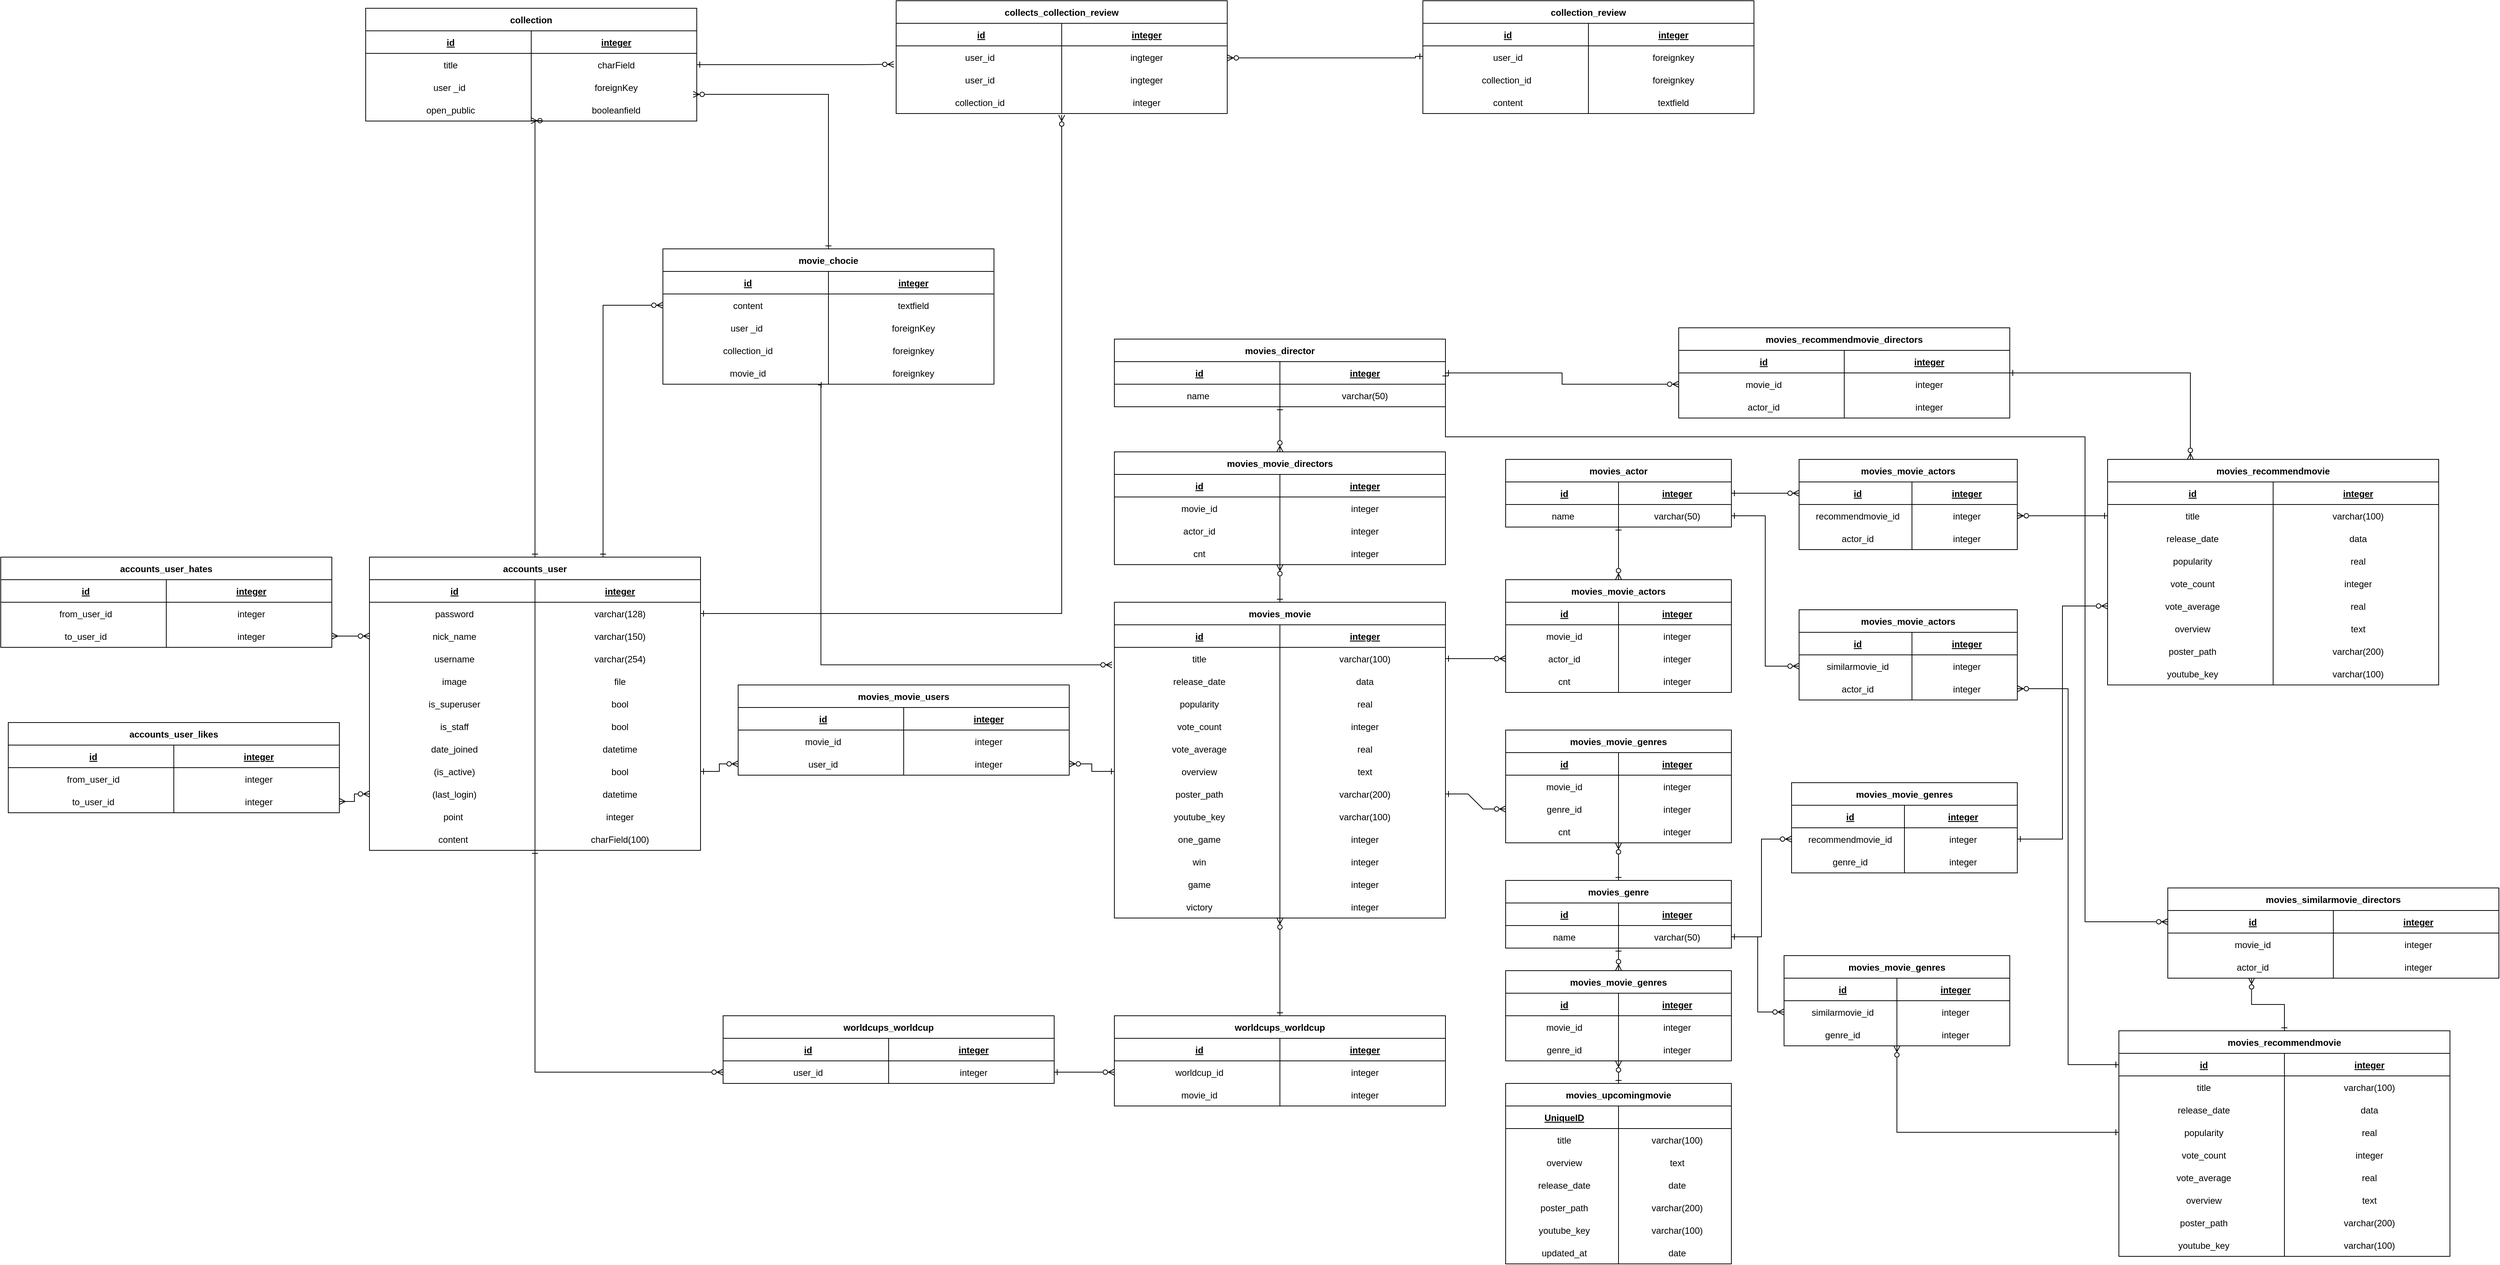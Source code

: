 <mxfile version="20.5.3" type="github">
  <diagram id="R2lEEEUBdFMjLlhIrx00" name="Page-1">
    <mxGraphModel dx="5394" dy="2624" grid="1" gridSize="10" guides="1" tooltips="1" connect="1" arrows="1" fold="1" page="1" pageScale="1" pageWidth="850" pageHeight="1100" math="0" shadow="0" extFonts="Permanent Marker^https://fonts.googleapis.com/css?family=Permanent+Marker">
      <root>
        <mxCell id="0" />
        <mxCell id="1" parent="0" />
        <mxCell id="wosdfRWx6zkEePOzTKCg-92" value="movies_movie" style="shape=table;startSize=30;container=1;collapsible=1;childLayout=tableLayout;fixedRows=1;rowLines=0;fontStyle=1;align=center;resizeLast=1;" parent="1" vertex="1">
          <mxGeometry x="-280" y="220" width="440" height="420" as="geometry">
            <mxRectangle x="-280" y="220" width="120" height="30" as="alternateBounds" />
          </mxGeometry>
        </mxCell>
        <mxCell id="wosdfRWx6zkEePOzTKCg-93" value="" style="shape=partialRectangle;collapsible=0;dropTarget=0;pointerEvents=0;fillColor=none;points=[[0,0.5],[1,0.5]];portConstraint=eastwest;top=0;left=0;right=0;bottom=1;align=center;" parent="wosdfRWx6zkEePOzTKCg-92" vertex="1">
          <mxGeometry y="30" width="440" height="30" as="geometry" />
        </mxCell>
        <mxCell id="wosdfRWx6zkEePOzTKCg-95" value="id" style="shape=partialRectangle;overflow=hidden;connectable=0;fillColor=none;top=0;left=0;bottom=0;right=0;align=center;spacingLeft=6;fontStyle=5;" parent="wosdfRWx6zkEePOzTKCg-93" vertex="1">
          <mxGeometry width="220" height="30" as="geometry">
            <mxRectangle width="220" height="30" as="alternateBounds" />
          </mxGeometry>
        </mxCell>
        <mxCell id="wosdfRWx6zkEePOzTKCg-124" value="integer" style="shape=partialRectangle;overflow=hidden;connectable=0;fillColor=none;top=0;left=0;bottom=0;right=0;align=center;spacingLeft=6;fontStyle=5;" parent="wosdfRWx6zkEePOzTKCg-93" vertex="1">
          <mxGeometry x="220" width="220" height="30" as="geometry">
            <mxRectangle width="220" height="30" as="alternateBounds" />
          </mxGeometry>
        </mxCell>
        <mxCell id="wosdfRWx6zkEePOzTKCg-96" value="" style="shape=partialRectangle;collapsible=0;dropTarget=0;pointerEvents=0;fillColor=none;points=[[0,0.5],[1,0.5]];portConstraint=eastwest;top=0;left=0;right=0;bottom=0;align=center;" parent="wosdfRWx6zkEePOzTKCg-92" vertex="1">
          <mxGeometry y="60" width="440" height="30" as="geometry" />
        </mxCell>
        <mxCell id="wosdfRWx6zkEePOzTKCg-98" value="title" style="shape=partialRectangle;overflow=hidden;connectable=0;fillColor=none;top=0;left=0;bottom=0;right=0;align=center;spacingLeft=6;" parent="wosdfRWx6zkEePOzTKCg-96" vertex="1">
          <mxGeometry width="220" height="30" as="geometry">
            <mxRectangle width="220" height="30" as="alternateBounds" />
          </mxGeometry>
        </mxCell>
        <mxCell id="wosdfRWx6zkEePOzTKCg-125" value="varchar(100)" style="shape=partialRectangle;overflow=hidden;connectable=0;fillColor=none;top=0;left=0;bottom=0;right=0;align=center;spacingLeft=6;" parent="wosdfRWx6zkEePOzTKCg-96" vertex="1">
          <mxGeometry x="220" width="220" height="30" as="geometry">
            <mxRectangle width="220" height="30" as="alternateBounds" />
          </mxGeometry>
        </mxCell>
        <mxCell id="wosdfRWx6zkEePOzTKCg-99" value="" style="shape=partialRectangle;collapsible=0;dropTarget=0;pointerEvents=0;fillColor=none;points=[[0,0.5],[1,0.5]];portConstraint=eastwest;top=0;left=0;right=0;bottom=0;align=center;" parent="wosdfRWx6zkEePOzTKCg-92" vertex="1">
          <mxGeometry y="90" width="440" height="30" as="geometry" />
        </mxCell>
        <mxCell id="wosdfRWx6zkEePOzTKCg-101" value="release_date" style="shape=partialRectangle;overflow=hidden;connectable=0;fillColor=none;top=0;left=0;bottom=0;right=0;align=center;spacingLeft=6;" parent="wosdfRWx6zkEePOzTKCg-99" vertex="1">
          <mxGeometry width="220" height="30" as="geometry">
            <mxRectangle width="220" height="30" as="alternateBounds" />
          </mxGeometry>
        </mxCell>
        <mxCell id="wosdfRWx6zkEePOzTKCg-126" value="data" style="shape=partialRectangle;overflow=hidden;connectable=0;fillColor=none;top=0;left=0;bottom=0;right=0;align=center;spacingLeft=6;" parent="wosdfRWx6zkEePOzTKCg-99" vertex="1">
          <mxGeometry x="220" width="220" height="30" as="geometry">
            <mxRectangle width="220" height="30" as="alternateBounds" />
          </mxGeometry>
        </mxCell>
        <mxCell id="wosdfRWx6zkEePOzTKCg-142" style="shape=partialRectangle;collapsible=0;dropTarget=0;pointerEvents=0;fillColor=none;points=[[0,0.5],[1,0.5]];portConstraint=eastwest;top=0;left=0;right=0;bottom=0;align=center;" parent="wosdfRWx6zkEePOzTKCg-92" vertex="1">
          <mxGeometry y="120" width="440" height="30" as="geometry" />
        </mxCell>
        <mxCell id="wosdfRWx6zkEePOzTKCg-143" value="popularity" style="shape=partialRectangle;overflow=hidden;connectable=0;fillColor=none;top=0;left=0;bottom=0;right=0;align=center;spacingLeft=6;" parent="wosdfRWx6zkEePOzTKCg-142" vertex="1">
          <mxGeometry width="220" height="30" as="geometry">
            <mxRectangle width="220" height="30" as="alternateBounds" />
          </mxGeometry>
        </mxCell>
        <mxCell id="wosdfRWx6zkEePOzTKCg-144" value="real" style="shape=partialRectangle;overflow=hidden;connectable=0;fillColor=none;top=0;left=0;bottom=0;right=0;align=center;spacingLeft=6;" parent="wosdfRWx6zkEePOzTKCg-142" vertex="1">
          <mxGeometry x="220" width="220" height="30" as="geometry">
            <mxRectangle width="220" height="30" as="alternateBounds" />
          </mxGeometry>
        </mxCell>
        <mxCell id="wosdfRWx6zkEePOzTKCg-139" style="shape=partialRectangle;collapsible=0;dropTarget=0;pointerEvents=0;fillColor=none;points=[[0,0.5],[1,0.5]];portConstraint=eastwest;top=0;left=0;right=0;bottom=0;align=center;" parent="wosdfRWx6zkEePOzTKCg-92" vertex="1">
          <mxGeometry y="150" width="440" height="30" as="geometry" />
        </mxCell>
        <mxCell id="wosdfRWx6zkEePOzTKCg-140" value="vote_count" style="shape=partialRectangle;overflow=hidden;connectable=0;fillColor=none;top=0;left=0;bottom=0;right=0;align=center;spacingLeft=6;" parent="wosdfRWx6zkEePOzTKCg-139" vertex="1">
          <mxGeometry width="220" height="30" as="geometry">
            <mxRectangle width="220" height="30" as="alternateBounds" />
          </mxGeometry>
        </mxCell>
        <mxCell id="wosdfRWx6zkEePOzTKCg-141" value="integer" style="shape=partialRectangle;overflow=hidden;connectable=0;fillColor=none;top=0;left=0;bottom=0;right=0;align=center;spacingLeft=6;" parent="wosdfRWx6zkEePOzTKCg-139" vertex="1">
          <mxGeometry x="220" width="220" height="30" as="geometry">
            <mxRectangle width="220" height="30" as="alternateBounds" />
          </mxGeometry>
        </mxCell>
        <mxCell id="wosdfRWx6zkEePOzTKCg-136" style="shape=partialRectangle;collapsible=0;dropTarget=0;pointerEvents=0;fillColor=none;points=[[0,0.5],[1,0.5]];portConstraint=eastwest;top=0;left=0;right=0;bottom=0;align=center;" parent="wosdfRWx6zkEePOzTKCg-92" vertex="1">
          <mxGeometry y="180" width="440" height="30" as="geometry" />
        </mxCell>
        <mxCell id="wosdfRWx6zkEePOzTKCg-137" value="vote_average" style="shape=partialRectangle;overflow=hidden;connectable=0;fillColor=none;top=0;left=0;bottom=0;right=0;align=center;spacingLeft=6;" parent="wosdfRWx6zkEePOzTKCg-136" vertex="1">
          <mxGeometry width="220" height="30" as="geometry">
            <mxRectangle width="220" height="30" as="alternateBounds" />
          </mxGeometry>
        </mxCell>
        <mxCell id="wosdfRWx6zkEePOzTKCg-138" value="real" style="shape=partialRectangle;overflow=hidden;connectable=0;fillColor=none;top=0;left=0;bottom=0;right=0;align=center;spacingLeft=6;" parent="wosdfRWx6zkEePOzTKCg-136" vertex="1">
          <mxGeometry x="220" width="220" height="30" as="geometry">
            <mxRectangle width="220" height="30" as="alternateBounds" />
          </mxGeometry>
        </mxCell>
        <mxCell id="wosdfRWx6zkEePOzTKCg-133" style="shape=partialRectangle;collapsible=0;dropTarget=0;pointerEvents=0;fillColor=none;points=[[0,0.5],[1,0.5]];portConstraint=eastwest;top=0;left=0;right=0;bottom=0;align=center;" parent="wosdfRWx6zkEePOzTKCg-92" vertex="1">
          <mxGeometry y="210" width="440" height="30" as="geometry" />
        </mxCell>
        <mxCell id="wosdfRWx6zkEePOzTKCg-134" value="overview" style="shape=partialRectangle;overflow=hidden;connectable=0;fillColor=none;top=0;left=0;bottom=0;right=0;align=center;spacingLeft=6;" parent="wosdfRWx6zkEePOzTKCg-133" vertex="1">
          <mxGeometry width="220" height="30" as="geometry">
            <mxRectangle width="220" height="30" as="alternateBounds" />
          </mxGeometry>
        </mxCell>
        <mxCell id="wosdfRWx6zkEePOzTKCg-135" value="text" style="shape=partialRectangle;overflow=hidden;connectable=0;fillColor=none;top=0;left=0;bottom=0;right=0;align=center;spacingLeft=6;" parent="wosdfRWx6zkEePOzTKCg-133" vertex="1">
          <mxGeometry x="220" width="220" height="30" as="geometry">
            <mxRectangle width="220" height="30" as="alternateBounds" />
          </mxGeometry>
        </mxCell>
        <mxCell id="wosdfRWx6zkEePOzTKCg-130" style="shape=partialRectangle;collapsible=0;dropTarget=0;pointerEvents=0;fillColor=none;points=[[0,0.5],[1,0.5]];portConstraint=eastwest;top=0;left=0;right=0;bottom=0;align=center;" parent="wosdfRWx6zkEePOzTKCg-92" vertex="1">
          <mxGeometry y="240" width="440" height="30" as="geometry" />
        </mxCell>
        <mxCell id="wosdfRWx6zkEePOzTKCg-131" value="poster_path" style="shape=partialRectangle;overflow=hidden;connectable=0;fillColor=none;top=0;left=0;bottom=0;right=0;align=center;spacingLeft=6;" parent="wosdfRWx6zkEePOzTKCg-130" vertex="1">
          <mxGeometry width="220" height="30" as="geometry">
            <mxRectangle width="220" height="30" as="alternateBounds" />
          </mxGeometry>
        </mxCell>
        <mxCell id="wosdfRWx6zkEePOzTKCg-132" value="varchar(200)" style="shape=partialRectangle;overflow=hidden;connectable=0;fillColor=none;top=0;left=0;bottom=0;right=0;align=center;spacingLeft=6;" parent="wosdfRWx6zkEePOzTKCg-130" vertex="1">
          <mxGeometry x="220" width="220" height="30" as="geometry">
            <mxRectangle width="220" height="30" as="alternateBounds" />
          </mxGeometry>
        </mxCell>
        <mxCell id="MdB52Bp70UB2hFAhH0yQ-1" style="shape=partialRectangle;collapsible=0;dropTarget=0;pointerEvents=0;fillColor=none;points=[[0,0.5],[1,0.5]];portConstraint=eastwest;top=0;left=0;right=0;bottom=0;align=center;" parent="wosdfRWx6zkEePOzTKCg-92" vertex="1">
          <mxGeometry y="270" width="440" height="30" as="geometry" />
        </mxCell>
        <mxCell id="MdB52Bp70UB2hFAhH0yQ-2" value="youtube_key" style="shape=partialRectangle;overflow=hidden;connectable=0;fillColor=none;top=0;left=0;bottom=0;right=0;align=center;spacingLeft=6;" parent="MdB52Bp70UB2hFAhH0yQ-1" vertex="1">
          <mxGeometry width="220" height="30" as="geometry">
            <mxRectangle width="220" height="30" as="alternateBounds" />
          </mxGeometry>
        </mxCell>
        <mxCell id="MdB52Bp70UB2hFAhH0yQ-3" value="varchar(100)" style="shape=partialRectangle;overflow=hidden;connectable=0;fillColor=none;top=0;left=0;bottom=0;right=0;align=center;spacingLeft=6;" parent="MdB52Bp70UB2hFAhH0yQ-1" vertex="1">
          <mxGeometry x="220" width="220" height="30" as="geometry">
            <mxRectangle width="220" height="30" as="alternateBounds" />
          </mxGeometry>
        </mxCell>
        <mxCell id="9pfs1jPMmElSbeT3NgIh-55" style="shape=partialRectangle;collapsible=0;dropTarget=0;pointerEvents=0;fillColor=none;points=[[0,0.5],[1,0.5]];portConstraint=eastwest;top=0;left=0;right=0;bottom=0;align=center;" parent="wosdfRWx6zkEePOzTKCg-92" vertex="1">
          <mxGeometry y="300" width="440" height="30" as="geometry" />
        </mxCell>
        <mxCell id="9pfs1jPMmElSbeT3NgIh-56" value="one_game" style="shape=partialRectangle;overflow=hidden;connectable=0;fillColor=none;top=0;left=0;bottom=0;right=0;align=center;spacingLeft=6;" parent="9pfs1jPMmElSbeT3NgIh-55" vertex="1">
          <mxGeometry width="220" height="30" as="geometry">
            <mxRectangle width="220" height="30" as="alternateBounds" />
          </mxGeometry>
        </mxCell>
        <mxCell id="9pfs1jPMmElSbeT3NgIh-57" value="integer" style="shape=partialRectangle;overflow=hidden;connectable=0;fillColor=none;top=0;left=0;bottom=0;right=0;align=center;spacingLeft=6;" parent="9pfs1jPMmElSbeT3NgIh-55" vertex="1">
          <mxGeometry x="220" width="220" height="30" as="geometry">
            <mxRectangle width="220" height="30" as="alternateBounds" />
          </mxGeometry>
        </mxCell>
        <mxCell id="9pfs1jPMmElSbeT3NgIh-58" style="shape=partialRectangle;collapsible=0;dropTarget=0;pointerEvents=0;fillColor=none;points=[[0,0.5],[1,0.5]];portConstraint=eastwest;top=0;left=0;right=0;bottom=0;align=center;" parent="wosdfRWx6zkEePOzTKCg-92" vertex="1">
          <mxGeometry y="330" width="440" height="30" as="geometry" />
        </mxCell>
        <mxCell id="9pfs1jPMmElSbeT3NgIh-59" value="win" style="shape=partialRectangle;overflow=hidden;connectable=0;fillColor=none;top=0;left=0;bottom=0;right=0;align=center;spacingLeft=6;" parent="9pfs1jPMmElSbeT3NgIh-58" vertex="1">
          <mxGeometry width="220" height="30" as="geometry">
            <mxRectangle width="220" height="30" as="alternateBounds" />
          </mxGeometry>
        </mxCell>
        <mxCell id="9pfs1jPMmElSbeT3NgIh-60" value="integer" style="shape=partialRectangle;overflow=hidden;connectable=0;fillColor=none;top=0;left=0;bottom=0;right=0;align=center;spacingLeft=6;" parent="9pfs1jPMmElSbeT3NgIh-58" vertex="1">
          <mxGeometry x="220" width="220" height="30" as="geometry">
            <mxRectangle width="220" height="30" as="alternateBounds" />
          </mxGeometry>
        </mxCell>
        <mxCell id="9pfs1jPMmElSbeT3NgIh-67" style="shape=partialRectangle;collapsible=0;dropTarget=0;pointerEvents=0;fillColor=none;points=[[0,0.5],[1,0.5]];portConstraint=eastwest;top=0;left=0;right=0;bottom=0;align=center;" parent="wosdfRWx6zkEePOzTKCg-92" vertex="1">
          <mxGeometry y="360" width="440" height="30" as="geometry" />
        </mxCell>
        <mxCell id="9pfs1jPMmElSbeT3NgIh-68" value="game" style="shape=partialRectangle;overflow=hidden;connectable=0;fillColor=none;top=0;left=0;bottom=0;right=0;align=center;spacingLeft=6;" parent="9pfs1jPMmElSbeT3NgIh-67" vertex="1">
          <mxGeometry width="220" height="30" as="geometry">
            <mxRectangle width="220" height="30" as="alternateBounds" />
          </mxGeometry>
        </mxCell>
        <mxCell id="9pfs1jPMmElSbeT3NgIh-69" value="integer" style="shape=partialRectangle;overflow=hidden;connectable=0;fillColor=none;top=0;left=0;bottom=0;right=0;align=center;spacingLeft=6;" parent="9pfs1jPMmElSbeT3NgIh-67" vertex="1">
          <mxGeometry x="220" width="220" height="30" as="geometry">
            <mxRectangle width="220" height="30" as="alternateBounds" />
          </mxGeometry>
        </mxCell>
        <mxCell id="9pfs1jPMmElSbeT3NgIh-64" style="shape=partialRectangle;collapsible=0;dropTarget=0;pointerEvents=0;fillColor=none;points=[[0,0.5],[1,0.5]];portConstraint=eastwest;top=0;left=0;right=0;bottom=0;align=center;" parent="wosdfRWx6zkEePOzTKCg-92" vertex="1">
          <mxGeometry y="390" width="440" height="30" as="geometry" />
        </mxCell>
        <mxCell id="9pfs1jPMmElSbeT3NgIh-65" value="victory" style="shape=partialRectangle;overflow=hidden;connectable=0;fillColor=none;top=0;left=0;bottom=0;right=0;align=center;spacingLeft=6;" parent="9pfs1jPMmElSbeT3NgIh-64" vertex="1">
          <mxGeometry width="220" height="30" as="geometry">
            <mxRectangle width="220" height="30" as="alternateBounds" />
          </mxGeometry>
        </mxCell>
        <mxCell id="9pfs1jPMmElSbeT3NgIh-66" value="integer" style="shape=partialRectangle;overflow=hidden;connectable=0;fillColor=none;top=0;left=0;bottom=0;right=0;align=center;spacingLeft=6;" parent="9pfs1jPMmElSbeT3NgIh-64" vertex="1">
          <mxGeometry x="220" width="220" height="30" as="geometry">
            <mxRectangle width="220" height="30" as="alternateBounds" />
          </mxGeometry>
        </mxCell>
        <mxCell id="9pfs1jPMmElSbeT3NgIh-53" style="rounded=0;orthogonalLoop=1;jettySize=auto;html=1;startArrow=ERone;startFill=0;endArrow=ERzeroToMany;endFill=0;entryX=0.5;entryY=0;entryDx=0;entryDy=0;" parent="1" source="wosdfRWx6zkEePOzTKCg-102" target="9pfs1jPMmElSbeT3NgIh-39" edge="1">
          <mxGeometry relative="1" as="geometry" />
        </mxCell>
        <mxCell id="9pfs1jPMmElSbeT3NgIh-189" style="edgeStyle=orthogonalEdgeStyle;rounded=0;orthogonalLoop=1;jettySize=auto;html=1;entryX=0;entryY=0.5;entryDx=0;entryDy=0;startArrow=ERone;startFill=0;endArrow=ERzeroToMany;endFill=0;exitX=1;exitY=0.5;exitDx=0;exitDy=0;" parent="1" source="wosdfRWx6zkEePOzTKCg-106" target="9pfs1jPMmElSbeT3NgIh-183" edge="1">
          <mxGeometry relative="1" as="geometry" />
        </mxCell>
        <mxCell id="9pfs1jPMmElSbeT3NgIh-197" style="edgeStyle=orthogonalEdgeStyle;rounded=0;orthogonalLoop=1;jettySize=auto;html=1;entryX=0;entryY=0.5;entryDx=0;entryDy=0;startArrow=ERone;startFill=0;endArrow=ERzeroToMany;endFill=0;exitX=1;exitY=0.5;exitDx=0;exitDy=0;" parent="1" source="wosdfRWx6zkEePOzTKCg-106" target="9pfs1jPMmElSbeT3NgIh-173" edge="1">
          <mxGeometry relative="1" as="geometry" />
        </mxCell>
        <mxCell id="wosdfRWx6zkEePOzTKCg-102" value="movies_genre" style="shape=table;startSize=30;container=1;collapsible=1;childLayout=tableLayout;fixedRows=1;rowLines=0;fontStyle=1;align=center;resizeLast=1;" parent="1" vertex="1">
          <mxGeometry x="240" y="590" width="300" height="90" as="geometry" />
        </mxCell>
        <mxCell id="wosdfRWx6zkEePOzTKCg-103" value="" style="shape=partialRectangle;collapsible=0;dropTarget=0;pointerEvents=0;fillColor=none;points=[[0,0.5],[1,0.5]];portConstraint=eastwest;top=0;left=0;right=0;bottom=1;align=center;" parent="wosdfRWx6zkEePOzTKCg-102" vertex="1">
          <mxGeometry y="30" width="300" height="30" as="geometry" />
        </mxCell>
        <mxCell id="wosdfRWx6zkEePOzTKCg-105" value="id" style="shape=partialRectangle;overflow=hidden;connectable=0;fillColor=none;top=0;left=0;bottom=0;right=0;align=center;spacingLeft=6;fontStyle=5;" parent="wosdfRWx6zkEePOzTKCg-103" vertex="1">
          <mxGeometry width="150" height="30" as="geometry">
            <mxRectangle width="150" height="30" as="alternateBounds" />
          </mxGeometry>
        </mxCell>
        <mxCell id="wosdfRWx6zkEePOzTKCg-119" value="integer" style="shape=partialRectangle;overflow=hidden;connectable=0;fillColor=none;top=0;left=0;bottom=0;right=0;align=center;spacingLeft=6;fontStyle=5;" parent="wosdfRWx6zkEePOzTKCg-103" vertex="1">
          <mxGeometry x="150" width="150" height="30" as="geometry">
            <mxRectangle width="150" height="30" as="alternateBounds" />
          </mxGeometry>
        </mxCell>
        <mxCell id="wosdfRWx6zkEePOzTKCg-106" value="" style="shape=partialRectangle;collapsible=0;dropTarget=0;pointerEvents=0;fillColor=none;points=[[0,0.5],[1,0.5]];portConstraint=eastwest;top=0;left=0;right=0;bottom=0;align=center;" parent="wosdfRWx6zkEePOzTKCg-102" vertex="1">
          <mxGeometry y="60" width="300" height="30" as="geometry" />
        </mxCell>
        <mxCell id="wosdfRWx6zkEePOzTKCg-108" value="name" style="shape=partialRectangle;overflow=hidden;connectable=0;fillColor=none;top=0;left=0;bottom=0;right=0;align=center;spacingLeft=6;" parent="wosdfRWx6zkEePOzTKCg-106" vertex="1">
          <mxGeometry width="150" height="30" as="geometry">
            <mxRectangle width="150" height="30" as="alternateBounds" />
          </mxGeometry>
        </mxCell>
        <mxCell id="wosdfRWx6zkEePOzTKCg-120" value="varchar(50)" style="shape=partialRectangle;overflow=hidden;connectable=0;fillColor=none;top=0;left=0;bottom=0;right=0;align=center;spacingLeft=6;" parent="wosdfRWx6zkEePOzTKCg-106" vertex="1">
          <mxGeometry x="150" width="150" height="30" as="geometry">
            <mxRectangle width="150" height="30" as="alternateBounds" />
          </mxGeometry>
        </mxCell>
        <mxCell id="wosdfRWx6zkEePOzTKCg-112" value="movies_movie_genres" style="shape=table;startSize=30;container=1;collapsible=1;childLayout=tableLayout;fixedRows=1;rowLines=0;fontStyle=1;align=center;resizeLast=1;" parent="1" vertex="1">
          <mxGeometry x="240" y="390" width="300" height="150" as="geometry" />
        </mxCell>
        <mxCell id="wosdfRWx6zkEePOzTKCg-113" value="" style="shape=partialRectangle;collapsible=0;dropTarget=0;pointerEvents=0;fillColor=none;points=[[0,0.5],[1,0.5]];portConstraint=eastwest;top=0;left=0;right=0;bottom=1;align=center;" parent="wosdfRWx6zkEePOzTKCg-112" vertex="1">
          <mxGeometry y="30" width="300" height="30" as="geometry" />
        </mxCell>
        <mxCell id="wosdfRWx6zkEePOzTKCg-115" value="id" style="shape=partialRectangle;overflow=hidden;connectable=0;fillColor=none;top=0;left=0;bottom=0;right=0;align=center;spacingLeft=6;fontStyle=5;" parent="wosdfRWx6zkEePOzTKCg-113" vertex="1">
          <mxGeometry width="150" height="30" as="geometry">
            <mxRectangle width="150" height="30" as="alternateBounds" />
          </mxGeometry>
        </mxCell>
        <mxCell id="wosdfRWx6zkEePOzTKCg-122" value="integer" style="shape=partialRectangle;overflow=hidden;connectable=0;fillColor=none;top=0;left=0;bottom=0;right=0;align=center;spacingLeft=6;fontStyle=5;" parent="wosdfRWx6zkEePOzTKCg-113" vertex="1">
          <mxGeometry x="150" width="150" height="30" as="geometry">
            <mxRectangle width="150" height="30" as="alternateBounds" />
          </mxGeometry>
        </mxCell>
        <mxCell id="wosdfRWx6zkEePOzTKCg-116" value="" style="shape=partialRectangle;collapsible=0;dropTarget=0;pointerEvents=0;fillColor=none;points=[[0,0.5],[1,0.5]];portConstraint=eastwest;top=0;left=0;right=0;bottom=0;align=center;" parent="wosdfRWx6zkEePOzTKCg-112" vertex="1">
          <mxGeometry y="60" width="300" height="30" as="geometry" />
        </mxCell>
        <mxCell id="wosdfRWx6zkEePOzTKCg-118" value="movie_id" style="shape=partialRectangle;overflow=hidden;connectable=0;fillColor=none;top=0;left=0;bottom=0;right=0;align=center;spacingLeft=6;" parent="wosdfRWx6zkEePOzTKCg-116" vertex="1">
          <mxGeometry width="150" height="30" as="geometry">
            <mxRectangle width="150" height="30" as="alternateBounds" />
          </mxGeometry>
        </mxCell>
        <mxCell id="wosdfRWx6zkEePOzTKCg-123" value="integer" style="shape=partialRectangle;overflow=hidden;connectable=0;fillColor=none;top=0;left=0;bottom=0;right=0;align=center;spacingLeft=6;" parent="wosdfRWx6zkEePOzTKCg-116" vertex="1">
          <mxGeometry x="150" width="150" height="30" as="geometry">
            <mxRectangle width="150" height="30" as="alternateBounds" />
          </mxGeometry>
        </mxCell>
        <mxCell id="wosdfRWx6zkEePOzTKCg-145" style="shape=partialRectangle;collapsible=0;dropTarget=0;pointerEvents=0;fillColor=none;points=[[0,0.5],[1,0.5]];portConstraint=eastwest;top=0;left=0;right=0;bottom=0;align=center;" parent="wosdfRWx6zkEePOzTKCg-112" vertex="1">
          <mxGeometry y="90" width="300" height="30" as="geometry" />
        </mxCell>
        <mxCell id="wosdfRWx6zkEePOzTKCg-146" value="genre_id" style="shape=partialRectangle;overflow=hidden;connectable=0;fillColor=none;top=0;left=0;bottom=0;right=0;align=center;spacingLeft=6;" parent="wosdfRWx6zkEePOzTKCg-145" vertex="1">
          <mxGeometry width="150" height="30" as="geometry">
            <mxRectangle width="150" height="30" as="alternateBounds" />
          </mxGeometry>
        </mxCell>
        <mxCell id="wosdfRWx6zkEePOzTKCg-147" value="integer" style="shape=partialRectangle;overflow=hidden;connectable=0;fillColor=none;top=0;left=0;bottom=0;right=0;align=center;spacingLeft=6;" parent="wosdfRWx6zkEePOzTKCg-145" vertex="1">
          <mxGeometry x="150" width="150" height="30" as="geometry">
            <mxRectangle width="150" height="30" as="alternateBounds" />
          </mxGeometry>
        </mxCell>
        <mxCell id="9pfs1jPMmElSbeT3NgIh-4" style="shape=partialRectangle;collapsible=0;dropTarget=0;pointerEvents=0;fillColor=none;points=[[0,0.5],[1,0.5]];portConstraint=eastwest;top=0;left=0;right=0;bottom=0;align=center;" parent="wosdfRWx6zkEePOzTKCg-112" vertex="1">
          <mxGeometry y="120" width="300" height="30" as="geometry" />
        </mxCell>
        <mxCell id="9pfs1jPMmElSbeT3NgIh-5" value="cnt" style="shape=partialRectangle;overflow=hidden;connectable=0;fillColor=none;top=0;left=0;bottom=0;right=0;align=center;spacingLeft=6;" parent="9pfs1jPMmElSbeT3NgIh-4" vertex="1">
          <mxGeometry width="150" height="30" as="geometry">
            <mxRectangle width="150" height="30" as="alternateBounds" />
          </mxGeometry>
        </mxCell>
        <mxCell id="9pfs1jPMmElSbeT3NgIh-6" value="integer" style="shape=partialRectangle;overflow=hidden;connectable=0;fillColor=none;top=0;left=0;bottom=0;right=0;align=center;spacingLeft=6;" parent="9pfs1jPMmElSbeT3NgIh-4" vertex="1">
          <mxGeometry x="150" width="150" height="30" as="geometry">
            <mxRectangle width="150" height="30" as="alternateBounds" />
          </mxGeometry>
        </mxCell>
        <mxCell id="wosdfRWx6zkEePOzTKCg-91" value="" style="edgeStyle=orthogonalEdgeStyle;endArrow=ERzeroToMany;startArrow=ERone;endFill=1;startFill=0;rounded=0;align=center;exitX=0.5;exitY=0;exitDx=0;exitDy=0;entryX=0.5;entryY=1;entryDx=0;entryDy=0;" parent="1" source="wosdfRWx6zkEePOzTKCg-102" target="wosdfRWx6zkEePOzTKCg-112" edge="1">
          <mxGeometry width="100" height="100" relative="1" as="geometry">
            <mxPoint x="290" y="255" as="sourcePoint" />
            <mxPoint x="350" y="230" as="targetPoint" />
          </mxGeometry>
        </mxCell>
        <mxCell id="wosdfRWx6zkEePOzTKCg-90" value="" style="edgeStyle=entityRelationEdgeStyle;endArrow=ERzeroToMany;startArrow=ERone;endFill=1;startFill=0;rounded=0;align=center;entryX=0;entryY=0.5;entryDx=0;entryDy=0;exitX=1;exitY=0.5;exitDx=0;exitDy=0;" parent="1" source="wosdfRWx6zkEePOzTKCg-130" target="wosdfRWx6zkEePOzTKCg-145" edge="1">
          <mxGeometry width="100" height="100" relative="1" as="geometry">
            <mxPoint x="330" y="820" as="sourcePoint" />
            <mxPoint x="230" y="920" as="targetPoint" />
          </mxGeometry>
        </mxCell>
        <mxCell id="9pfs1jPMmElSbeT3NgIh-164" style="edgeStyle=none;rounded=0;orthogonalLoop=1;jettySize=auto;html=1;entryX=0;entryY=0.5;entryDx=0;entryDy=0;startArrow=ERone;startFill=0;endArrow=ERzeroToMany;endFill=0;" parent="1" source="wosdfRWx6zkEePOzTKCg-173" target="9pfs1jPMmElSbeT3NgIh-139" edge="1">
          <mxGeometry relative="1" as="geometry" />
        </mxCell>
        <mxCell id="wosdfRWx6zkEePOzTKCg-173" value="movies_actor" style="shape=table;startSize=30;container=1;collapsible=1;childLayout=tableLayout;fixedRows=1;rowLines=0;fontStyle=1;align=center;resizeLast=1;" parent="1" vertex="1">
          <mxGeometry x="240" y="30" width="300" height="90" as="geometry" />
        </mxCell>
        <mxCell id="wosdfRWx6zkEePOzTKCg-174" value="" style="shape=partialRectangle;collapsible=0;dropTarget=0;pointerEvents=0;fillColor=none;points=[[0,0.5],[1,0.5]];portConstraint=eastwest;top=0;left=0;right=0;bottom=1;align=center;" parent="wosdfRWx6zkEePOzTKCg-173" vertex="1">
          <mxGeometry y="30" width="300" height="30" as="geometry" />
        </mxCell>
        <mxCell id="wosdfRWx6zkEePOzTKCg-175" value="id" style="shape=partialRectangle;overflow=hidden;connectable=0;fillColor=none;top=0;left=0;bottom=0;right=0;align=center;spacingLeft=6;fontStyle=5;" parent="wosdfRWx6zkEePOzTKCg-174" vertex="1">
          <mxGeometry width="150" height="30" as="geometry">
            <mxRectangle width="150" height="30" as="alternateBounds" />
          </mxGeometry>
        </mxCell>
        <mxCell id="wosdfRWx6zkEePOzTKCg-176" value="integer" style="shape=partialRectangle;overflow=hidden;connectable=0;fillColor=none;top=0;left=0;bottom=0;right=0;align=center;spacingLeft=6;fontStyle=5;" parent="wosdfRWx6zkEePOzTKCg-174" vertex="1">
          <mxGeometry x="150" width="150" height="30" as="geometry">
            <mxRectangle width="150" height="30" as="alternateBounds" />
          </mxGeometry>
        </mxCell>
        <mxCell id="wosdfRWx6zkEePOzTKCg-180" style="shape=partialRectangle;collapsible=0;dropTarget=0;pointerEvents=0;fillColor=none;points=[[0,0.5],[1,0.5]];portConstraint=eastwest;top=0;left=0;right=0;bottom=0;align=center;" parent="wosdfRWx6zkEePOzTKCg-173" vertex="1">
          <mxGeometry y="60" width="300" height="30" as="geometry" />
        </mxCell>
        <mxCell id="wosdfRWx6zkEePOzTKCg-181" value="name " style="shape=partialRectangle;overflow=hidden;connectable=0;fillColor=none;top=0;left=0;bottom=0;right=0;align=center;spacingLeft=6;" parent="wosdfRWx6zkEePOzTKCg-180" vertex="1">
          <mxGeometry width="150" height="30" as="geometry">
            <mxRectangle width="150" height="30" as="alternateBounds" />
          </mxGeometry>
        </mxCell>
        <mxCell id="wosdfRWx6zkEePOzTKCg-182" value="varchar(50)" style="shape=partialRectangle;overflow=hidden;connectable=0;fillColor=none;top=0;left=0;bottom=0;right=0;align=center;spacingLeft=6;" parent="wosdfRWx6zkEePOzTKCg-180" vertex="1">
          <mxGeometry x="150" width="150" height="30" as="geometry">
            <mxRectangle width="150" height="30" as="alternateBounds" />
          </mxGeometry>
        </mxCell>
        <mxCell id="wosdfRWx6zkEePOzTKCg-193" value="movies_movie_actors" style="shape=table;startSize=30;container=1;collapsible=1;childLayout=tableLayout;fixedRows=1;rowLines=0;fontStyle=1;align=center;resizeLast=1;" parent="1" vertex="1">
          <mxGeometry x="240" y="190" width="300" height="150" as="geometry" />
        </mxCell>
        <mxCell id="wosdfRWx6zkEePOzTKCg-194" value="" style="shape=partialRectangle;collapsible=0;dropTarget=0;pointerEvents=0;fillColor=none;points=[[0,0.5],[1,0.5]];portConstraint=eastwest;top=0;left=0;right=0;bottom=1;align=center;" parent="wosdfRWx6zkEePOzTKCg-193" vertex="1">
          <mxGeometry y="30" width="300" height="30" as="geometry" />
        </mxCell>
        <mxCell id="wosdfRWx6zkEePOzTKCg-195" value="id" style="shape=partialRectangle;overflow=hidden;connectable=0;fillColor=none;top=0;left=0;bottom=0;right=0;align=center;spacingLeft=6;fontStyle=5;" parent="wosdfRWx6zkEePOzTKCg-194" vertex="1">
          <mxGeometry width="150" height="30" as="geometry">
            <mxRectangle width="150" height="30" as="alternateBounds" />
          </mxGeometry>
        </mxCell>
        <mxCell id="wosdfRWx6zkEePOzTKCg-196" value="integer" style="shape=partialRectangle;overflow=hidden;connectable=0;fillColor=none;top=0;left=0;bottom=0;right=0;align=center;spacingLeft=6;fontStyle=5;" parent="wosdfRWx6zkEePOzTKCg-194" vertex="1">
          <mxGeometry x="150" width="150" height="30" as="geometry">
            <mxRectangle width="150" height="30" as="alternateBounds" />
          </mxGeometry>
        </mxCell>
        <mxCell id="wosdfRWx6zkEePOzTKCg-197" value="" style="shape=partialRectangle;collapsible=0;dropTarget=0;pointerEvents=0;fillColor=none;points=[[0,0.5],[1,0.5]];portConstraint=eastwest;top=0;left=0;right=0;bottom=0;align=center;" parent="wosdfRWx6zkEePOzTKCg-193" vertex="1">
          <mxGeometry y="60" width="300" height="30" as="geometry" />
        </mxCell>
        <mxCell id="wosdfRWx6zkEePOzTKCg-198" value="movie_id" style="shape=partialRectangle;overflow=hidden;connectable=0;fillColor=none;top=0;left=0;bottom=0;right=0;align=center;spacingLeft=6;" parent="wosdfRWx6zkEePOzTKCg-197" vertex="1">
          <mxGeometry width="150" height="30" as="geometry">
            <mxRectangle width="150" height="30" as="alternateBounds" />
          </mxGeometry>
        </mxCell>
        <mxCell id="wosdfRWx6zkEePOzTKCg-199" value="integer" style="shape=partialRectangle;overflow=hidden;connectable=0;fillColor=none;top=0;left=0;bottom=0;right=0;align=center;spacingLeft=6;" parent="wosdfRWx6zkEePOzTKCg-197" vertex="1">
          <mxGeometry x="150" width="150" height="30" as="geometry">
            <mxRectangle width="150" height="30" as="alternateBounds" />
          </mxGeometry>
        </mxCell>
        <mxCell id="wosdfRWx6zkEePOzTKCg-200" style="shape=partialRectangle;collapsible=0;dropTarget=0;pointerEvents=0;fillColor=none;points=[[0,0.5],[1,0.5]];portConstraint=eastwest;top=0;left=0;right=0;bottom=0;align=center;" parent="wosdfRWx6zkEePOzTKCg-193" vertex="1">
          <mxGeometry y="90" width="300" height="30" as="geometry" />
        </mxCell>
        <mxCell id="wosdfRWx6zkEePOzTKCg-201" value="actor_id" style="shape=partialRectangle;overflow=hidden;connectable=0;fillColor=none;top=0;left=0;bottom=0;right=0;align=center;spacingLeft=6;" parent="wosdfRWx6zkEePOzTKCg-200" vertex="1">
          <mxGeometry width="150" height="30" as="geometry">
            <mxRectangle width="150" height="30" as="alternateBounds" />
          </mxGeometry>
        </mxCell>
        <mxCell id="wosdfRWx6zkEePOzTKCg-202" value="integer" style="shape=partialRectangle;overflow=hidden;connectable=0;fillColor=none;top=0;left=0;bottom=0;right=0;align=center;spacingLeft=6;" parent="wosdfRWx6zkEePOzTKCg-200" vertex="1">
          <mxGeometry x="150" width="150" height="30" as="geometry">
            <mxRectangle width="150" height="30" as="alternateBounds" />
          </mxGeometry>
        </mxCell>
        <mxCell id="9pfs1jPMmElSbeT3NgIh-1" style="shape=partialRectangle;collapsible=0;dropTarget=0;pointerEvents=0;fillColor=none;points=[[0,0.5],[1,0.5]];portConstraint=eastwest;top=0;left=0;right=0;bottom=0;align=center;" parent="wosdfRWx6zkEePOzTKCg-193" vertex="1">
          <mxGeometry y="120" width="300" height="30" as="geometry" />
        </mxCell>
        <mxCell id="9pfs1jPMmElSbeT3NgIh-2" value="cnt" style="shape=partialRectangle;overflow=hidden;connectable=0;fillColor=none;top=0;left=0;bottom=0;right=0;align=center;spacingLeft=6;" parent="9pfs1jPMmElSbeT3NgIh-1" vertex="1">
          <mxGeometry width="150" height="30" as="geometry">
            <mxRectangle width="150" height="30" as="alternateBounds" />
          </mxGeometry>
        </mxCell>
        <mxCell id="9pfs1jPMmElSbeT3NgIh-3" value="integer" style="shape=partialRectangle;overflow=hidden;connectable=0;fillColor=none;top=0;left=0;bottom=0;right=0;align=center;spacingLeft=6;" parent="9pfs1jPMmElSbeT3NgIh-1" vertex="1">
          <mxGeometry x="150" width="150" height="30" as="geometry">
            <mxRectangle width="150" height="30" as="alternateBounds" />
          </mxGeometry>
        </mxCell>
        <mxCell id="wosdfRWx6zkEePOzTKCg-203" value="" style="edgeStyle=orthogonalEdgeStyle;orthogonalLoop=1;jettySize=auto;html=1;rounded=0;startArrow=ERone;startFill=0;endArrow=ERzeroToMany;endFill=0;entryX=0;entryY=0.5;entryDx=0;entryDy=0;exitX=1;exitY=0.5;exitDx=0;exitDy=0;" parent="1" source="wosdfRWx6zkEePOzTKCg-96" target="wosdfRWx6zkEePOzTKCg-200" edge="1">
          <mxGeometry width="80" relative="1" as="geometry">
            <mxPoint x="180" y="330" as="sourcePoint" />
            <mxPoint x="220" y="290" as="targetPoint" />
          </mxGeometry>
        </mxCell>
        <mxCell id="wosdfRWx6zkEePOzTKCg-205" value="" style="edgeStyle=orthogonalEdgeStyle;endArrow=ERzeroToMany;startArrow=ERone;endFill=1;startFill=0;rounded=0;align=center;exitX=0.5;exitY=1;exitDx=0;exitDy=0;entryX=0.5;entryY=0;entryDx=0;entryDy=0;" parent="1" source="wosdfRWx6zkEePOzTKCg-173" target="wosdfRWx6zkEePOzTKCg-193" edge="1">
          <mxGeometry width="100" height="100" relative="1" as="geometry">
            <mxPoint x="470" y="570" as="sourcePoint" />
            <mxPoint x="470" y="510" as="targetPoint" />
          </mxGeometry>
        </mxCell>
        <mxCell id="wosdfRWx6zkEePOzTKCg-222" value="movies_movie_directors" style="shape=table;startSize=30;container=1;collapsible=1;childLayout=tableLayout;fixedRows=1;rowLines=0;fontStyle=1;align=center;resizeLast=1;" parent="1" vertex="1">
          <mxGeometry x="-280" y="20" width="440" height="150" as="geometry" />
        </mxCell>
        <mxCell id="wosdfRWx6zkEePOzTKCg-223" value="" style="shape=partialRectangle;collapsible=0;dropTarget=0;pointerEvents=0;fillColor=none;points=[[0,0.5],[1,0.5]];portConstraint=eastwest;top=0;left=0;right=0;bottom=1;align=center;" parent="wosdfRWx6zkEePOzTKCg-222" vertex="1">
          <mxGeometry y="30" width="440" height="30" as="geometry" />
        </mxCell>
        <mxCell id="wosdfRWx6zkEePOzTKCg-224" value="id" style="shape=partialRectangle;overflow=hidden;connectable=0;fillColor=none;top=0;left=0;bottom=0;right=0;align=center;spacingLeft=6;fontStyle=5;" parent="wosdfRWx6zkEePOzTKCg-223" vertex="1">
          <mxGeometry width="220" height="30" as="geometry">
            <mxRectangle width="220" height="30" as="alternateBounds" />
          </mxGeometry>
        </mxCell>
        <mxCell id="wosdfRWx6zkEePOzTKCg-225" value="integer" style="shape=partialRectangle;overflow=hidden;connectable=0;fillColor=none;top=0;left=0;bottom=0;right=0;align=center;spacingLeft=6;fontStyle=5;" parent="wosdfRWx6zkEePOzTKCg-223" vertex="1">
          <mxGeometry x="220" width="220" height="30" as="geometry">
            <mxRectangle width="220" height="30" as="alternateBounds" />
          </mxGeometry>
        </mxCell>
        <mxCell id="wosdfRWx6zkEePOzTKCg-226" value="" style="shape=partialRectangle;collapsible=0;dropTarget=0;pointerEvents=0;fillColor=none;points=[[0,0.5],[1,0.5]];portConstraint=eastwest;top=0;left=0;right=0;bottom=0;align=center;" parent="wosdfRWx6zkEePOzTKCg-222" vertex="1">
          <mxGeometry y="60" width="440" height="30" as="geometry" />
        </mxCell>
        <mxCell id="wosdfRWx6zkEePOzTKCg-227" value="movie_id" style="shape=partialRectangle;overflow=hidden;connectable=0;fillColor=none;top=0;left=0;bottom=0;right=0;align=center;spacingLeft=6;" parent="wosdfRWx6zkEePOzTKCg-226" vertex="1">
          <mxGeometry width="220" height="30" as="geometry">
            <mxRectangle width="220" height="30" as="alternateBounds" />
          </mxGeometry>
        </mxCell>
        <mxCell id="wosdfRWx6zkEePOzTKCg-228" value="integer" style="shape=partialRectangle;overflow=hidden;connectable=0;fillColor=none;top=0;left=0;bottom=0;right=0;align=center;spacingLeft=6;" parent="wosdfRWx6zkEePOzTKCg-226" vertex="1">
          <mxGeometry x="220" width="220" height="30" as="geometry">
            <mxRectangle width="220" height="30" as="alternateBounds" />
          </mxGeometry>
        </mxCell>
        <mxCell id="wosdfRWx6zkEePOzTKCg-229" style="shape=partialRectangle;collapsible=0;dropTarget=0;pointerEvents=0;fillColor=none;points=[[0,0.5],[1,0.5]];portConstraint=eastwest;top=0;left=0;right=0;bottom=0;align=center;" parent="wosdfRWx6zkEePOzTKCg-222" vertex="1">
          <mxGeometry y="90" width="440" height="30" as="geometry" />
        </mxCell>
        <mxCell id="wosdfRWx6zkEePOzTKCg-230" value="actor_id" style="shape=partialRectangle;overflow=hidden;connectable=0;fillColor=none;top=0;left=0;bottom=0;right=0;align=center;spacingLeft=6;" parent="wosdfRWx6zkEePOzTKCg-229" vertex="1">
          <mxGeometry width="220" height="30" as="geometry">
            <mxRectangle width="220" height="30" as="alternateBounds" />
          </mxGeometry>
        </mxCell>
        <mxCell id="wosdfRWx6zkEePOzTKCg-231" value="integer" style="shape=partialRectangle;overflow=hidden;connectable=0;fillColor=none;top=0;left=0;bottom=0;right=0;align=center;spacingLeft=6;" parent="wosdfRWx6zkEePOzTKCg-229" vertex="1">
          <mxGeometry x="220" width="220" height="30" as="geometry">
            <mxRectangle width="220" height="30" as="alternateBounds" />
          </mxGeometry>
        </mxCell>
        <mxCell id="9pfs1jPMmElSbeT3NgIh-9" style="shape=partialRectangle;collapsible=0;dropTarget=0;pointerEvents=0;fillColor=none;points=[[0,0.5],[1,0.5]];portConstraint=eastwest;top=0;left=0;right=0;bottom=0;align=center;" parent="wosdfRWx6zkEePOzTKCg-222" vertex="1">
          <mxGeometry y="120" width="440" height="30" as="geometry" />
        </mxCell>
        <mxCell id="9pfs1jPMmElSbeT3NgIh-10" value="cnt" style="shape=partialRectangle;overflow=hidden;connectable=0;fillColor=none;top=0;left=0;bottom=0;right=0;align=center;spacingLeft=6;" parent="9pfs1jPMmElSbeT3NgIh-9" vertex="1">
          <mxGeometry width="220" height="30" as="geometry">
            <mxRectangle width="220" height="30" as="alternateBounds" />
          </mxGeometry>
        </mxCell>
        <mxCell id="9pfs1jPMmElSbeT3NgIh-11" value="integer" style="shape=partialRectangle;overflow=hidden;connectable=0;fillColor=none;top=0;left=0;bottom=0;right=0;align=center;spacingLeft=6;" parent="9pfs1jPMmElSbeT3NgIh-9" vertex="1">
          <mxGeometry x="220" width="220" height="30" as="geometry">
            <mxRectangle width="220" height="30" as="alternateBounds" />
          </mxGeometry>
        </mxCell>
        <mxCell id="wosdfRWx6zkEePOzTKCg-232" value="" style="orthogonalLoop=1;jettySize=auto;html=1;rounded=0;startArrow=ERone;startFill=0;endArrow=ERzeroToMany;endFill=0;exitX=0.5;exitY=0;exitDx=0;exitDy=0;" parent="1" source="wosdfRWx6zkEePOzTKCg-92" target="9pfs1jPMmElSbeT3NgIh-9" edge="1">
          <mxGeometry width="80" relative="1" as="geometry">
            <mxPoint x="-340" y="135.0" as="sourcePoint" />
            <mxPoint x="-280" y="100" as="targetPoint" />
          </mxGeometry>
        </mxCell>
        <mxCell id="wosdfRWx6zkEePOzTKCg-233" value="" style="endArrow=ERzeroToMany;startArrow=ERone;endFill=1;startFill=0;rounded=0;align=center;entryX=0.5;entryY=0;entryDx=0;entryDy=0;" parent="1" source="wosdfRWx6zkEePOzTKCg-234" target="wosdfRWx6zkEePOzTKCg-222" edge="1">
          <mxGeometry width="100" height="100" relative="1" as="geometry">
            <mxPoint x="-60" y="-100" as="sourcePoint" />
            <mxPoint x="-30" y="-415" as="targetPoint" />
          </mxGeometry>
        </mxCell>
        <mxCell id="9pfs1jPMmElSbeT3NgIh-212" style="edgeStyle=orthogonalEdgeStyle;rounded=0;orthogonalLoop=1;jettySize=auto;html=1;entryX=0;entryY=0.5;entryDx=0;entryDy=0;startArrow=ERone;startFill=0;endArrow=ERzeroToMany;endFill=0;" parent="1" source="wosdfRWx6zkEePOzTKCg-234" target="9pfs1jPMmElSbeT3NgIh-203" edge="1">
          <mxGeometry relative="1" as="geometry" />
        </mxCell>
        <mxCell id="9pfs1jPMmElSbeT3NgIh-227" style="edgeStyle=orthogonalEdgeStyle;rounded=0;orthogonalLoop=1;jettySize=auto;html=1;entryX=0;entryY=0.5;entryDx=0;entryDy=0;startArrow=ERone;startFill=0;endArrow=ERzeroToMany;endFill=0;exitX=1;exitY=0.5;exitDx=0;exitDy=0;" parent="1" source="wosdfRWx6zkEePOzTKCg-235" target="9pfs1jPMmElSbeT3NgIh-215" edge="1">
          <mxGeometry relative="1" as="geometry">
            <Array as="points">
              <mxPoint x="160" />
              <mxPoint x="1010" />
              <mxPoint x="1010" y="645" />
            </Array>
          </mxGeometry>
        </mxCell>
        <mxCell id="wosdfRWx6zkEePOzTKCg-234" value="movies_director" style="shape=table;startSize=30;container=1;collapsible=1;childLayout=tableLayout;fixedRows=1;rowLines=0;fontStyle=1;align=center;resizeLast=1;flipV=0;flipH=1;" parent="1" vertex="1">
          <mxGeometry x="-280" y="-130" width="440" height="90" as="geometry" />
        </mxCell>
        <mxCell id="wosdfRWx6zkEePOzTKCg-235" value="" style="shape=partialRectangle;collapsible=0;dropTarget=0;pointerEvents=0;fillColor=none;points=[[0,0.5],[1,0.5]];portConstraint=eastwest;top=0;left=0;right=0;bottom=1;align=center;" parent="wosdfRWx6zkEePOzTKCg-234" vertex="1">
          <mxGeometry y="30" width="440" height="30" as="geometry" />
        </mxCell>
        <mxCell id="wosdfRWx6zkEePOzTKCg-236" value="id" style="shape=partialRectangle;overflow=hidden;connectable=0;fillColor=none;top=0;left=0;bottom=0;right=0;align=center;spacingLeft=6;fontStyle=5;" parent="wosdfRWx6zkEePOzTKCg-235" vertex="1">
          <mxGeometry width="220" height="30" as="geometry">
            <mxRectangle width="220" height="30" as="alternateBounds" />
          </mxGeometry>
        </mxCell>
        <mxCell id="wosdfRWx6zkEePOzTKCg-237" value="integer" style="shape=partialRectangle;overflow=hidden;connectable=0;fillColor=none;top=0;left=0;bottom=0;right=0;align=center;spacingLeft=6;fontStyle=5;" parent="wosdfRWx6zkEePOzTKCg-235" vertex="1">
          <mxGeometry x="220" width="220" height="30" as="geometry">
            <mxRectangle width="220" height="30" as="alternateBounds" />
          </mxGeometry>
        </mxCell>
        <mxCell id="wosdfRWx6zkEePOzTKCg-238" style="shape=partialRectangle;collapsible=0;dropTarget=0;pointerEvents=0;fillColor=none;points=[[0,0.5],[1,0.5]];portConstraint=eastwest;top=0;left=0;right=0;bottom=0;align=center;" parent="wosdfRWx6zkEePOzTKCg-234" vertex="1">
          <mxGeometry y="60" width="440" height="30" as="geometry" />
        </mxCell>
        <mxCell id="wosdfRWx6zkEePOzTKCg-239" value="name " style="shape=partialRectangle;overflow=hidden;connectable=0;fillColor=none;top=0;left=0;bottom=0;right=0;align=center;spacingLeft=6;" parent="wosdfRWx6zkEePOzTKCg-238" vertex="1">
          <mxGeometry width="220" height="30" as="geometry">
            <mxRectangle width="220" height="30" as="alternateBounds" />
          </mxGeometry>
        </mxCell>
        <mxCell id="wosdfRWx6zkEePOzTKCg-240" value="varchar(50)" style="shape=partialRectangle;overflow=hidden;connectable=0;fillColor=none;top=0;left=0;bottom=0;right=0;align=center;spacingLeft=6;" parent="wosdfRWx6zkEePOzTKCg-238" vertex="1">
          <mxGeometry x="220" width="220" height="30" as="geometry">
            <mxRectangle width="220" height="30" as="alternateBounds" />
          </mxGeometry>
        </mxCell>
        <mxCell id="9pfs1jPMmElSbeT3NgIh-239" style="edgeStyle=orthogonalEdgeStyle;rounded=0;orthogonalLoop=1;jettySize=auto;html=1;entryX=0;entryY=0.5;entryDx=0;entryDy=0;startArrow=ERone;startFill=0;endArrow=ERzeroToMany;endFill=0;" parent="1" source="wosdfRWx6zkEePOzTKCg-241" target="9pfs1jPMmElSbeT3NgIh-236" edge="1">
          <mxGeometry relative="1" as="geometry" />
        </mxCell>
        <mxCell id="wosdfRWx6zkEePOzTKCg-241" value="accounts_user" style="shape=table;startSize=30;container=1;collapsible=1;childLayout=tableLayout;fixedRows=1;rowLines=0;fontStyle=1;align=center;resizeLast=1;" parent="1" vertex="1">
          <mxGeometry x="-1270" y="160" width="440" height="390" as="geometry">
            <mxRectangle x="-280" y="220" width="120" height="30" as="alternateBounds" />
          </mxGeometry>
        </mxCell>
        <mxCell id="wosdfRWx6zkEePOzTKCg-242" value="" style="shape=partialRectangle;collapsible=0;dropTarget=0;pointerEvents=0;fillColor=none;points=[[0,0.5],[1,0.5]];portConstraint=eastwest;top=0;left=0;right=0;bottom=1;align=center;" parent="wosdfRWx6zkEePOzTKCg-241" vertex="1">
          <mxGeometry y="30" width="440" height="30" as="geometry" />
        </mxCell>
        <mxCell id="wosdfRWx6zkEePOzTKCg-243" value="id" style="shape=partialRectangle;overflow=hidden;connectable=0;fillColor=none;top=0;left=0;bottom=0;right=0;align=center;spacingLeft=6;fontStyle=5;" parent="wosdfRWx6zkEePOzTKCg-242" vertex="1">
          <mxGeometry width="220" height="30" as="geometry">
            <mxRectangle width="220" height="30" as="alternateBounds" />
          </mxGeometry>
        </mxCell>
        <mxCell id="wosdfRWx6zkEePOzTKCg-244" value="integer" style="shape=partialRectangle;overflow=hidden;connectable=0;fillColor=none;top=0;left=0;bottom=0;right=0;align=center;spacingLeft=6;fontStyle=5;" parent="wosdfRWx6zkEePOzTKCg-242" vertex="1">
          <mxGeometry x="220" width="220" height="30" as="geometry">
            <mxRectangle width="220" height="30" as="alternateBounds" />
          </mxGeometry>
        </mxCell>
        <mxCell id="wosdfRWx6zkEePOzTKCg-245" value="" style="shape=partialRectangle;collapsible=0;dropTarget=0;pointerEvents=0;fillColor=none;points=[[0,0.5],[1,0.5]];portConstraint=eastwest;top=0;left=0;right=0;bottom=0;align=center;" parent="wosdfRWx6zkEePOzTKCg-241" vertex="1">
          <mxGeometry y="60" width="440" height="30" as="geometry" />
        </mxCell>
        <mxCell id="wosdfRWx6zkEePOzTKCg-246" value="password" style="shape=partialRectangle;overflow=hidden;connectable=0;fillColor=none;top=0;left=0;bottom=0;right=0;align=center;spacingLeft=6;" parent="wosdfRWx6zkEePOzTKCg-245" vertex="1">
          <mxGeometry width="220" height="30" as="geometry">
            <mxRectangle width="220" height="30" as="alternateBounds" />
          </mxGeometry>
        </mxCell>
        <mxCell id="wosdfRWx6zkEePOzTKCg-247" value="varchar(128)" style="shape=partialRectangle;overflow=hidden;connectable=0;fillColor=none;top=0;left=0;bottom=0;right=0;align=center;spacingLeft=6;" parent="wosdfRWx6zkEePOzTKCg-245" vertex="1">
          <mxGeometry x="220" width="220" height="30" as="geometry">
            <mxRectangle width="220" height="30" as="alternateBounds" />
          </mxGeometry>
        </mxCell>
        <mxCell id="wosdfRWx6zkEePOzTKCg-251" style="shape=partialRectangle;collapsible=0;dropTarget=0;pointerEvents=0;fillColor=none;points=[[0,0.5],[1,0.5]];portConstraint=eastwest;top=0;left=0;right=0;bottom=0;align=center;" parent="wosdfRWx6zkEePOzTKCg-241" vertex="1">
          <mxGeometry y="90" width="440" height="30" as="geometry" />
        </mxCell>
        <mxCell id="wosdfRWx6zkEePOzTKCg-252" value="nick_name" style="shape=partialRectangle;overflow=hidden;connectable=0;fillColor=none;top=0;left=0;bottom=0;right=0;align=center;spacingLeft=6;" parent="wosdfRWx6zkEePOzTKCg-251" vertex="1">
          <mxGeometry width="220" height="30" as="geometry">
            <mxRectangle width="220" height="30" as="alternateBounds" />
          </mxGeometry>
        </mxCell>
        <mxCell id="wosdfRWx6zkEePOzTKCg-253" value="varchar(150)" style="shape=partialRectangle;overflow=hidden;connectable=0;fillColor=none;top=0;left=0;bottom=0;right=0;align=center;spacingLeft=6;" parent="wosdfRWx6zkEePOzTKCg-251" vertex="1">
          <mxGeometry x="220" width="220" height="30" as="geometry">
            <mxRectangle width="220" height="30" as="alternateBounds" />
          </mxGeometry>
        </mxCell>
        <mxCell id="wosdfRWx6zkEePOzTKCg-248" value="" style="shape=partialRectangle;collapsible=0;dropTarget=0;pointerEvents=0;fillColor=none;points=[[0,0.5],[1,0.5]];portConstraint=eastwest;top=0;left=0;right=0;bottom=0;align=center;" parent="wosdfRWx6zkEePOzTKCg-241" vertex="1">
          <mxGeometry y="120" width="440" height="30" as="geometry" />
        </mxCell>
        <mxCell id="wosdfRWx6zkEePOzTKCg-249" value="username" style="shape=partialRectangle;overflow=hidden;connectable=0;fillColor=none;top=0;left=0;bottom=0;right=0;align=center;spacingLeft=6;" parent="wosdfRWx6zkEePOzTKCg-248" vertex="1">
          <mxGeometry width="220" height="30" as="geometry">
            <mxRectangle width="220" height="30" as="alternateBounds" />
          </mxGeometry>
        </mxCell>
        <mxCell id="wosdfRWx6zkEePOzTKCg-250" value="varchar(254)" style="shape=partialRectangle;overflow=hidden;connectable=0;fillColor=none;top=0;left=0;bottom=0;right=0;align=center;spacingLeft=6;" parent="wosdfRWx6zkEePOzTKCg-248" vertex="1">
          <mxGeometry x="220" width="220" height="30" as="geometry">
            <mxRectangle width="220" height="30" as="alternateBounds" />
          </mxGeometry>
        </mxCell>
        <mxCell id="wosdfRWx6zkEePOzTKCg-260" style="shape=partialRectangle;collapsible=0;dropTarget=0;pointerEvents=0;fillColor=none;points=[[0,0.5],[1,0.5]];portConstraint=eastwest;top=0;left=0;right=0;bottom=0;align=center;" parent="wosdfRWx6zkEePOzTKCg-241" vertex="1">
          <mxGeometry y="150" width="440" height="30" as="geometry" />
        </mxCell>
        <mxCell id="wosdfRWx6zkEePOzTKCg-261" value="image" style="shape=partialRectangle;overflow=hidden;connectable=0;fillColor=none;top=0;left=0;bottom=0;right=0;align=center;spacingLeft=6;" parent="wosdfRWx6zkEePOzTKCg-260" vertex="1">
          <mxGeometry width="220" height="30" as="geometry">
            <mxRectangle width="220" height="30" as="alternateBounds" />
          </mxGeometry>
        </mxCell>
        <mxCell id="wosdfRWx6zkEePOzTKCg-262" value="file" style="shape=partialRectangle;overflow=hidden;connectable=0;fillColor=none;top=0;left=0;bottom=0;right=0;align=center;spacingLeft=6;" parent="wosdfRWx6zkEePOzTKCg-260" vertex="1">
          <mxGeometry x="220" width="220" height="30" as="geometry">
            <mxRectangle width="220" height="30" as="alternateBounds" />
          </mxGeometry>
        </mxCell>
        <mxCell id="wosdfRWx6zkEePOzTKCg-254" style="shape=partialRectangle;collapsible=0;dropTarget=0;pointerEvents=0;fillColor=none;points=[[0,0.5],[1,0.5]];portConstraint=eastwest;top=0;left=0;right=0;bottom=0;align=center;" parent="wosdfRWx6zkEePOzTKCg-241" vertex="1">
          <mxGeometry y="180" width="440" height="30" as="geometry" />
        </mxCell>
        <mxCell id="wosdfRWx6zkEePOzTKCg-255" value="is_superuser" style="shape=partialRectangle;overflow=hidden;connectable=0;fillColor=none;top=0;left=0;bottom=0;right=0;align=center;spacingLeft=6;" parent="wosdfRWx6zkEePOzTKCg-254" vertex="1">
          <mxGeometry width="220" height="30" as="geometry">
            <mxRectangle width="220" height="30" as="alternateBounds" />
          </mxGeometry>
        </mxCell>
        <mxCell id="wosdfRWx6zkEePOzTKCg-256" value="bool" style="shape=partialRectangle;overflow=hidden;connectable=0;fillColor=none;top=0;left=0;bottom=0;right=0;align=center;spacingLeft=6;" parent="wosdfRWx6zkEePOzTKCg-254" vertex="1">
          <mxGeometry x="220" width="220" height="30" as="geometry">
            <mxRectangle width="220" height="30" as="alternateBounds" />
          </mxGeometry>
        </mxCell>
        <mxCell id="wosdfRWx6zkEePOzTKCg-257" style="shape=partialRectangle;collapsible=0;dropTarget=0;pointerEvents=0;fillColor=none;points=[[0,0.5],[1,0.5]];portConstraint=eastwest;top=0;left=0;right=0;bottom=0;align=center;" parent="wosdfRWx6zkEePOzTKCg-241" vertex="1">
          <mxGeometry y="210" width="440" height="30" as="geometry" />
        </mxCell>
        <mxCell id="wosdfRWx6zkEePOzTKCg-258" value="is_staff" style="shape=partialRectangle;overflow=hidden;connectable=0;fillColor=none;top=0;left=0;bottom=0;right=0;align=center;spacingLeft=6;" parent="wosdfRWx6zkEePOzTKCg-257" vertex="1">
          <mxGeometry width="220" height="30" as="geometry">
            <mxRectangle width="220" height="30" as="alternateBounds" />
          </mxGeometry>
        </mxCell>
        <mxCell id="wosdfRWx6zkEePOzTKCg-259" value="bool" style="shape=partialRectangle;overflow=hidden;connectable=0;fillColor=none;top=0;left=0;bottom=0;right=0;align=center;spacingLeft=6;" parent="wosdfRWx6zkEePOzTKCg-257" vertex="1">
          <mxGeometry x="220" width="220" height="30" as="geometry">
            <mxRectangle width="220" height="30" as="alternateBounds" />
          </mxGeometry>
        </mxCell>
        <mxCell id="wosdfRWx6zkEePOzTKCg-284" style="shape=partialRectangle;collapsible=0;dropTarget=0;pointerEvents=0;fillColor=none;points=[[0,0.5],[1,0.5]];portConstraint=eastwest;top=0;left=0;right=0;bottom=0;align=center;" parent="wosdfRWx6zkEePOzTKCg-241" vertex="1">
          <mxGeometry y="240" width="440" height="30" as="geometry" />
        </mxCell>
        <mxCell id="wosdfRWx6zkEePOzTKCg-285" value="date_joined" style="shape=partialRectangle;overflow=hidden;connectable=0;fillColor=none;top=0;left=0;bottom=0;right=0;align=center;spacingLeft=6;" parent="wosdfRWx6zkEePOzTKCg-284" vertex="1">
          <mxGeometry width="220" height="30" as="geometry">
            <mxRectangle width="220" height="30" as="alternateBounds" />
          </mxGeometry>
        </mxCell>
        <mxCell id="wosdfRWx6zkEePOzTKCg-286" value="datetime" style="shape=partialRectangle;overflow=hidden;connectable=0;fillColor=none;top=0;left=0;bottom=0;right=0;align=center;spacingLeft=6;" parent="wosdfRWx6zkEePOzTKCg-284" vertex="1">
          <mxGeometry x="220" width="220" height="30" as="geometry">
            <mxRectangle width="220" height="30" as="alternateBounds" />
          </mxGeometry>
        </mxCell>
        <mxCell id="wosdfRWx6zkEePOzTKCg-281" style="shape=partialRectangle;collapsible=0;dropTarget=0;pointerEvents=0;fillColor=none;points=[[0,0.5],[1,0.5]];portConstraint=eastwest;top=0;left=0;right=0;bottom=0;align=center;" parent="wosdfRWx6zkEePOzTKCg-241" vertex="1">
          <mxGeometry y="270" width="440" height="30" as="geometry" />
        </mxCell>
        <mxCell id="wosdfRWx6zkEePOzTKCg-282" value="(is_active)" style="shape=partialRectangle;overflow=hidden;connectable=0;fillColor=none;top=0;left=0;bottom=0;right=0;align=center;spacingLeft=6;" parent="wosdfRWx6zkEePOzTKCg-281" vertex="1">
          <mxGeometry width="220" height="30" as="geometry">
            <mxRectangle width="220" height="30" as="alternateBounds" />
          </mxGeometry>
        </mxCell>
        <mxCell id="wosdfRWx6zkEePOzTKCg-283" value="bool" style="shape=partialRectangle;overflow=hidden;connectable=0;fillColor=none;top=0;left=0;bottom=0;right=0;align=center;spacingLeft=6;" parent="wosdfRWx6zkEePOzTKCg-281" vertex="1">
          <mxGeometry x="220" width="220" height="30" as="geometry">
            <mxRectangle width="220" height="30" as="alternateBounds" />
          </mxGeometry>
        </mxCell>
        <mxCell id="wosdfRWx6zkEePOzTKCg-278" style="shape=partialRectangle;collapsible=0;dropTarget=0;pointerEvents=0;fillColor=none;points=[[0,0.5],[1,0.5]];portConstraint=eastwest;top=0;left=0;right=0;bottom=0;align=center;" parent="wosdfRWx6zkEePOzTKCg-241" vertex="1">
          <mxGeometry y="300" width="440" height="30" as="geometry" />
        </mxCell>
        <mxCell id="wosdfRWx6zkEePOzTKCg-279" value="(last_login)" style="shape=partialRectangle;overflow=hidden;connectable=0;fillColor=none;top=0;left=0;bottom=0;right=0;align=center;spacingLeft=6;" parent="wosdfRWx6zkEePOzTKCg-278" vertex="1">
          <mxGeometry width="220" height="30" as="geometry">
            <mxRectangle width="220" height="30" as="alternateBounds" />
          </mxGeometry>
        </mxCell>
        <mxCell id="wosdfRWx6zkEePOzTKCg-280" value="datetime" style="shape=partialRectangle;overflow=hidden;connectable=0;fillColor=none;top=0;left=0;bottom=0;right=0;align=center;spacingLeft=6;" parent="wosdfRWx6zkEePOzTKCg-278" vertex="1">
          <mxGeometry x="220" width="220" height="30" as="geometry">
            <mxRectangle width="220" height="30" as="alternateBounds" />
          </mxGeometry>
        </mxCell>
        <mxCell id="wosdfRWx6zkEePOzTKCg-310" style="shape=partialRectangle;collapsible=0;dropTarget=0;pointerEvents=0;fillColor=none;points=[[0,0.5],[1,0.5]];portConstraint=eastwest;top=0;left=0;right=0;bottom=0;align=center;" parent="wosdfRWx6zkEePOzTKCg-241" vertex="1">
          <mxGeometry y="330" width="440" height="30" as="geometry" />
        </mxCell>
        <mxCell id="wosdfRWx6zkEePOzTKCg-311" value="point " style="shape=partialRectangle;overflow=hidden;connectable=0;fillColor=none;top=0;left=0;bottom=0;right=0;align=center;spacingLeft=6;" parent="wosdfRWx6zkEePOzTKCg-310" vertex="1">
          <mxGeometry width="220" height="30" as="geometry">
            <mxRectangle width="220" height="30" as="alternateBounds" />
          </mxGeometry>
        </mxCell>
        <mxCell id="wosdfRWx6zkEePOzTKCg-312" value="integer" style="shape=partialRectangle;overflow=hidden;connectable=0;fillColor=none;top=0;left=0;bottom=0;right=0;align=center;spacingLeft=6;" parent="wosdfRWx6zkEePOzTKCg-310" vertex="1">
          <mxGeometry x="220" width="220" height="30" as="geometry">
            <mxRectangle width="220" height="30" as="alternateBounds" />
          </mxGeometry>
        </mxCell>
        <mxCell id="L1tYJ0NZEAeMfzvQgaPw-4" style="shape=partialRectangle;collapsible=0;dropTarget=0;pointerEvents=0;fillColor=none;points=[[0,0.5],[1,0.5]];portConstraint=eastwest;top=0;left=0;right=0;bottom=0;align=center;" vertex="1" parent="wosdfRWx6zkEePOzTKCg-241">
          <mxGeometry y="360" width="440" height="30" as="geometry" />
        </mxCell>
        <mxCell id="L1tYJ0NZEAeMfzvQgaPw-5" value="content " style="shape=partialRectangle;overflow=hidden;connectable=0;fillColor=none;top=0;left=0;bottom=0;right=0;align=center;spacingLeft=6;" vertex="1" parent="L1tYJ0NZEAeMfzvQgaPw-4">
          <mxGeometry width="220" height="30" as="geometry">
            <mxRectangle width="220" height="30" as="alternateBounds" />
          </mxGeometry>
        </mxCell>
        <mxCell id="L1tYJ0NZEAeMfzvQgaPw-6" value="charField(100)" style="shape=partialRectangle;overflow=hidden;connectable=0;fillColor=none;top=0;left=0;bottom=0;right=0;align=center;spacingLeft=6;" vertex="1" parent="L1tYJ0NZEAeMfzvQgaPw-4">
          <mxGeometry x="220" width="220" height="30" as="geometry">
            <mxRectangle width="220" height="30" as="alternateBounds" />
          </mxGeometry>
        </mxCell>
        <mxCell id="wosdfRWx6zkEePOzTKCg-288" value="movies_movie_users" style="shape=table;startSize=30;container=1;collapsible=1;childLayout=tableLayout;fixedRows=1;rowLines=0;fontStyle=1;align=center;resizeLast=1;" parent="1" vertex="1">
          <mxGeometry x="-780" y="330" width="440" height="120" as="geometry" />
        </mxCell>
        <mxCell id="wosdfRWx6zkEePOzTKCg-289" value="" style="shape=partialRectangle;collapsible=0;dropTarget=0;pointerEvents=0;fillColor=none;points=[[0,0.5],[1,0.5]];portConstraint=eastwest;top=0;left=0;right=0;bottom=1;align=center;" parent="wosdfRWx6zkEePOzTKCg-288" vertex="1">
          <mxGeometry y="30" width="440" height="30" as="geometry" />
        </mxCell>
        <mxCell id="wosdfRWx6zkEePOzTKCg-290" value="id" style="shape=partialRectangle;overflow=hidden;connectable=0;fillColor=none;top=0;left=0;bottom=0;right=0;align=center;spacingLeft=6;fontStyle=5;" parent="wosdfRWx6zkEePOzTKCg-289" vertex="1">
          <mxGeometry width="220" height="30" as="geometry">
            <mxRectangle width="220" height="30" as="alternateBounds" />
          </mxGeometry>
        </mxCell>
        <mxCell id="wosdfRWx6zkEePOzTKCg-291" value="integer" style="shape=partialRectangle;overflow=hidden;connectable=0;fillColor=none;top=0;left=0;bottom=0;right=0;align=center;spacingLeft=6;fontStyle=5;" parent="wosdfRWx6zkEePOzTKCg-289" vertex="1">
          <mxGeometry x="220" width="220" height="30" as="geometry">
            <mxRectangle width="220" height="30" as="alternateBounds" />
          </mxGeometry>
        </mxCell>
        <mxCell id="wosdfRWx6zkEePOzTKCg-292" value="" style="shape=partialRectangle;collapsible=0;dropTarget=0;pointerEvents=0;fillColor=none;points=[[0,0.5],[1,0.5]];portConstraint=eastwest;top=0;left=0;right=0;bottom=0;align=center;" parent="wosdfRWx6zkEePOzTKCg-288" vertex="1">
          <mxGeometry y="60" width="440" height="30" as="geometry" />
        </mxCell>
        <mxCell id="wosdfRWx6zkEePOzTKCg-293" value="movie_id" style="shape=partialRectangle;overflow=hidden;connectable=0;fillColor=none;top=0;left=0;bottom=0;right=0;align=center;spacingLeft=6;" parent="wosdfRWx6zkEePOzTKCg-292" vertex="1">
          <mxGeometry width="220" height="30" as="geometry">
            <mxRectangle width="220" height="30" as="alternateBounds" />
          </mxGeometry>
        </mxCell>
        <mxCell id="wosdfRWx6zkEePOzTKCg-294" value="integer" style="shape=partialRectangle;overflow=hidden;connectable=0;fillColor=none;top=0;left=0;bottom=0;right=0;align=center;spacingLeft=6;" parent="wosdfRWx6zkEePOzTKCg-292" vertex="1">
          <mxGeometry x="220" width="220" height="30" as="geometry">
            <mxRectangle width="220" height="30" as="alternateBounds" />
          </mxGeometry>
        </mxCell>
        <mxCell id="wosdfRWx6zkEePOzTKCg-295" style="shape=partialRectangle;collapsible=0;dropTarget=0;pointerEvents=0;fillColor=none;points=[[0,0.5],[1,0.5]];portConstraint=eastwest;top=0;left=0;right=0;bottom=0;align=center;" parent="wosdfRWx6zkEePOzTKCg-288" vertex="1">
          <mxGeometry y="90" width="440" height="30" as="geometry" />
        </mxCell>
        <mxCell id="wosdfRWx6zkEePOzTKCg-296" value="user_id" style="shape=partialRectangle;overflow=hidden;connectable=0;fillColor=none;top=0;left=0;bottom=0;right=0;align=center;spacingLeft=6;" parent="wosdfRWx6zkEePOzTKCg-295" vertex="1">
          <mxGeometry width="220" height="30" as="geometry">
            <mxRectangle width="220" height="30" as="alternateBounds" />
          </mxGeometry>
        </mxCell>
        <mxCell id="wosdfRWx6zkEePOzTKCg-297" value="integer" style="shape=partialRectangle;overflow=hidden;connectable=0;fillColor=none;top=0;left=0;bottom=0;right=0;align=center;spacingLeft=6;" parent="wosdfRWx6zkEePOzTKCg-295" vertex="1">
          <mxGeometry x="220" width="220" height="30" as="geometry">
            <mxRectangle width="220" height="30" as="alternateBounds" />
          </mxGeometry>
        </mxCell>
        <mxCell id="wosdfRWx6zkEePOzTKCg-298" value="" style="edgeStyle=elbowEdgeStyle;orthogonalLoop=1;jettySize=auto;html=1;rounded=0;startArrow=ERone;startFill=0;endArrow=ERzeroToMany;endFill=0;entryX=0;entryY=0.5;entryDx=0;entryDy=0;" parent="1" source="wosdfRWx6zkEePOzTKCg-281" target="wosdfRWx6zkEePOzTKCg-295" edge="1">
          <mxGeometry width="80" relative="1" as="geometry">
            <mxPoint x="-619.947" y="260" as="sourcePoint" />
            <mxPoint x="-800" y="300" as="targetPoint" />
          </mxGeometry>
        </mxCell>
        <mxCell id="wosdfRWx6zkEePOzTKCg-299" value="" style="edgeStyle=elbowEdgeStyle;orthogonalLoop=1;jettySize=auto;html=1;rounded=0;startArrow=ERone;startFill=0;endArrow=ERzeroToMany;endFill=0;entryX=1;entryY=0.5;entryDx=0;entryDy=0;exitX=0;exitY=0.5;exitDx=0;exitDy=0;" parent="1" source="wosdfRWx6zkEePOzTKCg-133" target="wosdfRWx6zkEePOzTKCg-295" edge="1">
          <mxGeometry width="80" relative="1" as="geometry">
            <mxPoint x="-350.0" y="520" as="sourcePoint" />
            <mxPoint x="-300" y="510" as="targetPoint" />
          </mxGeometry>
        </mxCell>
        <mxCell id="wosdfRWx6zkEePOzTKCg-300" value="accounts_user_likes" style="shape=table;startSize=30;container=1;collapsible=1;childLayout=tableLayout;fixedRows=1;rowLines=0;fontStyle=1;align=center;resizeLast=1;" parent="1" vertex="1">
          <mxGeometry x="-1750" y="380" width="440" height="120" as="geometry" />
        </mxCell>
        <mxCell id="wosdfRWx6zkEePOzTKCg-301" value="" style="shape=partialRectangle;collapsible=0;dropTarget=0;pointerEvents=0;fillColor=none;points=[[0,0.5],[1,0.5]];portConstraint=eastwest;top=0;left=0;right=0;bottom=1;align=center;" parent="wosdfRWx6zkEePOzTKCg-300" vertex="1">
          <mxGeometry y="30" width="440" height="30" as="geometry" />
        </mxCell>
        <mxCell id="wosdfRWx6zkEePOzTKCg-302" value="id" style="shape=partialRectangle;overflow=hidden;connectable=0;fillColor=none;top=0;left=0;bottom=0;right=0;align=center;spacingLeft=6;fontStyle=5;" parent="wosdfRWx6zkEePOzTKCg-301" vertex="1">
          <mxGeometry width="220" height="30" as="geometry">
            <mxRectangle width="220" height="30" as="alternateBounds" />
          </mxGeometry>
        </mxCell>
        <mxCell id="wosdfRWx6zkEePOzTKCg-303" value="integer" style="shape=partialRectangle;overflow=hidden;connectable=0;fillColor=none;top=0;left=0;bottom=0;right=0;align=center;spacingLeft=6;fontStyle=5;" parent="wosdfRWx6zkEePOzTKCg-301" vertex="1">
          <mxGeometry x="220" width="220" height="30" as="geometry">
            <mxRectangle width="220" height="30" as="alternateBounds" />
          </mxGeometry>
        </mxCell>
        <mxCell id="wosdfRWx6zkEePOzTKCg-304" value="" style="shape=partialRectangle;collapsible=0;dropTarget=0;pointerEvents=0;fillColor=none;points=[[0,0.5],[1,0.5]];portConstraint=eastwest;top=0;left=0;right=0;bottom=0;align=center;" parent="wosdfRWx6zkEePOzTKCg-300" vertex="1">
          <mxGeometry y="60" width="440" height="30" as="geometry" />
        </mxCell>
        <mxCell id="wosdfRWx6zkEePOzTKCg-305" value="from_user_id" style="shape=partialRectangle;overflow=hidden;connectable=0;fillColor=none;top=0;left=0;bottom=0;right=0;align=center;spacingLeft=6;" parent="wosdfRWx6zkEePOzTKCg-304" vertex="1">
          <mxGeometry width="220" height="30" as="geometry">
            <mxRectangle width="220" height="30" as="alternateBounds" />
          </mxGeometry>
        </mxCell>
        <mxCell id="wosdfRWx6zkEePOzTKCg-306" value="integer" style="shape=partialRectangle;overflow=hidden;connectable=0;fillColor=none;top=0;left=0;bottom=0;right=0;align=center;spacingLeft=6;" parent="wosdfRWx6zkEePOzTKCg-304" vertex="1">
          <mxGeometry x="220" width="220" height="30" as="geometry">
            <mxRectangle width="220" height="30" as="alternateBounds" />
          </mxGeometry>
        </mxCell>
        <mxCell id="wosdfRWx6zkEePOzTKCg-307" style="shape=partialRectangle;collapsible=0;dropTarget=0;pointerEvents=0;fillColor=none;points=[[0,0.5],[1,0.5]];portConstraint=eastwest;top=0;left=0;right=0;bottom=0;align=center;" parent="wosdfRWx6zkEePOzTKCg-300" vertex="1">
          <mxGeometry y="90" width="440" height="30" as="geometry" />
        </mxCell>
        <mxCell id="wosdfRWx6zkEePOzTKCg-308" value="to_user_id" style="shape=partialRectangle;overflow=hidden;connectable=0;fillColor=none;top=0;left=0;bottom=0;right=0;align=center;spacingLeft=6;" parent="wosdfRWx6zkEePOzTKCg-307" vertex="1">
          <mxGeometry width="220" height="30" as="geometry">
            <mxRectangle width="220" height="30" as="alternateBounds" />
          </mxGeometry>
        </mxCell>
        <mxCell id="wosdfRWx6zkEePOzTKCg-309" value="integer" style="shape=partialRectangle;overflow=hidden;connectable=0;fillColor=none;top=0;left=0;bottom=0;right=0;align=center;spacingLeft=6;" parent="wosdfRWx6zkEePOzTKCg-307" vertex="1">
          <mxGeometry x="220" width="220" height="30" as="geometry">
            <mxRectangle width="220" height="30" as="alternateBounds" />
          </mxGeometry>
        </mxCell>
        <mxCell id="wosdfRWx6zkEePOzTKCg-314" value="accounts_user_hates" style="shape=table;startSize=30;container=1;collapsible=1;childLayout=tableLayout;fixedRows=1;rowLines=0;fontStyle=1;align=center;resizeLast=1;" parent="1" vertex="1">
          <mxGeometry x="-1760" y="160" width="440" height="120" as="geometry" />
        </mxCell>
        <mxCell id="wosdfRWx6zkEePOzTKCg-315" value="" style="shape=partialRectangle;collapsible=0;dropTarget=0;pointerEvents=0;fillColor=none;points=[[0,0.5],[1,0.5]];portConstraint=eastwest;top=0;left=0;right=0;bottom=1;align=center;" parent="wosdfRWx6zkEePOzTKCg-314" vertex="1">
          <mxGeometry y="30" width="440" height="30" as="geometry" />
        </mxCell>
        <mxCell id="wosdfRWx6zkEePOzTKCg-316" value="id" style="shape=partialRectangle;overflow=hidden;connectable=0;fillColor=none;top=0;left=0;bottom=0;right=0;align=center;spacingLeft=6;fontStyle=5;" parent="wosdfRWx6zkEePOzTKCg-315" vertex="1">
          <mxGeometry width="220" height="30" as="geometry">
            <mxRectangle width="220" height="30" as="alternateBounds" />
          </mxGeometry>
        </mxCell>
        <mxCell id="wosdfRWx6zkEePOzTKCg-317" value="integer" style="shape=partialRectangle;overflow=hidden;connectable=0;fillColor=none;top=0;left=0;bottom=0;right=0;align=center;spacingLeft=6;fontStyle=5;" parent="wosdfRWx6zkEePOzTKCg-315" vertex="1">
          <mxGeometry x="220" width="220" height="30" as="geometry">
            <mxRectangle width="220" height="30" as="alternateBounds" />
          </mxGeometry>
        </mxCell>
        <mxCell id="wosdfRWx6zkEePOzTKCg-318" value="" style="shape=partialRectangle;collapsible=0;dropTarget=0;pointerEvents=0;fillColor=none;points=[[0,0.5],[1,0.5]];portConstraint=eastwest;top=0;left=0;right=0;bottom=0;align=center;" parent="wosdfRWx6zkEePOzTKCg-314" vertex="1">
          <mxGeometry y="60" width="440" height="30" as="geometry" />
        </mxCell>
        <mxCell id="wosdfRWx6zkEePOzTKCg-319" value="from_user_id" style="shape=partialRectangle;overflow=hidden;connectable=0;fillColor=none;top=0;left=0;bottom=0;right=0;align=center;spacingLeft=6;" parent="wosdfRWx6zkEePOzTKCg-318" vertex="1">
          <mxGeometry width="220" height="30" as="geometry">
            <mxRectangle width="220" height="30" as="alternateBounds" />
          </mxGeometry>
        </mxCell>
        <mxCell id="wosdfRWx6zkEePOzTKCg-320" value="integer" style="shape=partialRectangle;overflow=hidden;connectable=0;fillColor=none;top=0;left=0;bottom=0;right=0;align=center;spacingLeft=6;" parent="wosdfRWx6zkEePOzTKCg-318" vertex="1">
          <mxGeometry x="220" width="220" height="30" as="geometry">
            <mxRectangle width="220" height="30" as="alternateBounds" />
          </mxGeometry>
        </mxCell>
        <mxCell id="wosdfRWx6zkEePOzTKCg-321" style="shape=partialRectangle;collapsible=0;dropTarget=0;pointerEvents=0;fillColor=none;points=[[0,0.5],[1,0.5]];portConstraint=eastwest;top=0;left=0;right=0;bottom=0;align=center;" parent="wosdfRWx6zkEePOzTKCg-314" vertex="1">
          <mxGeometry y="90" width="440" height="30" as="geometry" />
        </mxCell>
        <mxCell id="wosdfRWx6zkEePOzTKCg-322" value="to_user_id" style="shape=partialRectangle;overflow=hidden;connectable=0;fillColor=none;top=0;left=0;bottom=0;right=0;align=center;spacingLeft=6;" parent="wosdfRWx6zkEePOzTKCg-321" vertex="1">
          <mxGeometry width="220" height="30" as="geometry">
            <mxRectangle width="220" height="30" as="alternateBounds" />
          </mxGeometry>
        </mxCell>
        <mxCell id="wosdfRWx6zkEePOzTKCg-323" value="integer" style="shape=partialRectangle;overflow=hidden;connectable=0;fillColor=none;top=0;left=0;bottom=0;right=0;align=center;spacingLeft=6;" parent="wosdfRWx6zkEePOzTKCg-321" vertex="1">
          <mxGeometry x="220" width="220" height="30" as="geometry">
            <mxRectangle width="220" height="30" as="alternateBounds" />
          </mxGeometry>
        </mxCell>
        <mxCell id="wosdfRWx6zkEePOzTKCg-324" style="edgeStyle=elbowEdgeStyle;rounded=0;orthogonalLoop=1;jettySize=auto;html=1;exitX=1;exitY=0.5;exitDx=0;exitDy=0;entryX=0;entryY=0.5;entryDx=0;entryDy=0;startArrow=ERmany;startFill=0;endArrow=ERzeroToMany;endFill=0;" parent="1" source="wosdfRWx6zkEePOzTKCg-307" target="wosdfRWx6zkEePOzTKCg-278" edge="1">
          <mxGeometry relative="1" as="geometry" />
        </mxCell>
        <mxCell id="wosdfRWx6zkEePOzTKCg-326" style="edgeStyle=elbowEdgeStyle;rounded=0;orthogonalLoop=1;jettySize=auto;html=1;exitX=1;exitY=0.5;exitDx=0;exitDy=0;entryX=0;entryY=0.5;entryDx=0;entryDy=0;startArrow=ERmany;startFill=0;endArrow=ERzeroToMany;endFill=0;" parent="1" source="wosdfRWx6zkEePOzTKCg-321" target="wosdfRWx6zkEePOzTKCg-251" edge="1">
          <mxGeometry relative="1" as="geometry">
            <mxPoint x="-1350" y="310" as="sourcePoint" />
            <mxPoint x="-1310" y="300" as="targetPoint" />
          </mxGeometry>
        </mxCell>
        <mxCell id="9pfs1jPMmElSbeT3NgIh-12" value="movies_upcomingmovie" style="shape=table;startSize=30;container=1;collapsible=1;childLayout=tableLayout;fixedRows=1;rowLines=0;fontStyle=1;align=center;resizeLast=1;" parent="1" vertex="1">
          <mxGeometry x="240" y="860" width="300" height="240" as="geometry" />
        </mxCell>
        <mxCell id="9pfs1jPMmElSbeT3NgIh-13" value="" style="shape=tableRow;horizontal=0;startSize=0;swimlaneHead=0;swimlaneBody=0;fillColor=none;collapsible=0;dropTarget=0;points=[[0,0.5],[1,0.5]];portConstraint=eastwest;top=0;left=0;right=0;bottom=1;align=center;" parent="9pfs1jPMmElSbeT3NgIh-12" vertex="1">
          <mxGeometry y="30" width="300" height="30" as="geometry" />
        </mxCell>
        <mxCell id="9pfs1jPMmElSbeT3NgIh-15" value="UniqueID" style="shape=partialRectangle;connectable=0;fillColor=none;top=0;left=0;bottom=0;right=0;align=center;spacingLeft=6;fontStyle=5;overflow=hidden;" parent="9pfs1jPMmElSbeT3NgIh-13" vertex="1">
          <mxGeometry width="150" height="30" as="geometry">
            <mxRectangle width="150" height="30" as="alternateBounds" />
          </mxGeometry>
        </mxCell>
        <mxCell id="9pfs1jPMmElSbeT3NgIh-25" style="shape=partialRectangle;connectable=0;fillColor=none;top=0;left=0;bottom=0;right=0;align=center;spacingLeft=6;fontStyle=5;overflow=hidden;" parent="9pfs1jPMmElSbeT3NgIh-13" vertex="1">
          <mxGeometry x="150" width="150" height="30" as="geometry">
            <mxRectangle width="150" height="30" as="alternateBounds" />
          </mxGeometry>
        </mxCell>
        <mxCell id="9pfs1jPMmElSbeT3NgIh-16" value="" style="shape=tableRow;horizontal=0;startSize=0;swimlaneHead=0;swimlaneBody=0;fillColor=none;collapsible=0;dropTarget=0;points=[[0,0.5],[1,0.5]];portConstraint=eastwest;top=0;left=0;right=0;bottom=0;align=center;" parent="9pfs1jPMmElSbeT3NgIh-12" vertex="1">
          <mxGeometry y="60" width="300" height="30" as="geometry" />
        </mxCell>
        <mxCell id="9pfs1jPMmElSbeT3NgIh-18" value="title" style="shape=partialRectangle;connectable=0;fillColor=none;top=0;left=0;bottom=0;right=0;align=center;spacingLeft=6;overflow=hidden;" parent="9pfs1jPMmElSbeT3NgIh-16" vertex="1">
          <mxGeometry width="150" height="30" as="geometry">
            <mxRectangle width="150" height="30" as="alternateBounds" />
          </mxGeometry>
        </mxCell>
        <mxCell id="9pfs1jPMmElSbeT3NgIh-26" value="varchar(100)" style="shape=partialRectangle;connectable=0;fillColor=none;top=0;left=0;bottom=0;right=0;align=center;spacingLeft=6;overflow=hidden;" parent="9pfs1jPMmElSbeT3NgIh-16" vertex="1">
          <mxGeometry x="150" width="150" height="30" as="geometry">
            <mxRectangle width="150" height="30" as="alternateBounds" />
          </mxGeometry>
        </mxCell>
        <mxCell id="9pfs1jPMmElSbeT3NgIh-19" value="" style="shape=tableRow;horizontal=0;startSize=0;swimlaneHead=0;swimlaneBody=0;fillColor=none;collapsible=0;dropTarget=0;points=[[0,0.5],[1,0.5]];portConstraint=eastwest;top=0;left=0;right=0;bottom=0;align=center;" parent="9pfs1jPMmElSbeT3NgIh-12" vertex="1">
          <mxGeometry y="90" width="300" height="30" as="geometry" />
        </mxCell>
        <mxCell id="9pfs1jPMmElSbeT3NgIh-21" value="overview" style="shape=partialRectangle;connectable=0;fillColor=none;top=0;left=0;bottom=0;right=0;align=center;spacingLeft=6;overflow=hidden;" parent="9pfs1jPMmElSbeT3NgIh-19" vertex="1">
          <mxGeometry width="150" height="30" as="geometry">
            <mxRectangle width="150" height="30" as="alternateBounds" />
          </mxGeometry>
        </mxCell>
        <mxCell id="9pfs1jPMmElSbeT3NgIh-27" value="text" style="shape=partialRectangle;connectable=0;fillColor=none;top=0;left=0;bottom=0;right=0;align=center;spacingLeft=6;overflow=hidden;" parent="9pfs1jPMmElSbeT3NgIh-19" vertex="1">
          <mxGeometry x="150" width="150" height="30" as="geometry">
            <mxRectangle width="150" height="30" as="alternateBounds" />
          </mxGeometry>
        </mxCell>
        <mxCell id="9pfs1jPMmElSbeT3NgIh-22" value="" style="shape=tableRow;horizontal=0;startSize=0;swimlaneHead=0;swimlaneBody=0;fillColor=none;collapsible=0;dropTarget=0;points=[[0,0.5],[1,0.5]];portConstraint=eastwest;top=0;left=0;right=0;bottom=0;align=center;" parent="9pfs1jPMmElSbeT3NgIh-12" vertex="1">
          <mxGeometry y="120" width="300" height="30" as="geometry" />
        </mxCell>
        <mxCell id="9pfs1jPMmElSbeT3NgIh-24" value="release_date" style="shape=partialRectangle;connectable=0;fillColor=none;top=0;left=0;bottom=0;right=0;align=center;spacingLeft=6;overflow=hidden;" parent="9pfs1jPMmElSbeT3NgIh-22" vertex="1">
          <mxGeometry width="150" height="30" as="geometry">
            <mxRectangle width="150" height="30" as="alternateBounds" />
          </mxGeometry>
        </mxCell>
        <mxCell id="9pfs1jPMmElSbeT3NgIh-28" value="date" style="shape=partialRectangle;connectable=0;fillColor=none;top=0;left=0;bottom=0;right=0;align=center;spacingLeft=6;overflow=hidden;" parent="9pfs1jPMmElSbeT3NgIh-22" vertex="1">
          <mxGeometry x="150" width="150" height="30" as="geometry">
            <mxRectangle width="150" height="30" as="alternateBounds" />
          </mxGeometry>
        </mxCell>
        <mxCell id="9pfs1jPMmElSbeT3NgIh-35" style="shape=tableRow;horizontal=0;startSize=0;swimlaneHead=0;swimlaneBody=0;fillColor=none;collapsible=0;dropTarget=0;points=[[0,0.5],[1,0.5]];portConstraint=eastwest;top=0;left=0;right=0;bottom=0;align=center;" parent="9pfs1jPMmElSbeT3NgIh-12" vertex="1">
          <mxGeometry y="150" width="300" height="30" as="geometry" />
        </mxCell>
        <mxCell id="9pfs1jPMmElSbeT3NgIh-36" value="poster_path" style="shape=partialRectangle;connectable=0;fillColor=none;top=0;left=0;bottom=0;right=0;align=center;spacingLeft=6;overflow=hidden;" parent="9pfs1jPMmElSbeT3NgIh-35" vertex="1">
          <mxGeometry width="150" height="30" as="geometry">
            <mxRectangle width="150" height="30" as="alternateBounds" />
          </mxGeometry>
        </mxCell>
        <mxCell id="9pfs1jPMmElSbeT3NgIh-37" value="varchar(200)" style="shape=partialRectangle;connectable=0;fillColor=none;top=0;left=0;bottom=0;right=0;align=center;spacingLeft=6;overflow=hidden;" parent="9pfs1jPMmElSbeT3NgIh-35" vertex="1">
          <mxGeometry x="150" width="150" height="30" as="geometry">
            <mxRectangle width="150" height="30" as="alternateBounds" />
          </mxGeometry>
        </mxCell>
        <mxCell id="9pfs1jPMmElSbeT3NgIh-32" style="shape=tableRow;horizontal=0;startSize=0;swimlaneHead=0;swimlaneBody=0;fillColor=none;collapsible=0;dropTarget=0;points=[[0,0.5],[1,0.5]];portConstraint=eastwest;top=0;left=0;right=0;bottom=0;align=center;" parent="9pfs1jPMmElSbeT3NgIh-12" vertex="1">
          <mxGeometry y="180" width="300" height="30" as="geometry" />
        </mxCell>
        <mxCell id="9pfs1jPMmElSbeT3NgIh-33" value="youtube_key" style="shape=partialRectangle;connectable=0;fillColor=none;top=0;left=0;bottom=0;right=0;align=center;spacingLeft=6;overflow=hidden;" parent="9pfs1jPMmElSbeT3NgIh-32" vertex="1">
          <mxGeometry width="150" height="30" as="geometry">
            <mxRectangle width="150" height="30" as="alternateBounds" />
          </mxGeometry>
        </mxCell>
        <mxCell id="9pfs1jPMmElSbeT3NgIh-34" value="varchar(100)" style="shape=partialRectangle;connectable=0;fillColor=none;top=0;left=0;bottom=0;right=0;align=center;spacingLeft=6;overflow=hidden;" parent="9pfs1jPMmElSbeT3NgIh-32" vertex="1">
          <mxGeometry x="150" width="150" height="30" as="geometry">
            <mxRectangle width="150" height="30" as="alternateBounds" />
          </mxGeometry>
        </mxCell>
        <mxCell id="9pfs1jPMmElSbeT3NgIh-29" style="shape=tableRow;horizontal=0;startSize=0;swimlaneHead=0;swimlaneBody=0;fillColor=none;collapsible=0;dropTarget=0;points=[[0,0.5],[1,0.5]];portConstraint=eastwest;top=0;left=0;right=0;bottom=0;align=center;" parent="9pfs1jPMmElSbeT3NgIh-12" vertex="1">
          <mxGeometry y="210" width="300" height="30" as="geometry" />
        </mxCell>
        <mxCell id="9pfs1jPMmElSbeT3NgIh-30" value="updated_at" style="shape=partialRectangle;connectable=0;fillColor=none;top=0;left=0;bottom=0;right=0;align=center;spacingLeft=6;overflow=hidden;" parent="9pfs1jPMmElSbeT3NgIh-29" vertex="1">
          <mxGeometry width="150" height="30" as="geometry">
            <mxRectangle width="150" height="30" as="alternateBounds" />
          </mxGeometry>
        </mxCell>
        <mxCell id="9pfs1jPMmElSbeT3NgIh-31" value="date" style="shape=partialRectangle;connectable=0;fillColor=none;top=0;left=0;bottom=0;right=0;align=center;spacingLeft=6;overflow=hidden;" parent="9pfs1jPMmElSbeT3NgIh-29" vertex="1">
          <mxGeometry x="150" width="150" height="30" as="geometry">
            <mxRectangle width="150" height="30" as="alternateBounds" />
          </mxGeometry>
        </mxCell>
        <mxCell id="9pfs1jPMmElSbeT3NgIh-39" value="movies_movie_genres" style="shape=table;startSize=30;container=1;collapsible=1;childLayout=tableLayout;fixedRows=1;rowLines=0;fontStyle=1;align=center;resizeLast=1;" parent="1" vertex="1">
          <mxGeometry x="240" y="710" width="300" height="120" as="geometry" />
        </mxCell>
        <mxCell id="9pfs1jPMmElSbeT3NgIh-40" value="" style="shape=partialRectangle;collapsible=0;dropTarget=0;pointerEvents=0;fillColor=none;points=[[0,0.5],[1,0.5]];portConstraint=eastwest;top=0;left=0;right=0;bottom=1;align=center;" parent="9pfs1jPMmElSbeT3NgIh-39" vertex="1">
          <mxGeometry y="30" width="300" height="30" as="geometry" />
        </mxCell>
        <mxCell id="9pfs1jPMmElSbeT3NgIh-41" value="id" style="shape=partialRectangle;overflow=hidden;connectable=0;fillColor=none;top=0;left=0;bottom=0;right=0;align=center;spacingLeft=6;fontStyle=5;" parent="9pfs1jPMmElSbeT3NgIh-40" vertex="1">
          <mxGeometry width="150" height="30" as="geometry">
            <mxRectangle width="150" height="30" as="alternateBounds" />
          </mxGeometry>
        </mxCell>
        <mxCell id="9pfs1jPMmElSbeT3NgIh-42" value="integer" style="shape=partialRectangle;overflow=hidden;connectable=0;fillColor=none;top=0;left=0;bottom=0;right=0;align=center;spacingLeft=6;fontStyle=5;" parent="9pfs1jPMmElSbeT3NgIh-40" vertex="1">
          <mxGeometry x="150" width="150" height="30" as="geometry">
            <mxRectangle width="150" height="30" as="alternateBounds" />
          </mxGeometry>
        </mxCell>
        <mxCell id="9pfs1jPMmElSbeT3NgIh-43" value="" style="shape=partialRectangle;collapsible=0;dropTarget=0;pointerEvents=0;fillColor=none;points=[[0,0.5],[1,0.5]];portConstraint=eastwest;top=0;left=0;right=0;bottom=0;align=center;" parent="9pfs1jPMmElSbeT3NgIh-39" vertex="1">
          <mxGeometry y="60" width="300" height="30" as="geometry" />
        </mxCell>
        <mxCell id="9pfs1jPMmElSbeT3NgIh-44" value="movie_id" style="shape=partialRectangle;overflow=hidden;connectable=0;fillColor=none;top=0;left=0;bottom=0;right=0;align=center;spacingLeft=6;" parent="9pfs1jPMmElSbeT3NgIh-43" vertex="1">
          <mxGeometry width="150" height="30" as="geometry">
            <mxRectangle width="150" height="30" as="alternateBounds" />
          </mxGeometry>
        </mxCell>
        <mxCell id="9pfs1jPMmElSbeT3NgIh-45" value="integer" style="shape=partialRectangle;overflow=hidden;connectable=0;fillColor=none;top=0;left=0;bottom=0;right=0;align=center;spacingLeft=6;" parent="9pfs1jPMmElSbeT3NgIh-43" vertex="1">
          <mxGeometry x="150" width="150" height="30" as="geometry">
            <mxRectangle width="150" height="30" as="alternateBounds" />
          </mxGeometry>
        </mxCell>
        <mxCell id="9pfs1jPMmElSbeT3NgIh-46" style="shape=partialRectangle;collapsible=0;dropTarget=0;pointerEvents=0;fillColor=none;points=[[0,0.5],[1,0.5]];portConstraint=eastwest;top=0;left=0;right=0;bottom=0;align=center;" parent="9pfs1jPMmElSbeT3NgIh-39" vertex="1">
          <mxGeometry y="90" width="300" height="30" as="geometry" />
        </mxCell>
        <mxCell id="9pfs1jPMmElSbeT3NgIh-47" value="genre_id" style="shape=partialRectangle;overflow=hidden;connectable=0;fillColor=none;top=0;left=0;bottom=0;right=0;align=center;spacingLeft=6;" parent="9pfs1jPMmElSbeT3NgIh-46" vertex="1">
          <mxGeometry width="150" height="30" as="geometry">
            <mxRectangle width="150" height="30" as="alternateBounds" />
          </mxGeometry>
        </mxCell>
        <mxCell id="9pfs1jPMmElSbeT3NgIh-48" value="integer" style="shape=partialRectangle;overflow=hidden;connectable=0;fillColor=none;top=0;left=0;bottom=0;right=0;align=center;spacingLeft=6;" parent="9pfs1jPMmElSbeT3NgIh-46" vertex="1">
          <mxGeometry x="150" width="150" height="30" as="geometry">
            <mxRectangle width="150" height="30" as="alternateBounds" />
          </mxGeometry>
        </mxCell>
        <mxCell id="9pfs1jPMmElSbeT3NgIh-54" style="edgeStyle=none;rounded=0;orthogonalLoop=1;jettySize=auto;html=1;startArrow=ERone;startFill=0;endArrow=ERzeroToMany;endFill=0;" parent="1" source="9pfs1jPMmElSbeT3NgIh-12" target="9pfs1jPMmElSbeT3NgIh-46" edge="1">
          <mxGeometry relative="1" as="geometry" />
        </mxCell>
        <mxCell id="9pfs1jPMmElSbeT3NgIh-165" style="rounded=0;orthogonalLoop=1;jettySize=auto;html=1;entryX=1;entryY=0.5;entryDx=0;entryDy=0;startArrow=ERone;startFill=0;endArrow=ERzeroToMany;endFill=0;exitX=0;exitY=0.5;exitDx=0;exitDy=0;" parent="1" source="9pfs1jPMmElSbeT3NgIh-74" target="9pfs1jPMmElSbeT3NgIh-142" edge="1">
          <mxGeometry relative="1" as="geometry" />
        </mxCell>
        <mxCell id="9pfs1jPMmElSbeT3NgIh-70" value="movies_recommendmovie" style="shape=table;startSize=30;container=1;collapsible=1;childLayout=tableLayout;fixedRows=1;rowLines=0;fontStyle=1;align=center;resizeLast=1;" parent="1" vertex="1">
          <mxGeometry x="1040" y="30" width="440" height="300" as="geometry">
            <mxRectangle x="-280" y="220" width="120" height="30" as="alternateBounds" />
          </mxGeometry>
        </mxCell>
        <mxCell id="9pfs1jPMmElSbeT3NgIh-71" value="" style="shape=partialRectangle;collapsible=0;dropTarget=0;pointerEvents=0;fillColor=none;points=[[0,0.5],[1,0.5]];portConstraint=eastwest;top=0;left=0;right=0;bottom=1;align=center;" parent="9pfs1jPMmElSbeT3NgIh-70" vertex="1">
          <mxGeometry y="30" width="440" height="30" as="geometry" />
        </mxCell>
        <mxCell id="9pfs1jPMmElSbeT3NgIh-72" value="id" style="shape=partialRectangle;overflow=hidden;connectable=0;fillColor=none;top=0;left=0;bottom=0;right=0;align=center;spacingLeft=6;fontStyle=5;" parent="9pfs1jPMmElSbeT3NgIh-71" vertex="1">
          <mxGeometry width="220" height="30" as="geometry">
            <mxRectangle width="220" height="30" as="alternateBounds" />
          </mxGeometry>
        </mxCell>
        <mxCell id="9pfs1jPMmElSbeT3NgIh-73" value="integer" style="shape=partialRectangle;overflow=hidden;connectable=0;fillColor=none;top=0;left=0;bottom=0;right=0;align=center;spacingLeft=6;fontStyle=5;" parent="9pfs1jPMmElSbeT3NgIh-71" vertex="1">
          <mxGeometry x="220" width="220" height="30" as="geometry">
            <mxRectangle width="220" height="30" as="alternateBounds" />
          </mxGeometry>
        </mxCell>
        <mxCell id="9pfs1jPMmElSbeT3NgIh-74" value="" style="shape=partialRectangle;collapsible=0;dropTarget=0;pointerEvents=0;fillColor=none;points=[[0,0.5],[1,0.5]];portConstraint=eastwest;top=0;left=0;right=0;bottom=0;align=center;" parent="9pfs1jPMmElSbeT3NgIh-70" vertex="1">
          <mxGeometry y="60" width="440" height="30" as="geometry" />
        </mxCell>
        <mxCell id="9pfs1jPMmElSbeT3NgIh-75" value="title" style="shape=partialRectangle;overflow=hidden;connectable=0;fillColor=none;top=0;left=0;bottom=0;right=0;align=center;spacingLeft=6;" parent="9pfs1jPMmElSbeT3NgIh-74" vertex="1">
          <mxGeometry width="220" height="30" as="geometry">
            <mxRectangle width="220" height="30" as="alternateBounds" />
          </mxGeometry>
        </mxCell>
        <mxCell id="9pfs1jPMmElSbeT3NgIh-76" value="varchar(100)" style="shape=partialRectangle;overflow=hidden;connectable=0;fillColor=none;top=0;left=0;bottom=0;right=0;align=center;spacingLeft=6;" parent="9pfs1jPMmElSbeT3NgIh-74" vertex="1">
          <mxGeometry x="220" width="220" height="30" as="geometry">
            <mxRectangle width="220" height="30" as="alternateBounds" />
          </mxGeometry>
        </mxCell>
        <mxCell id="9pfs1jPMmElSbeT3NgIh-77" value="" style="shape=partialRectangle;collapsible=0;dropTarget=0;pointerEvents=0;fillColor=none;points=[[0,0.5],[1,0.5]];portConstraint=eastwest;top=0;left=0;right=0;bottom=0;align=center;" parent="9pfs1jPMmElSbeT3NgIh-70" vertex="1">
          <mxGeometry y="90" width="440" height="30" as="geometry" />
        </mxCell>
        <mxCell id="9pfs1jPMmElSbeT3NgIh-78" value="release_date" style="shape=partialRectangle;overflow=hidden;connectable=0;fillColor=none;top=0;left=0;bottom=0;right=0;align=center;spacingLeft=6;" parent="9pfs1jPMmElSbeT3NgIh-77" vertex="1">
          <mxGeometry width="220" height="30" as="geometry">
            <mxRectangle width="220" height="30" as="alternateBounds" />
          </mxGeometry>
        </mxCell>
        <mxCell id="9pfs1jPMmElSbeT3NgIh-79" value="data" style="shape=partialRectangle;overflow=hidden;connectable=0;fillColor=none;top=0;left=0;bottom=0;right=0;align=center;spacingLeft=6;" parent="9pfs1jPMmElSbeT3NgIh-77" vertex="1">
          <mxGeometry x="220" width="220" height="30" as="geometry">
            <mxRectangle width="220" height="30" as="alternateBounds" />
          </mxGeometry>
        </mxCell>
        <mxCell id="9pfs1jPMmElSbeT3NgIh-80" style="shape=partialRectangle;collapsible=0;dropTarget=0;pointerEvents=0;fillColor=none;points=[[0,0.5],[1,0.5]];portConstraint=eastwest;top=0;left=0;right=0;bottom=0;align=center;" parent="9pfs1jPMmElSbeT3NgIh-70" vertex="1">
          <mxGeometry y="120" width="440" height="30" as="geometry" />
        </mxCell>
        <mxCell id="9pfs1jPMmElSbeT3NgIh-81" value="popularity" style="shape=partialRectangle;overflow=hidden;connectable=0;fillColor=none;top=0;left=0;bottom=0;right=0;align=center;spacingLeft=6;" parent="9pfs1jPMmElSbeT3NgIh-80" vertex="1">
          <mxGeometry width="220" height="30" as="geometry">
            <mxRectangle width="220" height="30" as="alternateBounds" />
          </mxGeometry>
        </mxCell>
        <mxCell id="9pfs1jPMmElSbeT3NgIh-82" value="real" style="shape=partialRectangle;overflow=hidden;connectable=0;fillColor=none;top=0;left=0;bottom=0;right=0;align=center;spacingLeft=6;" parent="9pfs1jPMmElSbeT3NgIh-80" vertex="1">
          <mxGeometry x="220" width="220" height="30" as="geometry">
            <mxRectangle width="220" height="30" as="alternateBounds" />
          </mxGeometry>
        </mxCell>
        <mxCell id="9pfs1jPMmElSbeT3NgIh-83" style="shape=partialRectangle;collapsible=0;dropTarget=0;pointerEvents=0;fillColor=none;points=[[0,0.5],[1,0.5]];portConstraint=eastwest;top=0;left=0;right=0;bottom=0;align=center;" parent="9pfs1jPMmElSbeT3NgIh-70" vertex="1">
          <mxGeometry y="150" width="440" height="30" as="geometry" />
        </mxCell>
        <mxCell id="9pfs1jPMmElSbeT3NgIh-84" value="vote_count" style="shape=partialRectangle;overflow=hidden;connectable=0;fillColor=none;top=0;left=0;bottom=0;right=0;align=center;spacingLeft=6;" parent="9pfs1jPMmElSbeT3NgIh-83" vertex="1">
          <mxGeometry width="220" height="30" as="geometry">
            <mxRectangle width="220" height="30" as="alternateBounds" />
          </mxGeometry>
        </mxCell>
        <mxCell id="9pfs1jPMmElSbeT3NgIh-85" value="integer" style="shape=partialRectangle;overflow=hidden;connectable=0;fillColor=none;top=0;left=0;bottom=0;right=0;align=center;spacingLeft=6;" parent="9pfs1jPMmElSbeT3NgIh-83" vertex="1">
          <mxGeometry x="220" width="220" height="30" as="geometry">
            <mxRectangle width="220" height="30" as="alternateBounds" />
          </mxGeometry>
        </mxCell>
        <mxCell id="9pfs1jPMmElSbeT3NgIh-86" style="shape=partialRectangle;collapsible=0;dropTarget=0;pointerEvents=0;fillColor=none;points=[[0,0.5],[1,0.5]];portConstraint=eastwest;top=0;left=0;right=0;bottom=0;align=center;" parent="9pfs1jPMmElSbeT3NgIh-70" vertex="1">
          <mxGeometry y="180" width="440" height="30" as="geometry" />
        </mxCell>
        <mxCell id="9pfs1jPMmElSbeT3NgIh-87" value="vote_average" style="shape=partialRectangle;overflow=hidden;connectable=0;fillColor=none;top=0;left=0;bottom=0;right=0;align=center;spacingLeft=6;" parent="9pfs1jPMmElSbeT3NgIh-86" vertex="1">
          <mxGeometry width="220" height="30" as="geometry">
            <mxRectangle width="220" height="30" as="alternateBounds" />
          </mxGeometry>
        </mxCell>
        <mxCell id="9pfs1jPMmElSbeT3NgIh-88" value="real" style="shape=partialRectangle;overflow=hidden;connectable=0;fillColor=none;top=0;left=0;bottom=0;right=0;align=center;spacingLeft=6;" parent="9pfs1jPMmElSbeT3NgIh-86" vertex="1">
          <mxGeometry x="220" width="220" height="30" as="geometry">
            <mxRectangle width="220" height="30" as="alternateBounds" />
          </mxGeometry>
        </mxCell>
        <mxCell id="9pfs1jPMmElSbeT3NgIh-89" style="shape=partialRectangle;collapsible=0;dropTarget=0;pointerEvents=0;fillColor=none;points=[[0,0.5],[1,0.5]];portConstraint=eastwest;top=0;left=0;right=0;bottom=0;align=center;" parent="9pfs1jPMmElSbeT3NgIh-70" vertex="1">
          <mxGeometry y="210" width="440" height="30" as="geometry" />
        </mxCell>
        <mxCell id="9pfs1jPMmElSbeT3NgIh-90" value="overview" style="shape=partialRectangle;overflow=hidden;connectable=0;fillColor=none;top=0;left=0;bottom=0;right=0;align=center;spacingLeft=6;" parent="9pfs1jPMmElSbeT3NgIh-89" vertex="1">
          <mxGeometry width="220" height="30" as="geometry">
            <mxRectangle width="220" height="30" as="alternateBounds" />
          </mxGeometry>
        </mxCell>
        <mxCell id="9pfs1jPMmElSbeT3NgIh-91" value="text" style="shape=partialRectangle;overflow=hidden;connectable=0;fillColor=none;top=0;left=0;bottom=0;right=0;align=center;spacingLeft=6;" parent="9pfs1jPMmElSbeT3NgIh-89" vertex="1">
          <mxGeometry x="220" width="220" height="30" as="geometry">
            <mxRectangle width="220" height="30" as="alternateBounds" />
          </mxGeometry>
        </mxCell>
        <mxCell id="9pfs1jPMmElSbeT3NgIh-92" style="shape=partialRectangle;collapsible=0;dropTarget=0;pointerEvents=0;fillColor=none;points=[[0,0.5],[1,0.5]];portConstraint=eastwest;top=0;left=0;right=0;bottom=0;align=center;" parent="9pfs1jPMmElSbeT3NgIh-70" vertex="1">
          <mxGeometry y="240" width="440" height="30" as="geometry" />
        </mxCell>
        <mxCell id="9pfs1jPMmElSbeT3NgIh-93" value="poster_path" style="shape=partialRectangle;overflow=hidden;connectable=0;fillColor=none;top=0;left=0;bottom=0;right=0;align=center;spacingLeft=6;" parent="9pfs1jPMmElSbeT3NgIh-92" vertex="1">
          <mxGeometry width="220" height="30" as="geometry">
            <mxRectangle width="220" height="30" as="alternateBounds" />
          </mxGeometry>
        </mxCell>
        <mxCell id="9pfs1jPMmElSbeT3NgIh-94" value="varchar(200)" style="shape=partialRectangle;overflow=hidden;connectable=0;fillColor=none;top=0;left=0;bottom=0;right=0;align=center;spacingLeft=6;" parent="9pfs1jPMmElSbeT3NgIh-92" vertex="1">
          <mxGeometry x="220" width="220" height="30" as="geometry">
            <mxRectangle width="220" height="30" as="alternateBounds" />
          </mxGeometry>
        </mxCell>
        <mxCell id="9pfs1jPMmElSbeT3NgIh-95" style="shape=partialRectangle;collapsible=0;dropTarget=0;pointerEvents=0;fillColor=none;points=[[0,0.5],[1,0.5]];portConstraint=eastwest;top=0;left=0;right=0;bottom=0;align=center;" parent="9pfs1jPMmElSbeT3NgIh-70" vertex="1">
          <mxGeometry y="270" width="440" height="30" as="geometry" />
        </mxCell>
        <mxCell id="9pfs1jPMmElSbeT3NgIh-96" value="youtube_key" style="shape=partialRectangle;overflow=hidden;connectable=0;fillColor=none;top=0;left=0;bottom=0;right=0;align=center;spacingLeft=6;" parent="9pfs1jPMmElSbeT3NgIh-95" vertex="1">
          <mxGeometry width="220" height="30" as="geometry">
            <mxRectangle width="220" height="30" as="alternateBounds" />
          </mxGeometry>
        </mxCell>
        <mxCell id="9pfs1jPMmElSbeT3NgIh-97" value="varchar(100)" style="shape=partialRectangle;overflow=hidden;connectable=0;fillColor=none;top=0;left=0;bottom=0;right=0;align=center;spacingLeft=6;" parent="9pfs1jPMmElSbeT3NgIh-95" vertex="1">
          <mxGeometry x="220" width="220" height="30" as="geometry">
            <mxRectangle width="220" height="30" as="alternateBounds" />
          </mxGeometry>
        </mxCell>
        <mxCell id="9pfs1jPMmElSbeT3NgIh-228" style="edgeStyle=orthogonalEdgeStyle;rounded=0;orthogonalLoop=1;jettySize=auto;html=1;entryX=0.253;entryY=0.987;entryDx=0;entryDy=0;entryPerimeter=0;startArrow=ERone;startFill=0;endArrow=ERzeroToMany;endFill=0;" parent="1" source="9pfs1jPMmElSbeT3NgIh-110" target="9pfs1jPMmElSbeT3NgIh-221" edge="1">
          <mxGeometry relative="1" as="geometry" />
        </mxCell>
        <mxCell id="9pfs1jPMmElSbeT3NgIh-110" value="movies_recommendmovie" style="shape=table;startSize=30;container=1;collapsible=1;childLayout=tableLayout;fixedRows=1;rowLines=0;fontStyle=1;align=center;resizeLast=1;" parent="1" vertex="1">
          <mxGeometry x="1055" y="790" width="440" height="300" as="geometry">
            <mxRectangle x="-280" y="220" width="120" height="30" as="alternateBounds" />
          </mxGeometry>
        </mxCell>
        <mxCell id="9pfs1jPMmElSbeT3NgIh-111" value="" style="shape=partialRectangle;collapsible=0;dropTarget=0;pointerEvents=0;fillColor=none;points=[[0,0.5],[1,0.5]];portConstraint=eastwest;top=0;left=0;right=0;bottom=1;align=center;" parent="9pfs1jPMmElSbeT3NgIh-110" vertex="1">
          <mxGeometry y="30" width="440" height="30" as="geometry" />
        </mxCell>
        <mxCell id="9pfs1jPMmElSbeT3NgIh-112" value="id" style="shape=partialRectangle;overflow=hidden;connectable=0;fillColor=none;top=0;left=0;bottom=0;right=0;align=center;spacingLeft=6;fontStyle=5;" parent="9pfs1jPMmElSbeT3NgIh-111" vertex="1">
          <mxGeometry width="220" height="30" as="geometry">
            <mxRectangle width="220" height="30" as="alternateBounds" />
          </mxGeometry>
        </mxCell>
        <mxCell id="9pfs1jPMmElSbeT3NgIh-113" value="integer" style="shape=partialRectangle;overflow=hidden;connectable=0;fillColor=none;top=0;left=0;bottom=0;right=0;align=center;spacingLeft=6;fontStyle=5;" parent="9pfs1jPMmElSbeT3NgIh-111" vertex="1">
          <mxGeometry x="220" width="220" height="30" as="geometry">
            <mxRectangle width="220" height="30" as="alternateBounds" />
          </mxGeometry>
        </mxCell>
        <mxCell id="9pfs1jPMmElSbeT3NgIh-114" value="" style="shape=partialRectangle;collapsible=0;dropTarget=0;pointerEvents=0;fillColor=none;points=[[0,0.5],[1,0.5]];portConstraint=eastwest;top=0;left=0;right=0;bottom=0;align=center;" parent="9pfs1jPMmElSbeT3NgIh-110" vertex="1">
          <mxGeometry y="60" width="440" height="30" as="geometry" />
        </mxCell>
        <mxCell id="9pfs1jPMmElSbeT3NgIh-115" value="title" style="shape=partialRectangle;overflow=hidden;connectable=0;fillColor=none;top=0;left=0;bottom=0;right=0;align=center;spacingLeft=6;" parent="9pfs1jPMmElSbeT3NgIh-114" vertex="1">
          <mxGeometry width="220" height="30" as="geometry">
            <mxRectangle width="220" height="30" as="alternateBounds" />
          </mxGeometry>
        </mxCell>
        <mxCell id="9pfs1jPMmElSbeT3NgIh-116" value="varchar(100)" style="shape=partialRectangle;overflow=hidden;connectable=0;fillColor=none;top=0;left=0;bottom=0;right=0;align=center;spacingLeft=6;" parent="9pfs1jPMmElSbeT3NgIh-114" vertex="1">
          <mxGeometry x="220" width="220" height="30" as="geometry">
            <mxRectangle width="220" height="30" as="alternateBounds" />
          </mxGeometry>
        </mxCell>
        <mxCell id="9pfs1jPMmElSbeT3NgIh-117" value="" style="shape=partialRectangle;collapsible=0;dropTarget=0;pointerEvents=0;fillColor=none;points=[[0,0.5],[1,0.5]];portConstraint=eastwest;top=0;left=0;right=0;bottom=0;align=center;" parent="9pfs1jPMmElSbeT3NgIh-110" vertex="1">
          <mxGeometry y="90" width="440" height="30" as="geometry" />
        </mxCell>
        <mxCell id="9pfs1jPMmElSbeT3NgIh-118" value="release_date" style="shape=partialRectangle;overflow=hidden;connectable=0;fillColor=none;top=0;left=0;bottom=0;right=0;align=center;spacingLeft=6;" parent="9pfs1jPMmElSbeT3NgIh-117" vertex="1">
          <mxGeometry width="220" height="30" as="geometry">
            <mxRectangle width="220" height="30" as="alternateBounds" />
          </mxGeometry>
        </mxCell>
        <mxCell id="9pfs1jPMmElSbeT3NgIh-119" value="data" style="shape=partialRectangle;overflow=hidden;connectable=0;fillColor=none;top=0;left=0;bottom=0;right=0;align=center;spacingLeft=6;" parent="9pfs1jPMmElSbeT3NgIh-117" vertex="1">
          <mxGeometry x="220" width="220" height="30" as="geometry">
            <mxRectangle width="220" height="30" as="alternateBounds" />
          </mxGeometry>
        </mxCell>
        <mxCell id="9pfs1jPMmElSbeT3NgIh-120" style="shape=partialRectangle;collapsible=0;dropTarget=0;pointerEvents=0;fillColor=none;points=[[0,0.5],[1,0.5]];portConstraint=eastwest;top=0;left=0;right=0;bottom=0;align=center;" parent="9pfs1jPMmElSbeT3NgIh-110" vertex="1">
          <mxGeometry y="120" width="440" height="30" as="geometry" />
        </mxCell>
        <mxCell id="9pfs1jPMmElSbeT3NgIh-121" value="popularity" style="shape=partialRectangle;overflow=hidden;connectable=0;fillColor=none;top=0;left=0;bottom=0;right=0;align=center;spacingLeft=6;" parent="9pfs1jPMmElSbeT3NgIh-120" vertex="1">
          <mxGeometry width="220" height="30" as="geometry">
            <mxRectangle width="220" height="30" as="alternateBounds" />
          </mxGeometry>
        </mxCell>
        <mxCell id="9pfs1jPMmElSbeT3NgIh-122" value="real" style="shape=partialRectangle;overflow=hidden;connectable=0;fillColor=none;top=0;left=0;bottom=0;right=0;align=center;spacingLeft=6;" parent="9pfs1jPMmElSbeT3NgIh-120" vertex="1">
          <mxGeometry x="220" width="220" height="30" as="geometry">
            <mxRectangle width="220" height="30" as="alternateBounds" />
          </mxGeometry>
        </mxCell>
        <mxCell id="9pfs1jPMmElSbeT3NgIh-123" style="shape=partialRectangle;collapsible=0;dropTarget=0;pointerEvents=0;fillColor=none;points=[[0,0.5],[1,0.5]];portConstraint=eastwest;top=0;left=0;right=0;bottom=0;align=center;" parent="9pfs1jPMmElSbeT3NgIh-110" vertex="1">
          <mxGeometry y="150" width="440" height="30" as="geometry" />
        </mxCell>
        <mxCell id="9pfs1jPMmElSbeT3NgIh-124" value="vote_count" style="shape=partialRectangle;overflow=hidden;connectable=0;fillColor=none;top=0;left=0;bottom=0;right=0;align=center;spacingLeft=6;" parent="9pfs1jPMmElSbeT3NgIh-123" vertex="1">
          <mxGeometry width="220" height="30" as="geometry">
            <mxRectangle width="220" height="30" as="alternateBounds" />
          </mxGeometry>
        </mxCell>
        <mxCell id="9pfs1jPMmElSbeT3NgIh-125" value="integer" style="shape=partialRectangle;overflow=hidden;connectable=0;fillColor=none;top=0;left=0;bottom=0;right=0;align=center;spacingLeft=6;" parent="9pfs1jPMmElSbeT3NgIh-123" vertex="1">
          <mxGeometry x="220" width="220" height="30" as="geometry">
            <mxRectangle width="220" height="30" as="alternateBounds" />
          </mxGeometry>
        </mxCell>
        <mxCell id="9pfs1jPMmElSbeT3NgIh-126" style="shape=partialRectangle;collapsible=0;dropTarget=0;pointerEvents=0;fillColor=none;points=[[0,0.5],[1,0.5]];portConstraint=eastwest;top=0;left=0;right=0;bottom=0;align=center;" parent="9pfs1jPMmElSbeT3NgIh-110" vertex="1">
          <mxGeometry y="180" width="440" height="30" as="geometry" />
        </mxCell>
        <mxCell id="9pfs1jPMmElSbeT3NgIh-127" value="vote_average" style="shape=partialRectangle;overflow=hidden;connectable=0;fillColor=none;top=0;left=0;bottom=0;right=0;align=center;spacingLeft=6;" parent="9pfs1jPMmElSbeT3NgIh-126" vertex="1">
          <mxGeometry width="220" height="30" as="geometry">
            <mxRectangle width="220" height="30" as="alternateBounds" />
          </mxGeometry>
        </mxCell>
        <mxCell id="9pfs1jPMmElSbeT3NgIh-128" value="real" style="shape=partialRectangle;overflow=hidden;connectable=0;fillColor=none;top=0;left=0;bottom=0;right=0;align=center;spacingLeft=6;" parent="9pfs1jPMmElSbeT3NgIh-126" vertex="1">
          <mxGeometry x="220" width="220" height="30" as="geometry">
            <mxRectangle width="220" height="30" as="alternateBounds" />
          </mxGeometry>
        </mxCell>
        <mxCell id="9pfs1jPMmElSbeT3NgIh-129" style="shape=partialRectangle;collapsible=0;dropTarget=0;pointerEvents=0;fillColor=none;points=[[0,0.5],[1,0.5]];portConstraint=eastwest;top=0;left=0;right=0;bottom=0;align=center;" parent="9pfs1jPMmElSbeT3NgIh-110" vertex="1">
          <mxGeometry y="210" width="440" height="30" as="geometry" />
        </mxCell>
        <mxCell id="9pfs1jPMmElSbeT3NgIh-130" value="overview" style="shape=partialRectangle;overflow=hidden;connectable=0;fillColor=none;top=0;left=0;bottom=0;right=0;align=center;spacingLeft=6;" parent="9pfs1jPMmElSbeT3NgIh-129" vertex="1">
          <mxGeometry width="220" height="30" as="geometry">
            <mxRectangle width="220" height="30" as="alternateBounds" />
          </mxGeometry>
        </mxCell>
        <mxCell id="9pfs1jPMmElSbeT3NgIh-131" value="text" style="shape=partialRectangle;overflow=hidden;connectable=0;fillColor=none;top=0;left=0;bottom=0;right=0;align=center;spacingLeft=6;" parent="9pfs1jPMmElSbeT3NgIh-129" vertex="1">
          <mxGeometry x="220" width="220" height="30" as="geometry">
            <mxRectangle width="220" height="30" as="alternateBounds" />
          </mxGeometry>
        </mxCell>
        <mxCell id="9pfs1jPMmElSbeT3NgIh-132" style="shape=partialRectangle;collapsible=0;dropTarget=0;pointerEvents=0;fillColor=none;points=[[0,0.5],[1,0.5]];portConstraint=eastwest;top=0;left=0;right=0;bottom=0;align=center;" parent="9pfs1jPMmElSbeT3NgIh-110" vertex="1">
          <mxGeometry y="240" width="440" height="30" as="geometry" />
        </mxCell>
        <mxCell id="9pfs1jPMmElSbeT3NgIh-133" value="poster_path" style="shape=partialRectangle;overflow=hidden;connectable=0;fillColor=none;top=0;left=0;bottom=0;right=0;align=center;spacingLeft=6;" parent="9pfs1jPMmElSbeT3NgIh-132" vertex="1">
          <mxGeometry width="220" height="30" as="geometry">
            <mxRectangle width="220" height="30" as="alternateBounds" />
          </mxGeometry>
        </mxCell>
        <mxCell id="9pfs1jPMmElSbeT3NgIh-134" value="varchar(200)" style="shape=partialRectangle;overflow=hidden;connectable=0;fillColor=none;top=0;left=0;bottom=0;right=0;align=center;spacingLeft=6;" parent="9pfs1jPMmElSbeT3NgIh-132" vertex="1">
          <mxGeometry x="220" width="220" height="30" as="geometry">
            <mxRectangle width="220" height="30" as="alternateBounds" />
          </mxGeometry>
        </mxCell>
        <mxCell id="9pfs1jPMmElSbeT3NgIh-135" style="shape=partialRectangle;collapsible=0;dropTarget=0;pointerEvents=0;fillColor=none;points=[[0,0.5],[1,0.5]];portConstraint=eastwest;top=0;left=0;right=0;bottom=0;align=center;" parent="9pfs1jPMmElSbeT3NgIh-110" vertex="1">
          <mxGeometry y="270" width="440" height="30" as="geometry" />
        </mxCell>
        <mxCell id="9pfs1jPMmElSbeT3NgIh-136" value="youtube_key" style="shape=partialRectangle;overflow=hidden;connectable=0;fillColor=none;top=0;left=0;bottom=0;right=0;align=center;spacingLeft=6;" parent="9pfs1jPMmElSbeT3NgIh-135" vertex="1">
          <mxGeometry width="220" height="30" as="geometry">
            <mxRectangle width="220" height="30" as="alternateBounds" />
          </mxGeometry>
        </mxCell>
        <mxCell id="9pfs1jPMmElSbeT3NgIh-137" value="varchar(100)" style="shape=partialRectangle;overflow=hidden;connectable=0;fillColor=none;top=0;left=0;bottom=0;right=0;align=center;spacingLeft=6;" parent="9pfs1jPMmElSbeT3NgIh-135" vertex="1">
          <mxGeometry x="220" width="220" height="30" as="geometry">
            <mxRectangle width="220" height="30" as="alternateBounds" />
          </mxGeometry>
        </mxCell>
        <mxCell id="9pfs1jPMmElSbeT3NgIh-138" value="movies_movie_actors" style="shape=table;startSize=30;container=1;collapsible=1;childLayout=tableLayout;fixedRows=1;rowLines=0;fontStyle=1;align=center;resizeLast=1;" parent="1" vertex="1">
          <mxGeometry x="630" y="30" width="290" height="120" as="geometry" />
        </mxCell>
        <mxCell id="9pfs1jPMmElSbeT3NgIh-139" value="" style="shape=partialRectangle;collapsible=0;dropTarget=0;pointerEvents=0;fillColor=none;points=[[0,0.5],[1,0.5]];portConstraint=eastwest;top=0;left=0;right=0;bottom=1;align=center;" parent="9pfs1jPMmElSbeT3NgIh-138" vertex="1">
          <mxGeometry y="30" width="290" height="30" as="geometry" />
        </mxCell>
        <mxCell id="9pfs1jPMmElSbeT3NgIh-140" value="id" style="shape=partialRectangle;overflow=hidden;connectable=0;fillColor=none;top=0;left=0;bottom=0;right=0;align=center;spacingLeft=6;fontStyle=5;" parent="9pfs1jPMmElSbeT3NgIh-139" vertex="1">
          <mxGeometry width="150.0" height="30" as="geometry">
            <mxRectangle width="150.0" height="30" as="alternateBounds" />
          </mxGeometry>
        </mxCell>
        <mxCell id="9pfs1jPMmElSbeT3NgIh-141" value="integer" style="shape=partialRectangle;overflow=hidden;connectable=0;fillColor=none;top=0;left=0;bottom=0;right=0;align=center;spacingLeft=6;fontStyle=5;" parent="9pfs1jPMmElSbeT3NgIh-139" vertex="1">
          <mxGeometry x="150.0" width="140.0" height="30" as="geometry">
            <mxRectangle width="140.0" height="30" as="alternateBounds" />
          </mxGeometry>
        </mxCell>
        <mxCell id="9pfs1jPMmElSbeT3NgIh-142" value="" style="shape=partialRectangle;collapsible=0;dropTarget=0;pointerEvents=0;fillColor=none;points=[[0,0.5],[1,0.5]];portConstraint=eastwest;top=0;left=0;right=0;bottom=0;align=center;" parent="9pfs1jPMmElSbeT3NgIh-138" vertex="1">
          <mxGeometry y="60" width="290" height="30" as="geometry" />
        </mxCell>
        <mxCell id="9pfs1jPMmElSbeT3NgIh-143" value="recommendmovie_id" style="shape=partialRectangle;overflow=hidden;connectable=0;fillColor=none;top=0;left=0;bottom=0;right=0;align=center;spacingLeft=6;" parent="9pfs1jPMmElSbeT3NgIh-142" vertex="1">
          <mxGeometry width="150.0" height="30" as="geometry">
            <mxRectangle width="150.0" height="30" as="alternateBounds" />
          </mxGeometry>
        </mxCell>
        <mxCell id="9pfs1jPMmElSbeT3NgIh-144" value="integer" style="shape=partialRectangle;overflow=hidden;connectable=0;fillColor=none;top=0;left=0;bottom=0;right=0;align=center;spacingLeft=6;" parent="9pfs1jPMmElSbeT3NgIh-142" vertex="1">
          <mxGeometry x="150.0" width="140.0" height="30" as="geometry">
            <mxRectangle width="140.0" height="30" as="alternateBounds" />
          </mxGeometry>
        </mxCell>
        <mxCell id="9pfs1jPMmElSbeT3NgIh-145" style="shape=partialRectangle;collapsible=0;dropTarget=0;pointerEvents=0;fillColor=none;points=[[0,0.5],[1,0.5]];portConstraint=eastwest;top=0;left=0;right=0;bottom=0;align=center;" parent="9pfs1jPMmElSbeT3NgIh-138" vertex="1">
          <mxGeometry y="90" width="290" height="30" as="geometry" />
        </mxCell>
        <mxCell id="9pfs1jPMmElSbeT3NgIh-146" value="actor_id" style="shape=partialRectangle;overflow=hidden;connectable=0;fillColor=none;top=0;left=0;bottom=0;right=0;align=center;spacingLeft=6;" parent="9pfs1jPMmElSbeT3NgIh-145" vertex="1">
          <mxGeometry width="150.0" height="30" as="geometry">
            <mxRectangle width="150.0" height="30" as="alternateBounds" />
          </mxGeometry>
        </mxCell>
        <mxCell id="9pfs1jPMmElSbeT3NgIh-147" value="integer" style="shape=partialRectangle;overflow=hidden;connectable=0;fillColor=none;top=0;left=0;bottom=0;right=0;align=center;spacingLeft=6;" parent="9pfs1jPMmElSbeT3NgIh-145" vertex="1">
          <mxGeometry x="150.0" width="140.0" height="30" as="geometry">
            <mxRectangle width="140.0" height="30" as="alternateBounds" />
          </mxGeometry>
        </mxCell>
        <mxCell id="9pfs1jPMmElSbeT3NgIh-167" style="edgeStyle=orthogonalEdgeStyle;rounded=0;orthogonalLoop=1;jettySize=auto;html=1;entryX=0;entryY=0.5;entryDx=0;entryDy=0;startArrow=ERone;startFill=0;endArrow=ERzeroToMany;endFill=0;exitX=1;exitY=0.5;exitDx=0;exitDy=0;" parent="1" target="9pfs1jPMmElSbeT3NgIh-111" edge="1">
          <mxGeometry relative="1" as="geometry" />
        </mxCell>
        <mxCell id="9pfs1jPMmElSbeT3NgIh-151" value="movies_movie_actors" style="shape=table;startSize=30;container=1;collapsible=1;childLayout=tableLayout;fixedRows=1;rowLines=0;fontStyle=1;align=center;resizeLast=1;" parent="1" vertex="1">
          <mxGeometry x="630" y="230" width="290" height="120" as="geometry" />
        </mxCell>
        <mxCell id="9pfs1jPMmElSbeT3NgIh-152" value="" style="shape=partialRectangle;collapsible=0;dropTarget=0;pointerEvents=0;fillColor=none;points=[[0,0.5],[1,0.5]];portConstraint=eastwest;top=0;left=0;right=0;bottom=1;align=center;" parent="9pfs1jPMmElSbeT3NgIh-151" vertex="1">
          <mxGeometry y="30" width="290" height="30" as="geometry" />
        </mxCell>
        <mxCell id="9pfs1jPMmElSbeT3NgIh-153" value="id" style="shape=partialRectangle;overflow=hidden;connectable=0;fillColor=none;top=0;left=0;bottom=0;right=0;align=center;spacingLeft=6;fontStyle=5;" parent="9pfs1jPMmElSbeT3NgIh-152" vertex="1">
          <mxGeometry width="150.0" height="30" as="geometry">
            <mxRectangle width="150.0" height="30" as="alternateBounds" />
          </mxGeometry>
        </mxCell>
        <mxCell id="9pfs1jPMmElSbeT3NgIh-154" value="integer" style="shape=partialRectangle;overflow=hidden;connectable=0;fillColor=none;top=0;left=0;bottom=0;right=0;align=center;spacingLeft=6;fontStyle=5;" parent="9pfs1jPMmElSbeT3NgIh-152" vertex="1">
          <mxGeometry x="150.0" width="140.0" height="30" as="geometry">
            <mxRectangle width="140.0" height="30" as="alternateBounds" />
          </mxGeometry>
        </mxCell>
        <mxCell id="9pfs1jPMmElSbeT3NgIh-155" value="" style="shape=partialRectangle;collapsible=0;dropTarget=0;pointerEvents=0;fillColor=none;points=[[0,0.5],[1,0.5]];portConstraint=eastwest;top=0;left=0;right=0;bottom=0;align=center;" parent="9pfs1jPMmElSbeT3NgIh-151" vertex="1">
          <mxGeometry y="60" width="290" height="30" as="geometry" />
        </mxCell>
        <mxCell id="9pfs1jPMmElSbeT3NgIh-156" value="similarmovie_id" style="shape=partialRectangle;overflow=hidden;connectable=0;fillColor=none;top=0;left=0;bottom=0;right=0;align=center;spacingLeft=6;" parent="9pfs1jPMmElSbeT3NgIh-155" vertex="1">
          <mxGeometry width="150.0" height="30" as="geometry">
            <mxRectangle width="150.0" height="30" as="alternateBounds" />
          </mxGeometry>
        </mxCell>
        <mxCell id="9pfs1jPMmElSbeT3NgIh-157" value="integer" style="shape=partialRectangle;overflow=hidden;connectable=0;fillColor=none;top=0;left=0;bottom=0;right=0;align=center;spacingLeft=6;" parent="9pfs1jPMmElSbeT3NgIh-155" vertex="1">
          <mxGeometry x="150.0" width="140.0" height="30" as="geometry">
            <mxRectangle width="140.0" height="30" as="alternateBounds" />
          </mxGeometry>
        </mxCell>
        <mxCell id="9pfs1jPMmElSbeT3NgIh-158" style="shape=partialRectangle;collapsible=0;dropTarget=0;pointerEvents=0;fillColor=none;points=[[0,0.5],[1,0.5]];portConstraint=eastwest;top=0;left=0;right=0;bottom=0;align=center;" parent="9pfs1jPMmElSbeT3NgIh-151" vertex="1">
          <mxGeometry y="90" width="290" height="30" as="geometry" />
        </mxCell>
        <mxCell id="9pfs1jPMmElSbeT3NgIh-159" value="actor_id" style="shape=partialRectangle;overflow=hidden;connectable=0;fillColor=none;top=0;left=0;bottom=0;right=0;align=center;spacingLeft=6;" parent="9pfs1jPMmElSbeT3NgIh-158" vertex="1">
          <mxGeometry width="150.0" height="30" as="geometry">
            <mxRectangle width="150.0" height="30" as="alternateBounds" />
          </mxGeometry>
        </mxCell>
        <mxCell id="9pfs1jPMmElSbeT3NgIh-160" value="integer" style="shape=partialRectangle;overflow=hidden;connectable=0;fillColor=none;top=0;left=0;bottom=0;right=0;align=center;spacingLeft=6;" parent="9pfs1jPMmElSbeT3NgIh-158" vertex="1">
          <mxGeometry x="150.0" width="140.0" height="30" as="geometry">
            <mxRectangle width="140.0" height="30" as="alternateBounds" />
          </mxGeometry>
        </mxCell>
        <mxCell id="9pfs1jPMmElSbeT3NgIh-166" style="edgeStyle=orthogonalEdgeStyle;rounded=0;orthogonalLoop=1;jettySize=auto;html=1;entryX=0;entryY=0.5;entryDx=0;entryDy=0;startArrow=ERone;startFill=0;endArrow=ERzeroToMany;endFill=0;exitX=1;exitY=0.5;exitDx=0;exitDy=0;" parent="1" source="wosdfRWx6zkEePOzTKCg-180" target="9pfs1jPMmElSbeT3NgIh-155" edge="1">
          <mxGeometry relative="1" as="geometry" />
        </mxCell>
        <mxCell id="9pfs1jPMmElSbeT3NgIh-169" value="movies_movie_genres" style="shape=table;startSize=30;container=1;collapsible=1;childLayout=tableLayout;fixedRows=1;rowLines=0;fontStyle=1;align=center;resizeLast=1;" parent="1" vertex="1">
          <mxGeometry x="620" y="460" width="300" height="120" as="geometry" />
        </mxCell>
        <mxCell id="9pfs1jPMmElSbeT3NgIh-170" value="" style="shape=partialRectangle;collapsible=0;dropTarget=0;pointerEvents=0;fillColor=none;points=[[0,0.5],[1,0.5]];portConstraint=eastwest;top=0;left=0;right=0;bottom=1;align=center;" parent="9pfs1jPMmElSbeT3NgIh-169" vertex="1">
          <mxGeometry y="30" width="300" height="30" as="geometry" />
        </mxCell>
        <mxCell id="9pfs1jPMmElSbeT3NgIh-171" value="id" style="shape=partialRectangle;overflow=hidden;connectable=0;fillColor=none;top=0;left=0;bottom=0;right=0;align=center;spacingLeft=6;fontStyle=5;" parent="9pfs1jPMmElSbeT3NgIh-170" vertex="1">
          <mxGeometry width="150" height="30" as="geometry">
            <mxRectangle width="150" height="30" as="alternateBounds" />
          </mxGeometry>
        </mxCell>
        <mxCell id="9pfs1jPMmElSbeT3NgIh-172" value="integer" style="shape=partialRectangle;overflow=hidden;connectable=0;fillColor=none;top=0;left=0;bottom=0;right=0;align=center;spacingLeft=6;fontStyle=5;" parent="9pfs1jPMmElSbeT3NgIh-170" vertex="1">
          <mxGeometry x="150" width="150" height="30" as="geometry">
            <mxRectangle width="150" height="30" as="alternateBounds" />
          </mxGeometry>
        </mxCell>
        <mxCell id="9pfs1jPMmElSbeT3NgIh-173" value="" style="shape=partialRectangle;collapsible=0;dropTarget=0;pointerEvents=0;fillColor=none;points=[[0,0.5],[1,0.5]];portConstraint=eastwest;top=0;left=0;right=0;bottom=0;align=center;" parent="9pfs1jPMmElSbeT3NgIh-169" vertex="1">
          <mxGeometry y="60" width="300" height="30" as="geometry" />
        </mxCell>
        <mxCell id="9pfs1jPMmElSbeT3NgIh-174" value="recommendmovie_id" style="shape=partialRectangle;overflow=hidden;connectable=0;fillColor=none;top=0;left=0;bottom=0;right=0;align=center;spacingLeft=6;" parent="9pfs1jPMmElSbeT3NgIh-173" vertex="1">
          <mxGeometry width="150" height="30" as="geometry">
            <mxRectangle width="150" height="30" as="alternateBounds" />
          </mxGeometry>
        </mxCell>
        <mxCell id="9pfs1jPMmElSbeT3NgIh-175" value="integer" style="shape=partialRectangle;overflow=hidden;connectable=0;fillColor=none;top=0;left=0;bottom=0;right=0;align=center;spacingLeft=6;" parent="9pfs1jPMmElSbeT3NgIh-173" vertex="1">
          <mxGeometry x="150" width="150" height="30" as="geometry">
            <mxRectangle width="150" height="30" as="alternateBounds" />
          </mxGeometry>
        </mxCell>
        <mxCell id="9pfs1jPMmElSbeT3NgIh-176" style="shape=partialRectangle;collapsible=0;dropTarget=0;pointerEvents=0;fillColor=none;points=[[0,0.5],[1,0.5]];portConstraint=eastwest;top=0;left=0;right=0;bottom=0;align=center;" parent="9pfs1jPMmElSbeT3NgIh-169" vertex="1">
          <mxGeometry y="90" width="300" height="30" as="geometry" />
        </mxCell>
        <mxCell id="9pfs1jPMmElSbeT3NgIh-177" value="genre_id" style="shape=partialRectangle;overflow=hidden;connectable=0;fillColor=none;top=0;left=0;bottom=0;right=0;align=center;spacingLeft=6;" parent="9pfs1jPMmElSbeT3NgIh-176" vertex="1">
          <mxGeometry width="150" height="30" as="geometry">
            <mxRectangle width="150" height="30" as="alternateBounds" />
          </mxGeometry>
        </mxCell>
        <mxCell id="9pfs1jPMmElSbeT3NgIh-178" value="integer" style="shape=partialRectangle;overflow=hidden;connectable=0;fillColor=none;top=0;left=0;bottom=0;right=0;align=center;spacingLeft=6;" parent="9pfs1jPMmElSbeT3NgIh-176" vertex="1">
          <mxGeometry x="150" width="150" height="30" as="geometry">
            <mxRectangle width="150" height="30" as="alternateBounds" />
          </mxGeometry>
        </mxCell>
        <mxCell id="9pfs1jPMmElSbeT3NgIh-179" value="movies_movie_genres" style="shape=table;startSize=30;container=1;collapsible=1;childLayout=tableLayout;fixedRows=1;rowLines=0;fontStyle=1;align=center;resizeLast=1;" parent="1" vertex="1">
          <mxGeometry x="610" y="690" width="300" height="120" as="geometry" />
        </mxCell>
        <mxCell id="9pfs1jPMmElSbeT3NgIh-180" value="" style="shape=partialRectangle;collapsible=0;dropTarget=0;pointerEvents=0;fillColor=none;points=[[0,0.5],[1,0.5]];portConstraint=eastwest;top=0;left=0;right=0;bottom=1;align=center;" parent="9pfs1jPMmElSbeT3NgIh-179" vertex="1">
          <mxGeometry y="30" width="300" height="30" as="geometry" />
        </mxCell>
        <mxCell id="9pfs1jPMmElSbeT3NgIh-181" value="id" style="shape=partialRectangle;overflow=hidden;connectable=0;fillColor=none;top=0;left=0;bottom=0;right=0;align=center;spacingLeft=6;fontStyle=5;" parent="9pfs1jPMmElSbeT3NgIh-180" vertex="1">
          <mxGeometry width="150" height="30" as="geometry">
            <mxRectangle width="150" height="30" as="alternateBounds" />
          </mxGeometry>
        </mxCell>
        <mxCell id="9pfs1jPMmElSbeT3NgIh-182" value="integer" style="shape=partialRectangle;overflow=hidden;connectable=0;fillColor=none;top=0;left=0;bottom=0;right=0;align=center;spacingLeft=6;fontStyle=5;" parent="9pfs1jPMmElSbeT3NgIh-180" vertex="1">
          <mxGeometry x="150" width="150" height="30" as="geometry">
            <mxRectangle width="150" height="30" as="alternateBounds" />
          </mxGeometry>
        </mxCell>
        <mxCell id="9pfs1jPMmElSbeT3NgIh-183" value="" style="shape=partialRectangle;collapsible=0;dropTarget=0;pointerEvents=0;fillColor=none;points=[[0,0.5],[1,0.5]];portConstraint=eastwest;top=0;left=0;right=0;bottom=0;align=center;" parent="9pfs1jPMmElSbeT3NgIh-179" vertex="1">
          <mxGeometry y="60" width="300" height="30" as="geometry" />
        </mxCell>
        <mxCell id="9pfs1jPMmElSbeT3NgIh-184" value="similarmovie_id" style="shape=partialRectangle;overflow=hidden;connectable=0;fillColor=none;top=0;left=0;bottom=0;right=0;align=center;spacingLeft=6;" parent="9pfs1jPMmElSbeT3NgIh-183" vertex="1">
          <mxGeometry width="150" height="30" as="geometry">
            <mxRectangle width="150" height="30" as="alternateBounds" />
          </mxGeometry>
        </mxCell>
        <mxCell id="9pfs1jPMmElSbeT3NgIh-185" value="integer" style="shape=partialRectangle;overflow=hidden;connectable=0;fillColor=none;top=0;left=0;bottom=0;right=0;align=center;spacingLeft=6;" parent="9pfs1jPMmElSbeT3NgIh-183" vertex="1">
          <mxGeometry x="150" width="150" height="30" as="geometry">
            <mxRectangle width="150" height="30" as="alternateBounds" />
          </mxGeometry>
        </mxCell>
        <mxCell id="9pfs1jPMmElSbeT3NgIh-186" style="shape=partialRectangle;collapsible=0;dropTarget=0;pointerEvents=0;fillColor=none;points=[[0,0.5],[1,0.5]];portConstraint=eastwest;top=0;left=0;right=0;bottom=0;align=center;" parent="9pfs1jPMmElSbeT3NgIh-179" vertex="1">
          <mxGeometry y="90" width="300" height="30" as="geometry" />
        </mxCell>
        <mxCell id="9pfs1jPMmElSbeT3NgIh-187" value="genre_id" style="shape=partialRectangle;overflow=hidden;connectable=0;fillColor=none;top=0;left=0;bottom=0;right=0;align=center;spacingLeft=6;" parent="9pfs1jPMmElSbeT3NgIh-186" vertex="1">
          <mxGeometry width="150" height="30" as="geometry">
            <mxRectangle width="150" height="30" as="alternateBounds" />
          </mxGeometry>
        </mxCell>
        <mxCell id="9pfs1jPMmElSbeT3NgIh-188" value="integer" style="shape=partialRectangle;overflow=hidden;connectable=0;fillColor=none;top=0;left=0;bottom=0;right=0;align=center;spacingLeft=6;" parent="9pfs1jPMmElSbeT3NgIh-186" vertex="1">
          <mxGeometry x="150" width="150" height="30" as="geometry">
            <mxRectangle width="150" height="30" as="alternateBounds" />
          </mxGeometry>
        </mxCell>
        <mxCell id="9pfs1jPMmElSbeT3NgIh-198" style="edgeStyle=orthogonalEdgeStyle;rounded=0;orthogonalLoop=1;jettySize=auto;html=1;entryX=0;entryY=0.5;entryDx=0;entryDy=0;startArrow=ERone;startFill=0;endArrow=ERzeroToMany;endFill=0;" parent="1" source="9pfs1jPMmElSbeT3NgIh-173" target="9pfs1jPMmElSbeT3NgIh-86" edge="1">
          <mxGeometry relative="1" as="geometry" />
        </mxCell>
        <mxCell id="9pfs1jPMmElSbeT3NgIh-213" style="edgeStyle=orthogonalEdgeStyle;rounded=0;orthogonalLoop=1;jettySize=auto;html=1;entryX=0.25;entryY=0;entryDx=0;entryDy=0;startArrow=ERone;startFill=0;endArrow=ERzeroToMany;endFill=0;" parent="1" source="9pfs1jPMmElSbeT3NgIh-199" target="9pfs1jPMmElSbeT3NgIh-70" edge="1">
          <mxGeometry relative="1" as="geometry" />
        </mxCell>
        <mxCell id="9pfs1jPMmElSbeT3NgIh-199" value="movies_recommendmovie_directors" style="shape=table;startSize=30;container=1;collapsible=1;childLayout=tableLayout;fixedRows=1;rowLines=0;fontStyle=1;align=center;resizeLast=1;" parent="1" vertex="1">
          <mxGeometry x="470" y="-145" width="440" height="120" as="geometry" />
        </mxCell>
        <mxCell id="9pfs1jPMmElSbeT3NgIh-200" value="" style="shape=partialRectangle;collapsible=0;dropTarget=0;pointerEvents=0;fillColor=none;points=[[0,0.5],[1,0.5]];portConstraint=eastwest;top=0;left=0;right=0;bottom=1;align=center;" parent="9pfs1jPMmElSbeT3NgIh-199" vertex="1">
          <mxGeometry y="30" width="440" height="30" as="geometry" />
        </mxCell>
        <mxCell id="9pfs1jPMmElSbeT3NgIh-201" value="id" style="shape=partialRectangle;overflow=hidden;connectable=0;fillColor=none;top=0;left=0;bottom=0;right=0;align=center;spacingLeft=6;fontStyle=5;" parent="9pfs1jPMmElSbeT3NgIh-200" vertex="1">
          <mxGeometry width="220" height="30" as="geometry">
            <mxRectangle width="220" height="30" as="alternateBounds" />
          </mxGeometry>
        </mxCell>
        <mxCell id="9pfs1jPMmElSbeT3NgIh-202" value="integer" style="shape=partialRectangle;overflow=hidden;connectable=0;fillColor=none;top=0;left=0;bottom=0;right=0;align=center;spacingLeft=6;fontStyle=5;" parent="9pfs1jPMmElSbeT3NgIh-200" vertex="1">
          <mxGeometry x="220" width="220" height="30" as="geometry">
            <mxRectangle width="220" height="30" as="alternateBounds" />
          </mxGeometry>
        </mxCell>
        <mxCell id="9pfs1jPMmElSbeT3NgIh-203" value="" style="shape=partialRectangle;collapsible=0;dropTarget=0;pointerEvents=0;fillColor=none;points=[[0,0.5],[1,0.5]];portConstraint=eastwest;top=0;left=0;right=0;bottom=0;align=center;" parent="9pfs1jPMmElSbeT3NgIh-199" vertex="1">
          <mxGeometry y="60" width="440" height="30" as="geometry" />
        </mxCell>
        <mxCell id="9pfs1jPMmElSbeT3NgIh-204" value="movie_id" style="shape=partialRectangle;overflow=hidden;connectable=0;fillColor=none;top=0;left=0;bottom=0;right=0;align=center;spacingLeft=6;" parent="9pfs1jPMmElSbeT3NgIh-203" vertex="1">
          <mxGeometry width="220" height="30" as="geometry">
            <mxRectangle width="220" height="30" as="alternateBounds" />
          </mxGeometry>
        </mxCell>
        <mxCell id="9pfs1jPMmElSbeT3NgIh-205" value="integer" style="shape=partialRectangle;overflow=hidden;connectable=0;fillColor=none;top=0;left=0;bottom=0;right=0;align=center;spacingLeft=6;" parent="9pfs1jPMmElSbeT3NgIh-203" vertex="1">
          <mxGeometry x="220" width="220" height="30" as="geometry">
            <mxRectangle width="220" height="30" as="alternateBounds" />
          </mxGeometry>
        </mxCell>
        <mxCell id="9pfs1jPMmElSbeT3NgIh-206" style="shape=partialRectangle;collapsible=0;dropTarget=0;pointerEvents=0;fillColor=none;points=[[0,0.5],[1,0.5]];portConstraint=eastwest;top=0;left=0;right=0;bottom=0;align=center;" parent="9pfs1jPMmElSbeT3NgIh-199" vertex="1">
          <mxGeometry y="90" width="440" height="30" as="geometry" />
        </mxCell>
        <mxCell id="9pfs1jPMmElSbeT3NgIh-207" value="actor_id" style="shape=partialRectangle;overflow=hidden;connectable=0;fillColor=none;top=0;left=0;bottom=0;right=0;align=center;spacingLeft=6;" parent="9pfs1jPMmElSbeT3NgIh-206" vertex="1">
          <mxGeometry width="220" height="30" as="geometry">
            <mxRectangle width="220" height="30" as="alternateBounds" />
          </mxGeometry>
        </mxCell>
        <mxCell id="9pfs1jPMmElSbeT3NgIh-208" value="integer" style="shape=partialRectangle;overflow=hidden;connectable=0;fillColor=none;top=0;left=0;bottom=0;right=0;align=center;spacingLeft=6;" parent="9pfs1jPMmElSbeT3NgIh-206" vertex="1">
          <mxGeometry x="220" width="220" height="30" as="geometry">
            <mxRectangle width="220" height="30" as="alternateBounds" />
          </mxGeometry>
        </mxCell>
        <mxCell id="9pfs1jPMmElSbeT3NgIh-214" value="movies_similarmovie_directors" style="shape=table;startSize=30;container=1;collapsible=1;childLayout=tableLayout;fixedRows=1;rowLines=0;fontStyle=1;align=center;resizeLast=1;" parent="1" vertex="1">
          <mxGeometry x="1120" y="600" width="440" height="120" as="geometry" />
        </mxCell>
        <mxCell id="9pfs1jPMmElSbeT3NgIh-215" value="" style="shape=partialRectangle;collapsible=0;dropTarget=0;pointerEvents=0;fillColor=none;points=[[0,0.5],[1,0.5]];portConstraint=eastwest;top=0;left=0;right=0;bottom=1;align=center;" parent="9pfs1jPMmElSbeT3NgIh-214" vertex="1">
          <mxGeometry y="30" width="440" height="30" as="geometry" />
        </mxCell>
        <mxCell id="9pfs1jPMmElSbeT3NgIh-216" value="id" style="shape=partialRectangle;overflow=hidden;connectable=0;fillColor=none;top=0;left=0;bottom=0;right=0;align=center;spacingLeft=6;fontStyle=5;" parent="9pfs1jPMmElSbeT3NgIh-215" vertex="1">
          <mxGeometry width="220" height="30" as="geometry">
            <mxRectangle width="220" height="30" as="alternateBounds" />
          </mxGeometry>
        </mxCell>
        <mxCell id="9pfs1jPMmElSbeT3NgIh-217" value="integer" style="shape=partialRectangle;overflow=hidden;connectable=0;fillColor=none;top=0;left=0;bottom=0;right=0;align=center;spacingLeft=6;fontStyle=5;" parent="9pfs1jPMmElSbeT3NgIh-215" vertex="1">
          <mxGeometry x="220" width="220" height="30" as="geometry">
            <mxRectangle width="220" height="30" as="alternateBounds" />
          </mxGeometry>
        </mxCell>
        <mxCell id="9pfs1jPMmElSbeT3NgIh-218" value="" style="shape=partialRectangle;collapsible=0;dropTarget=0;pointerEvents=0;fillColor=none;points=[[0,0.5],[1,0.5]];portConstraint=eastwest;top=0;left=0;right=0;bottom=0;align=center;" parent="9pfs1jPMmElSbeT3NgIh-214" vertex="1">
          <mxGeometry y="60" width="440" height="30" as="geometry" />
        </mxCell>
        <mxCell id="9pfs1jPMmElSbeT3NgIh-219" value="movie_id" style="shape=partialRectangle;overflow=hidden;connectable=0;fillColor=none;top=0;left=0;bottom=0;right=0;align=center;spacingLeft=6;" parent="9pfs1jPMmElSbeT3NgIh-218" vertex="1">
          <mxGeometry width="220" height="30" as="geometry">
            <mxRectangle width="220" height="30" as="alternateBounds" />
          </mxGeometry>
        </mxCell>
        <mxCell id="9pfs1jPMmElSbeT3NgIh-220" value="integer" style="shape=partialRectangle;overflow=hidden;connectable=0;fillColor=none;top=0;left=0;bottom=0;right=0;align=center;spacingLeft=6;" parent="9pfs1jPMmElSbeT3NgIh-218" vertex="1">
          <mxGeometry x="220" width="220" height="30" as="geometry">
            <mxRectangle width="220" height="30" as="alternateBounds" />
          </mxGeometry>
        </mxCell>
        <mxCell id="9pfs1jPMmElSbeT3NgIh-221" style="shape=partialRectangle;collapsible=0;dropTarget=0;pointerEvents=0;fillColor=none;points=[[0,0.5],[1,0.5]];portConstraint=eastwest;top=0;left=0;right=0;bottom=0;align=center;" parent="9pfs1jPMmElSbeT3NgIh-214" vertex="1">
          <mxGeometry y="90" width="440" height="30" as="geometry" />
        </mxCell>
        <mxCell id="9pfs1jPMmElSbeT3NgIh-222" value="actor_id" style="shape=partialRectangle;overflow=hidden;connectable=0;fillColor=none;top=0;left=0;bottom=0;right=0;align=center;spacingLeft=6;" parent="9pfs1jPMmElSbeT3NgIh-221" vertex="1">
          <mxGeometry width="220" height="30" as="geometry">
            <mxRectangle width="220" height="30" as="alternateBounds" />
          </mxGeometry>
        </mxCell>
        <mxCell id="9pfs1jPMmElSbeT3NgIh-223" value="integer" style="shape=partialRectangle;overflow=hidden;connectable=0;fillColor=none;top=0;left=0;bottom=0;right=0;align=center;spacingLeft=6;" parent="9pfs1jPMmElSbeT3NgIh-221" vertex="1">
          <mxGeometry x="220" width="220" height="30" as="geometry">
            <mxRectangle width="220" height="30" as="alternateBounds" />
          </mxGeometry>
        </mxCell>
        <mxCell id="9pfs1jPMmElSbeT3NgIh-193" style="edgeStyle=orthogonalEdgeStyle;rounded=0;orthogonalLoop=1;jettySize=auto;html=1;startArrow=ERone;startFill=0;endArrow=ERzeroToMany;endFill=0;exitX=0;exitY=0.5;exitDx=0;exitDy=0;" parent="1" source="9pfs1jPMmElSbeT3NgIh-120" target="9pfs1jPMmElSbeT3NgIh-179" edge="1">
          <mxGeometry relative="1" as="geometry" />
        </mxCell>
        <mxCell id="9pfs1jPMmElSbeT3NgIh-168" style="edgeStyle=orthogonalEdgeStyle;rounded=0;orthogonalLoop=1;jettySize=auto;html=1;entryX=1;entryY=0.5;entryDx=0;entryDy=0;startArrow=ERone;startFill=0;endArrow=ERzeroToMany;endFill=0;exitX=0;exitY=0.5;exitDx=0;exitDy=0;" parent="1" source="9pfs1jPMmElSbeT3NgIh-111" target="9pfs1jPMmElSbeT3NgIh-158" edge="1">
          <mxGeometry relative="1" as="geometry" />
        </mxCell>
        <mxCell id="9pfs1jPMmElSbeT3NgIh-229" value="worldcups_worldcup" style="shape=table;startSize=30;container=1;collapsible=1;childLayout=tableLayout;fixedRows=1;rowLines=0;fontStyle=1;align=center;resizeLast=1;" parent="1" vertex="1">
          <mxGeometry x="-800" y="770" width="440" height="90" as="geometry" />
        </mxCell>
        <mxCell id="9pfs1jPMmElSbeT3NgIh-230" value="" style="shape=partialRectangle;collapsible=0;dropTarget=0;pointerEvents=0;fillColor=none;points=[[0,0.5],[1,0.5]];portConstraint=eastwest;top=0;left=0;right=0;bottom=1;align=center;" parent="9pfs1jPMmElSbeT3NgIh-229" vertex="1">
          <mxGeometry y="30" width="440" height="30" as="geometry" />
        </mxCell>
        <mxCell id="9pfs1jPMmElSbeT3NgIh-231" value="id" style="shape=partialRectangle;overflow=hidden;connectable=0;fillColor=none;top=0;left=0;bottom=0;right=0;align=center;spacingLeft=6;fontStyle=5;" parent="9pfs1jPMmElSbeT3NgIh-230" vertex="1">
          <mxGeometry width="220" height="30" as="geometry">
            <mxRectangle width="220" height="30" as="alternateBounds" />
          </mxGeometry>
        </mxCell>
        <mxCell id="9pfs1jPMmElSbeT3NgIh-232" value="integer" style="shape=partialRectangle;overflow=hidden;connectable=0;fillColor=none;top=0;left=0;bottom=0;right=0;align=center;spacingLeft=6;fontStyle=5;" parent="9pfs1jPMmElSbeT3NgIh-230" vertex="1">
          <mxGeometry x="220" width="220" height="30" as="geometry">
            <mxRectangle width="220" height="30" as="alternateBounds" />
          </mxGeometry>
        </mxCell>
        <mxCell id="9pfs1jPMmElSbeT3NgIh-236" style="shape=partialRectangle;collapsible=0;dropTarget=0;pointerEvents=0;fillColor=none;points=[[0,0.5],[1,0.5]];portConstraint=eastwest;top=0;left=0;right=0;bottom=0;align=center;" parent="9pfs1jPMmElSbeT3NgIh-229" vertex="1">
          <mxGeometry y="60" width="440" height="30" as="geometry" />
        </mxCell>
        <mxCell id="9pfs1jPMmElSbeT3NgIh-237" value="user_id" style="shape=partialRectangle;overflow=hidden;connectable=0;fillColor=none;top=0;left=0;bottom=0;right=0;align=center;spacingLeft=6;" parent="9pfs1jPMmElSbeT3NgIh-236" vertex="1">
          <mxGeometry width="220" height="30" as="geometry">
            <mxRectangle width="220" height="30" as="alternateBounds" />
          </mxGeometry>
        </mxCell>
        <mxCell id="9pfs1jPMmElSbeT3NgIh-238" value="integer" style="shape=partialRectangle;overflow=hidden;connectable=0;fillColor=none;top=0;left=0;bottom=0;right=0;align=center;spacingLeft=6;" parent="9pfs1jPMmElSbeT3NgIh-236" vertex="1">
          <mxGeometry x="220" width="220" height="30" as="geometry">
            <mxRectangle width="220" height="30" as="alternateBounds" />
          </mxGeometry>
        </mxCell>
        <mxCell id="9pfs1jPMmElSbeT3NgIh-251" style="rounded=0;orthogonalLoop=1;jettySize=auto;html=1;startArrow=ERone;startFill=0;endArrow=ERzeroToMany;endFill=0;" parent="1" source="9pfs1jPMmElSbeT3NgIh-240" target="9pfs1jPMmElSbeT3NgIh-64" edge="1">
          <mxGeometry relative="1" as="geometry" />
        </mxCell>
        <mxCell id="9pfs1jPMmElSbeT3NgIh-240" value="worldcups_worldcup" style="shape=table;startSize=30;container=1;collapsible=1;childLayout=tableLayout;fixedRows=1;rowLines=0;fontStyle=1;align=center;resizeLast=1;" parent="1" vertex="1">
          <mxGeometry x="-280" y="770" width="440" height="120" as="geometry" />
        </mxCell>
        <mxCell id="9pfs1jPMmElSbeT3NgIh-241" value="" style="shape=partialRectangle;collapsible=0;dropTarget=0;pointerEvents=0;fillColor=none;points=[[0,0.5],[1,0.5]];portConstraint=eastwest;top=0;left=0;right=0;bottom=1;align=center;" parent="9pfs1jPMmElSbeT3NgIh-240" vertex="1">
          <mxGeometry y="30" width="440" height="30" as="geometry" />
        </mxCell>
        <mxCell id="9pfs1jPMmElSbeT3NgIh-242" value="id" style="shape=partialRectangle;overflow=hidden;connectable=0;fillColor=none;top=0;left=0;bottom=0;right=0;align=center;spacingLeft=6;fontStyle=5;" parent="9pfs1jPMmElSbeT3NgIh-241" vertex="1">
          <mxGeometry width="220" height="30" as="geometry">
            <mxRectangle width="220" height="30" as="alternateBounds" />
          </mxGeometry>
        </mxCell>
        <mxCell id="9pfs1jPMmElSbeT3NgIh-243" value="integer" style="shape=partialRectangle;overflow=hidden;connectable=0;fillColor=none;top=0;left=0;bottom=0;right=0;align=center;spacingLeft=6;fontStyle=5;" parent="9pfs1jPMmElSbeT3NgIh-241" vertex="1">
          <mxGeometry x="220" width="220" height="30" as="geometry">
            <mxRectangle width="220" height="30" as="alternateBounds" />
          </mxGeometry>
        </mxCell>
        <mxCell id="9pfs1jPMmElSbeT3NgIh-244" style="shape=partialRectangle;collapsible=0;dropTarget=0;pointerEvents=0;fillColor=none;points=[[0,0.5],[1,0.5]];portConstraint=eastwest;top=0;left=0;right=0;bottom=0;align=center;" parent="9pfs1jPMmElSbeT3NgIh-240" vertex="1">
          <mxGeometry y="60" width="440" height="30" as="geometry" />
        </mxCell>
        <mxCell id="9pfs1jPMmElSbeT3NgIh-245" value="worldcup_id" style="shape=partialRectangle;overflow=hidden;connectable=0;fillColor=none;top=0;left=0;bottom=0;right=0;align=center;spacingLeft=6;" parent="9pfs1jPMmElSbeT3NgIh-244" vertex="1">
          <mxGeometry width="220" height="30" as="geometry">
            <mxRectangle width="220" height="30" as="alternateBounds" />
          </mxGeometry>
        </mxCell>
        <mxCell id="9pfs1jPMmElSbeT3NgIh-246" value="integer" style="shape=partialRectangle;overflow=hidden;connectable=0;fillColor=none;top=0;left=0;bottom=0;right=0;align=center;spacingLeft=6;" parent="9pfs1jPMmElSbeT3NgIh-244" vertex="1">
          <mxGeometry x="220" width="220" height="30" as="geometry">
            <mxRectangle width="220" height="30" as="alternateBounds" />
          </mxGeometry>
        </mxCell>
        <mxCell id="9pfs1jPMmElSbeT3NgIh-247" style="shape=partialRectangle;collapsible=0;dropTarget=0;pointerEvents=0;fillColor=none;points=[[0,0.5],[1,0.5]];portConstraint=eastwest;top=0;left=0;right=0;bottom=0;align=center;" parent="9pfs1jPMmElSbeT3NgIh-240" vertex="1">
          <mxGeometry y="90" width="440" height="30" as="geometry" />
        </mxCell>
        <mxCell id="9pfs1jPMmElSbeT3NgIh-248" value="movie_id" style="shape=partialRectangle;overflow=hidden;connectable=0;fillColor=none;top=0;left=0;bottom=0;right=0;align=center;spacingLeft=6;" parent="9pfs1jPMmElSbeT3NgIh-247" vertex="1">
          <mxGeometry width="220" height="30" as="geometry">
            <mxRectangle width="220" height="30" as="alternateBounds" />
          </mxGeometry>
        </mxCell>
        <mxCell id="9pfs1jPMmElSbeT3NgIh-249" value="integer" style="shape=partialRectangle;overflow=hidden;connectable=0;fillColor=none;top=0;left=0;bottom=0;right=0;align=center;spacingLeft=6;" parent="9pfs1jPMmElSbeT3NgIh-247" vertex="1">
          <mxGeometry x="220" width="220" height="30" as="geometry">
            <mxRectangle width="220" height="30" as="alternateBounds" />
          </mxGeometry>
        </mxCell>
        <mxCell id="9pfs1jPMmElSbeT3NgIh-250" style="edgeStyle=orthogonalEdgeStyle;rounded=0;orthogonalLoop=1;jettySize=auto;html=1;entryX=0;entryY=0.5;entryDx=0;entryDy=0;startArrow=ERone;startFill=0;endArrow=ERzeroToMany;endFill=0;" parent="1" source="9pfs1jPMmElSbeT3NgIh-236" target="9pfs1jPMmElSbeT3NgIh-244" edge="1">
          <mxGeometry relative="1" as="geometry" />
        </mxCell>
        <mxCell id="L1tYJ0NZEAeMfzvQgaPw-7" value="collection" style="shape=table;startSize=30;container=1;collapsible=1;childLayout=tableLayout;fixedRows=1;rowLines=0;fontStyle=1;align=center;resizeLast=1;" vertex="1" parent="1">
          <mxGeometry x="-1275" y="-570" width="440" height="150" as="geometry" />
        </mxCell>
        <mxCell id="L1tYJ0NZEAeMfzvQgaPw-8" value="" style="shape=partialRectangle;collapsible=0;dropTarget=0;pointerEvents=0;fillColor=none;points=[[0,0.5],[1,0.5]];portConstraint=eastwest;top=0;left=0;right=0;bottom=1;align=center;" vertex="1" parent="L1tYJ0NZEAeMfzvQgaPw-7">
          <mxGeometry y="30" width="440" height="30" as="geometry" />
        </mxCell>
        <mxCell id="L1tYJ0NZEAeMfzvQgaPw-9" value="id" style="shape=partialRectangle;overflow=hidden;connectable=0;fillColor=none;top=0;left=0;bottom=0;right=0;align=center;spacingLeft=6;fontStyle=5;" vertex="1" parent="L1tYJ0NZEAeMfzvQgaPw-8">
          <mxGeometry width="220" height="30" as="geometry">
            <mxRectangle width="220" height="30" as="alternateBounds" />
          </mxGeometry>
        </mxCell>
        <mxCell id="L1tYJ0NZEAeMfzvQgaPw-10" value="integer" style="shape=partialRectangle;overflow=hidden;connectable=0;fillColor=none;top=0;left=0;bottom=0;right=0;align=center;spacingLeft=6;fontStyle=5;" vertex="1" parent="L1tYJ0NZEAeMfzvQgaPw-8">
          <mxGeometry x="220" width="220" height="30" as="geometry">
            <mxRectangle width="220" height="30" as="alternateBounds" />
          </mxGeometry>
        </mxCell>
        <mxCell id="L1tYJ0NZEAeMfzvQgaPw-11" value="" style="shape=partialRectangle;collapsible=0;dropTarget=0;pointerEvents=0;fillColor=none;points=[[0,0.5],[1,0.5]];portConstraint=eastwest;top=0;left=0;right=0;bottom=0;align=center;" vertex="1" parent="L1tYJ0NZEAeMfzvQgaPw-7">
          <mxGeometry y="60" width="440" height="30" as="geometry" />
        </mxCell>
        <mxCell id="L1tYJ0NZEAeMfzvQgaPw-12" value="title" style="shape=partialRectangle;overflow=hidden;connectable=0;fillColor=none;top=0;left=0;bottom=0;right=0;align=center;spacingLeft=6;" vertex="1" parent="L1tYJ0NZEAeMfzvQgaPw-11">
          <mxGeometry width="220" height="30" as="geometry">
            <mxRectangle width="220" height="30" as="alternateBounds" />
          </mxGeometry>
        </mxCell>
        <mxCell id="L1tYJ0NZEAeMfzvQgaPw-13" value="charField" style="shape=partialRectangle;overflow=hidden;connectable=0;fillColor=none;top=0;left=0;bottom=0;right=0;align=center;spacingLeft=6;" vertex="1" parent="L1tYJ0NZEAeMfzvQgaPw-11">
          <mxGeometry x="220" width="220" height="30" as="geometry">
            <mxRectangle width="220" height="30" as="alternateBounds" />
          </mxGeometry>
        </mxCell>
        <mxCell id="L1tYJ0NZEAeMfzvQgaPw-14" style="shape=partialRectangle;collapsible=0;dropTarget=0;pointerEvents=0;fillColor=none;points=[[0,0.5],[1,0.5]];portConstraint=eastwest;top=0;left=0;right=0;bottom=0;align=center;" vertex="1" parent="L1tYJ0NZEAeMfzvQgaPw-7">
          <mxGeometry y="90" width="440" height="30" as="geometry" />
        </mxCell>
        <mxCell id="L1tYJ0NZEAeMfzvQgaPw-15" value="user _id " style="shape=partialRectangle;overflow=hidden;connectable=0;fillColor=none;top=0;left=0;bottom=0;right=0;align=center;spacingLeft=6;" vertex="1" parent="L1tYJ0NZEAeMfzvQgaPw-14">
          <mxGeometry width="220" height="30" as="geometry">
            <mxRectangle width="220" height="30" as="alternateBounds" />
          </mxGeometry>
        </mxCell>
        <mxCell id="L1tYJ0NZEAeMfzvQgaPw-16" value="foreignKey" style="shape=partialRectangle;overflow=hidden;connectable=0;fillColor=none;top=0;left=0;bottom=0;right=0;align=center;spacingLeft=6;" vertex="1" parent="L1tYJ0NZEAeMfzvQgaPw-14">
          <mxGeometry x="220" width="220" height="30" as="geometry">
            <mxRectangle width="220" height="30" as="alternateBounds" />
          </mxGeometry>
        </mxCell>
        <mxCell id="L1tYJ0NZEAeMfzvQgaPw-17" style="shape=partialRectangle;collapsible=0;dropTarget=0;pointerEvents=0;fillColor=none;points=[[0,0.5],[1,0.5]];portConstraint=eastwest;top=0;left=0;right=0;bottom=0;align=center;" vertex="1" parent="L1tYJ0NZEAeMfzvQgaPw-7">
          <mxGeometry y="120" width="440" height="30" as="geometry" />
        </mxCell>
        <mxCell id="L1tYJ0NZEAeMfzvQgaPw-18" value="open_public" style="shape=partialRectangle;overflow=hidden;connectable=0;fillColor=none;top=0;left=0;bottom=0;right=0;align=center;spacingLeft=6;" vertex="1" parent="L1tYJ0NZEAeMfzvQgaPw-17">
          <mxGeometry width="220" height="30" as="geometry">
            <mxRectangle width="220" height="30" as="alternateBounds" />
          </mxGeometry>
        </mxCell>
        <mxCell id="L1tYJ0NZEAeMfzvQgaPw-19" value="booleanfield" style="shape=partialRectangle;overflow=hidden;connectable=0;fillColor=none;top=0;left=0;bottom=0;right=0;align=center;spacingLeft=6;" vertex="1" parent="L1tYJ0NZEAeMfzvQgaPw-17">
          <mxGeometry x="220" width="220" height="30" as="geometry">
            <mxRectangle width="220" height="30" as="alternateBounds" />
          </mxGeometry>
        </mxCell>
        <mxCell id="L1tYJ0NZEAeMfzvQgaPw-24" value="collection_review" style="shape=table;startSize=30;container=1;collapsible=1;childLayout=tableLayout;fixedRows=1;rowLines=0;fontStyle=1;align=center;resizeLast=1;" vertex="1" parent="1">
          <mxGeometry x="130" y="-580" width="440" height="150" as="geometry" />
        </mxCell>
        <mxCell id="L1tYJ0NZEAeMfzvQgaPw-25" value="" style="shape=partialRectangle;collapsible=0;dropTarget=0;pointerEvents=0;fillColor=none;points=[[0,0.5],[1,0.5]];portConstraint=eastwest;top=0;left=0;right=0;bottom=1;align=center;" vertex="1" parent="L1tYJ0NZEAeMfzvQgaPw-24">
          <mxGeometry y="30" width="440" height="30" as="geometry" />
        </mxCell>
        <mxCell id="L1tYJ0NZEAeMfzvQgaPw-26" value="id" style="shape=partialRectangle;overflow=hidden;connectable=0;fillColor=none;top=0;left=0;bottom=0;right=0;align=center;spacingLeft=6;fontStyle=5;" vertex="1" parent="L1tYJ0NZEAeMfzvQgaPw-25">
          <mxGeometry width="220" height="30" as="geometry">
            <mxRectangle width="220" height="30" as="alternateBounds" />
          </mxGeometry>
        </mxCell>
        <mxCell id="L1tYJ0NZEAeMfzvQgaPw-27" value="integer" style="shape=partialRectangle;overflow=hidden;connectable=0;fillColor=none;top=0;left=0;bottom=0;right=0;align=center;spacingLeft=6;fontStyle=5;" vertex="1" parent="L1tYJ0NZEAeMfzvQgaPw-25">
          <mxGeometry x="220" width="220" height="30" as="geometry">
            <mxRectangle width="220" height="30" as="alternateBounds" />
          </mxGeometry>
        </mxCell>
        <mxCell id="L1tYJ0NZEAeMfzvQgaPw-28" value="" style="shape=partialRectangle;collapsible=0;dropTarget=0;pointerEvents=0;fillColor=none;points=[[0,0.5],[1,0.5]];portConstraint=eastwest;top=0;left=0;right=0;bottom=0;align=center;" vertex="1" parent="L1tYJ0NZEAeMfzvQgaPw-24">
          <mxGeometry y="60" width="440" height="30" as="geometry" />
        </mxCell>
        <mxCell id="L1tYJ0NZEAeMfzvQgaPw-29" value="user_id" style="shape=partialRectangle;overflow=hidden;connectable=0;fillColor=none;top=0;left=0;bottom=0;right=0;align=center;spacingLeft=6;" vertex="1" parent="L1tYJ0NZEAeMfzvQgaPw-28">
          <mxGeometry width="220" height="30" as="geometry">
            <mxRectangle width="220" height="30" as="alternateBounds" />
          </mxGeometry>
        </mxCell>
        <mxCell id="L1tYJ0NZEAeMfzvQgaPw-30" value="foreignkey" style="shape=partialRectangle;overflow=hidden;connectable=0;fillColor=none;top=0;left=0;bottom=0;right=0;align=center;spacingLeft=6;" vertex="1" parent="L1tYJ0NZEAeMfzvQgaPw-28">
          <mxGeometry x="220" width="220" height="30" as="geometry">
            <mxRectangle width="220" height="30" as="alternateBounds" />
          </mxGeometry>
        </mxCell>
        <mxCell id="L1tYJ0NZEAeMfzvQgaPw-31" style="shape=partialRectangle;collapsible=0;dropTarget=0;pointerEvents=0;fillColor=none;points=[[0,0.5],[1,0.5]];portConstraint=eastwest;top=0;left=0;right=0;bottom=0;align=center;" vertex="1" parent="L1tYJ0NZEAeMfzvQgaPw-24">
          <mxGeometry y="90" width="440" height="30" as="geometry" />
        </mxCell>
        <mxCell id="L1tYJ0NZEAeMfzvQgaPw-32" value="collection_id " style="shape=partialRectangle;overflow=hidden;connectable=0;fillColor=none;top=0;left=0;bottom=0;right=0;align=center;spacingLeft=6;" vertex="1" parent="L1tYJ0NZEAeMfzvQgaPw-31">
          <mxGeometry width="220" height="30" as="geometry">
            <mxRectangle width="220" height="30" as="alternateBounds" />
          </mxGeometry>
        </mxCell>
        <mxCell id="L1tYJ0NZEAeMfzvQgaPw-33" value="foreignkey" style="shape=partialRectangle;overflow=hidden;connectable=0;fillColor=none;top=0;left=0;bottom=0;right=0;align=center;spacingLeft=6;" vertex="1" parent="L1tYJ0NZEAeMfzvQgaPw-31">
          <mxGeometry x="220" width="220" height="30" as="geometry">
            <mxRectangle width="220" height="30" as="alternateBounds" />
          </mxGeometry>
        </mxCell>
        <mxCell id="L1tYJ0NZEAeMfzvQgaPw-34" style="shape=partialRectangle;collapsible=0;dropTarget=0;pointerEvents=0;fillColor=none;points=[[0,0.5],[1,0.5]];portConstraint=eastwest;top=0;left=0;right=0;bottom=0;align=center;" vertex="1" parent="L1tYJ0NZEAeMfzvQgaPw-24">
          <mxGeometry y="120" width="440" height="30" as="geometry" />
        </mxCell>
        <mxCell id="L1tYJ0NZEAeMfzvQgaPw-35" value="content" style="shape=partialRectangle;overflow=hidden;connectable=0;fillColor=none;top=0;left=0;bottom=0;right=0;align=center;spacingLeft=6;" vertex="1" parent="L1tYJ0NZEAeMfzvQgaPw-34">
          <mxGeometry width="220" height="30" as="geometry">
            <mxRectangle width="220" height="30" as="alternateBounds" />
          </mxGeometry>
        </mxCell>
        <mxCell id="L1tYJ0NZEAeMfzvQgaPw-36" value="textfield" style="shape=partialRectangle;overflow=hidden;connectable=0;fillColor=none;top=0;left=0;bottom=0;right=0;align=center;spacingLeft=6;" vertex="1" parent="L1tYJ0NZEAeMfzvQgaPw-34">
          <mxGeometry x="220" width="220" height="30" as="geometry">
            <mxRectangle width="220" height="30" as="alternateBounds" />
          </mxGeometry>
        </mxCell>
        <mxCell id="L1tYJ0NZEAeMfzvQgaPw-40" value="" style="edgeStyle=elbowEdgeStyle;orthogonalLoop=1;jettySize=auto;html=1;rounded=0;startArrow=ERone;startFill=0;endArrow=ERzeroToMany;endFill=0;exitX=0.5;exitY=0;exitDx=0;exitDy=0;entryX=0.499;entryY=0.983;entryDx=0;entryDy=0;entryPerimeter=0;" edge="1" parent="1" source="wosdfRWx6zkEePOzTKCg-241" target="L1tYJ0NZEAeMfzvQgaPw-17">
          <mxGeometry width="80" relative="1" as="geometry">
            <mxPoint x="-950" y="60" as="sourcePoint" />
            <mxPoint x="-960" y="-110" as="targetPoint" />
            <Array as="points">
              <mxPoint x="-1050" y="-30" />
              <mxPoint x="-1040" y="50" />
            </Array>
          </mxGeometry>
        </mxCell>
        <mxCell id="L1tYJ0NZEAeMfzvQgaPw-41" value="" style="edgeStyle=elbowEdgeStyle;orthogonalLoop=1;jettySize=auto;html=1;rounded=0;startArrow=ERone;startFill=0;endArrow=ERzeroToMany;endFill=0;exitX=1;exitY=0.5;exitDx=0;exitDy=0;entryX=0.502;entryY=1.067;entryDx=0;entryDy=0;entryPerimeter=0;" edge="1" parent="1" source="wosdfRWx6zkEePOzTKCg-245" target="L1tYJ0NZEAeMfzvQgaPw-50">
          <mxGeometry width="80" relative="1" as="geometry">
            <mxPoint x="-550.62" y="200" as="sourcePoint" />
            <mxPoint x="-350" y="-410" as="targetPoint" />
            <Array as="points">
              <mxPoint x="-350" y="-210" />
              <mxPoint x="-410" y="-260" />
              <mxPoint x="-410" y="-320" />
              <mxPoint x="-410" y="-330" />
              <mxPoint x="-410" y="-330" />
              <mxPoint x="-410" y="-50" />
              <mxPoint x="-400" y="-340" />
              <mxPoint x="-551" y="240" />
              <mxPoint x="-550.62" y="80" />
              <mxPoint x="-480.62" y="59.76" />
            </Array>
          </mxGeometry>
        </mxCell>
        <mxCell id="L1tYJ0NZEAeMfzvQgaPw-42" value="" style="edgeStyle=elbowEdgeStyle;orthogonalLoop=1;jettySize=auto;html=1;rounded=0;startArrow=ERone;startFill=0;endArrow=ERzeroToMany;endFill=0;entryX=-0.007;entryY=0.817;entryDx=0;entryDy=0;exitX=1;exitY=0.5;exitDx=0;exitDy=0;entryPerimeter=0;" edge="1" parent="1" source="L1tYJ0NZEAeMfzvQgaPw-11" target="L1tYJ0NZEAeMfzvQgaPw-58">
          <mxGeometry width="80" relative="1" as="geometry">
            <mxPoint x="-830" y="-420" as="sourcePoint" />
            <mxPoint x="-950" y="-118" as="targetPoint" />
            <Array as="points">
              <mxPoint x="-620" y="-510" />
              <mxPoint x="-670" y="-500" />
              <mxPoint x="-800" y="-465" />
              <mxPoint x="-790" y="-98" />
              <mxPoint x="-740" y="-128" />
              <mxPoint x="-920" y="-118" />
              <mxPoint x="-1000" y="192" />
              <mxPoint x="-830" y="281.76" />
            </Array>
          </mxGeometry>
        </mxCell>
        <mxCell id="L1tYJ0NZEAeMfzvQgaPw-43" value="collects_collection_review" style="shape=table;startSize=30;container=1;collapsible=1;childLayout=tableLayout;fixedRows=1;rowLines=0;fontStyle=1;align=center;resizeLast=1;" vertex="1" parent="1">
          <mxGeometry x="-570" y="-580" width="440" height="150" as="geometry" />
        </mxCell>
        <mxCell id="L1tYJ0NZEAeMfzvQgaPw-44" value="" style="shape=partialRectangle;collapsible=0;dropTarget=0;pointerEvents=0;fillColor=none;points=[[0,0.5],[1,0.5]];portConstraint=eastwest;top=0;left=0;right=0;bottom=1;align=center;" vertex="1" parent="L1tYJ0NZEAeMfzvQgaPw-43">
          <mxGeometry y="30" width="440" height="30" as="geometry" />
        </mxCell>
        <mxCell id="L1tYJ0NZEAeMfzvQgaPw-45" value="id" style="shape=partialRectangle;overflow=hidden;connectable=0;fillColor=none;top=0;left=0;bottom=0;right=0;align=center;spacingLeft=6;fontStyle=5;" vertex="1" parent="L1tYJ0NZEAeMfzvQgaPw-44">
          <mxGeometry width="220" height="30" as="geometry">
            <mxRectangle width="220" height="30" as="alternateBounds" />
          </mxGeometry>
        </mxCell>
        <mxCell id="L1tYJ0NZEAeMfzvQgaPw-46" value="integer" style="shape=partialRectangle;overflow=hidden;connectable=0;fillColor=none;top=0;left=0;bottom=0;right=0;align=center;spacingLeft=6;fontStyle=5;" vertex="1" parent="L1tYJ0NZEAeMfzvQgaPw-44">
          <mxGeometry x="220" width="220" height="30" as="geometry">
            <mxRectangle width="220" height="30" as="alternateBounds" />
          </mxGeometry>
        </mxCell>
        <mxCell id="L1tYJ0NZEAeMfzvQgaPw-58" value="" style="shape=partialRectangle;collapsible=0;dropTarget=0;pointerEvents=0;fillColor=none;points=[[0,0.5],[1,0.5]];portConstraint=eastwest;top=0;left=0;right=0;bottom=0;align=center;" vertex="1" parent="L1tYJ0NZEAeMfzvQgaPw-43">
          <mxGeometry y="60" width="440" height="30" as="geometry" />
        </mxCell>
        <mxCell id="L1tYJ0NZEAeMfzvQgaPw-59" value="user_id " style="shape=partialRectangle;overflow=hidden;connectable=0;fillColor=none;top=0;left=0;bottom=0;right=0;align=center;spacingLeft=6;" vertex="1" parent="L1tYJ0NZEAeMfzvQgaPw-58">
          <mxGeometry width="220" height="30" as="geometry">
            <mxRectangle width="220" height="30" as="alternateBounds" />
          </mxGeometry>
        </mxCell>
        <mxCell id="L1tYJ0NZEAeMfzvQgaPw-60" value="ingteger" style="shape=partialRectangle;overflow=hidden;connectable=0;fillColor=none;top=0;left=0;bottom=0;right=0;align=center;spacingLeft=6;" vertex="1" parent="L1tYJ0NZEAeMfzvQgaPw-58">
          <mxGeometry x="220" width="220" height="30" as="geometry">
            <mxRectangle width="220" height="30" as="alternateBounds" />
          </mxGeometry>
        </mxCell>
        <mxCell id="L1tYJ0NZEAeMfzvQgaPw-47" value="" style="shape=partialRectangle;collapsible=0;dropTarget=0;pointerEvents=0;fillColor=none;points=[[0,0.5],[1,0.5]];portConstraint=eastwest;top=0;left=0;right=0;bottom=0;align=center;" vertex="1" parent="L1tYJ0NZEAeMfzvQgaPw-43">
          <mxGeometry y="90" width="440" height="30" as="geometry" />
        </mxCell>
        <mxCell id="L1tYJ0NZEAeMfzvQgaPw-48" value="user_id " style="shape=partialRectangle;overflow=hidden;connectable=0;fillColor=none;top=0;left=0;bottom=0;right=0;align=center;spacingLeft=6;" vertex="1" parent="L1tYJ0NZEAeMfzvQgaPw-47">
          <mxGeometry width="220" height="30" as="geometry">
            <mxRectangle width="220" height="30" as="alternateBounds" />
          </mxGeometry>
        </mxCell>
        <mxCell id="L1tYJ0NZEAeMfzvQgaPw-49" value="ingteger" style="shape=partialRectangle;overflow=hidden;connectable=0;fillColor=none;top=0;left=0;bottom=0;right=0;align=center;spacingLeft=6;" vertex="1" parent="L1tYJ0NZEAeMfzvQgaPw-47">
          <mxGeometry x="220" width="220" height="30" as="geometry">
            <mxRectangle width="220" height="30" as="alternateBounds" />
          </mxGeometry>
        </mxCell>
        <mxCell id="L1tYJ0NZEAeMfzvQgaPw-50" style="shape=partialRectangle;collapsible=0;dropTarget=0;pointerEvents=0;fillColor=none;points=[[0,0.5],[1,0.5]];portConstraint=eastwest;top=0;left=0;right=0;bottom=0;align=center;" vertex="1" parent="L1tYJ0NZEAeMfzvQgaPw-43">
          <mxGeometry y="120" width="440" height="30" as="geometry" />
        </mxCell>
        <mxCell id="L1tYJ0NZEAeMfzvQgaPw-51" value="collection_id " style="shape=partialRectangle;overflow=hidden;connectable=0;fillColor=none;top=0;left=0;bottom=0;right=0;align=center;spacingLeft=6;" vertex="1" parent="L1tYJ0NZEAeMfzvQgaPw-50">
          <mxGeometry width="220" height="30" as="geometry">
            <mxRectangle width="220" height="30" as="alternateBounds" />
          </mxGeometry>
        </mxCell>
        <mxCell id="L1tYJ0NZEAeMfzvQgaPw-52" value="integer" style="shape=partialRectangle;overflow=hidden;connectable=0;fillColor=none;top=0;left=0;bottom=0;right=0;align=center;spacingLeft=6;" vertex="1" parent="L1tYJ0NZEAeMfzvQgaPw-50">
          <mxGeometry x="220" width="220" height="30" as="geometry">
            <mxRectangle width="220" height="30" as="alternateBounds" />
          </mxGeometry>
        </mxCell>
        <mxCell id="L1tYJ0NZEAeMfzvQgaPw-61" value="" style="edgeStyle=elbowEdgeStyle;orthogonalLoop=1;jettySize=auto;html=1;rounded=0;startArrow=ERone;startFill=0;endArrow=ERzeroToMany;endFill=0;" edge="1" parent="1">
          <mxGeometry width="80" relative="1" as="geometry">
            <mxPoint x="130" y="-506" as="sourcePoint" />
            <mxPoint x="-130" y="-504" as="targetPoint" />
            <Array as="points">
              <mxPoint x="120" y="-514" />
              <mxPoint x="30" y="-484" />
              <mxPoint x="80" y="-514" />
              <mxPoint x="-100" y="-504" />
              <mxPoint x="-180" y="-194" />
              <mxPoint x="-10" y="-104.24" />
            </Array>
          </mxGeometry>
        </mxCell>
        <mxCell id="L1tYJ0NZEAeMfzvQgaPw-62" value="movie_chocie" style="shape=table;startSize=30;container=1;collapsible=1;childLayout=tableLayout;fixedRows=1;rowLines=0;fontStyle=1;align=center;resizeLast=1;" vertex="1" parent="1">
          <mxGeometry x="-880" y="-250" width="440" height="180" as="geometry" />
        </mxCell>
        <mxCell id="L1tYJ0NZEAeMfzvQgaPw-63" value="" style="shape=partialRectangle;collapsible=0;dropTarget=0;pointerEvents=0;fillColor=none;points=[[0,0.5],[1,0.5]];portConstraint=eastwest;top=0;left=0;right=0;bottom=1;align=center;" vertex="1" parent="L1tYJ0NZEAeMfzvQgaPw-62">
          <mxGeometry y="30" width="440" height="30" as="geometry" />
        </mxCell>
        <mxCell id="L1tYJ0NZEAeMfzvQgaPw-64" value="id" style="shape=partialRectangle;overflow=hidden;connectable=0;fillColor=none;top=0;left=0;bottom=0;right=0;align=center;spacingLeft=6;fontStyle=5;" vertex="1" parent="L1tYJ0NZEAeMfzvQgaPw-63">
          <mxGeometry width="220" height="30" as="geometry">
            <mxRectangle width="220" height="30" as="alternateBounds" />
          </mxGeometry>
        </mxCell>
        <mxCell id="L1tYJ0NZEAeMfzvQgaPw-65" value="integer" style="shape=partialRectangle;overflow=hidden;connectable=0;fillColor=none;top=0;left=0;bottom=0;right=0;align=center;spacingLeft=6;fontStyle=5;" vertex="1" parent="L1tYJ0NZEAeMfzvQgaPw-63">
          <mxGeometry x="220" width="220" height="30" as="geometry">
            <mxRectangle width="220" height="30" as="alternateBounds" />
          </mxGeometry>
        </mxCell>
        <mxCell id="L1tYJ0NZEAeMfzvQgaPw-66" value="" style="shape=partialRectangle;collapsible=0;dropTarget=0;pointerEvents=0;fillColor=none;points=[[0,0.5],[1,0.5]];portConstraint=eastwest;top=0;left=0;right=0;bottom=0;align=center;" vertex="1" parent="L1tYJ0NZEAeMfzvQgaPw-62">
          <mxGeometry y="60" width="440" height="30" as="geometry" />
        </mxCell>
        <mxCell id="L1tYJ0NZEAeMfzvQgaPw-67" value="content" style="shape=partialRectangle;overflow=hidden;connectable=0;fillColor=none;top=0;left=0;bottom=0;right=0;align=center;spacingLeft=6;" vertex="1" parent="L1tYJ0NZEAeMfzvQgaPw-66">
          <mxGeometry width="220" height="30" as="geometry">
            <mxRectangle width="220" height="30" as="alternateBounds" />
          </mxGeometry>
        </mxCell>
        <mxCell id="L1tYJ0NZEAeMfzvQgaPw-68" value="textfield" style="shape=partialRectangle;overflow=hidden;connectable=0;fillColor=none;top=0;left=0;bottom=0;right=0;align=center;spacingLeft=6;" vertex="1" parent="L1tYJ0NZEAeMfzvQgaPw-66">
          <mxGeometry x="220" width="220" height="30" as="geometry">
            <mxRectangle width="220" height="30" as="alternateBounds" />
          </mxGeometry>
        </mxCell>
        <mxCell id="L1tYJ0NZEAeMfzvQgaPw-69" style="shape=partialRectangle;collapsible=0;dropTarget=0;pointerEvents=0;fillColor=none;points=[[0,0.5],[1,0.5]];portConstraint=eastwest;top=0;left=0;right=0;bottom=0;align=center;" vertex="1" parent="L1tYJ0NZEAeMfzvQgaPw-62">
          <mxGeometry y="90" width="440" height="30" as="geometry" />
        </mxCell>
        <mxCell id="L1tYJ0NZEAeMfzvQgaPw-70" value="user _id " style="shape=partialRectangle;overflow=hidden;connectable=0;fillColor=none;top=0;left=0;bottom=0;right=0;align=center;spacingLeft=6;" vertex="1" parent="L1tYJ0NZEAeMfzvQgaPw-69">
          <mxGeometry width="220" height="30" as="geometry">
            <mxRectangle width="220" height="30" as="alternateBounds" />
          </mxGeometry>
        </mxCell>
        <mxCell id="L1tYJ0NZEAeMfzvQgaPw-71" value="foreignKey" style="shape=partialRectangle;overflow=hidden;connectable=0;fillColor=none;top=0;left=0;bottom=0;right=0;align=center;spacingLeft=6;" vertex="1" parent="L1tYJ0NZEAeMfzvQgaPw-69">
          <mxGeometry x="220" width="220" height="30" as="geometry">
            <mxRectangle width="220" height="30" as="alternateBounds" />
          </mxGeometry>
        </mxCell>
        <mxCell id="L1tYJ0NZEAeMfzvQgaPw-72" style="shape=partialRectangle;collapsible=0;dropTarget=0;pointerEvents=0;fillColor=none;points=[[0,0.5],[1,0.5]];portConstraint=eastwest;top=0;left=0;right=0;bottom=0;align=center;" vertex="1" parent="L1tYJ0NZEAeMfzvQgaPw-62">
          <mxGeometry y="120" width="440" height="30" as="geometry" />
        </mxCell>
        <mxCell id="L1tYJ0NZEAeMfzvQgaPw-73" value="collection_id" style="shape=partialRectangle;overflow=hidden;connectable=0;fillColor=none;top=0;left=0;bottom=0;right=0;align=center;spacingLeft=6;" vertex="1" parent="L1tYJ0NZEAeMfzvQgaPw-72">
          <mxGeometry width="220" height="30" as="geometry">
            <mxRectangle width="220" height="30" as="alternateBounds" />
          </mxGeometry>
        </mxCell>
        <mxCell id="L1tYJ0NZEAeMfzvQgaPw-74" value="foreignkey" style="shape=partialRectangle;overflow=hidden;connectable=0;fillColor=none;top=0;left=0;bottom=0;right=0;align=center;spacingLeft=6;" vertex="1" parent="L1tYJ0NZEAeMfzvQgaPw-72">
          <mxGeometry x="220" width="220" height="30" as="geometry">
            <mxRectangle width="220" height="30" as="alternateBounds" />
          </mxGeometry>
        </mxCell>
        <mxCell id="L1tYJ0NZEAeMfzvQgaPw-91" style="shape=partialRectangle;collapsible=0;dropTarget=0;pointerEvents=0;fillColor=none;points=[[0,0.5],[1,0.5]];portConstraint=eastwest;top=0;left=0;right=0;bottom=0;align=center;" vertex="1" parent="L1tYJ0NZEAeMfzvQgaPw-62">
          <mxGeometry y="150" width="440" height="30" as="geometry" />
        </mxCell>
        <mxCell id="L1tYJ0NZEAeMfzvQgaPw-92" value="movie_id" style="shape=partialRectangle;overflow=hidden;connectable=0;fillColor=none;top=0;left=0;bottom=0;right=0;align=center;spacingLeft=6;" vertex="1" parent="L1tYJ0NZEAeMfzvQgaPw-91">
          <mxGeometry width="220" height="30" as="geometry">
            <mxRectangle width="220" height="30" as="alternateBounds" />
          </mxGeometry>
        </mxCell>
        <mxCell id="L1tYJ0NZEAeMfzvQgaPw-93" value="foreignkey" style="shape=partialRectangle;overflow=hidden;connectable=0;fillColor=none;top=0;left=0;bottom=0;right=0;align=center;spacingLeft=6;" vertex="1" parent="L1tYJ0NZEAeMfzvQgaPw-91">
          <mxGeometry x="220" width="220" height="30" as="geometry">
            <mxRectangle width="220" height="30" as="alternateBounds" />
          </mxGeometry>
        </mxCell>
        <mxCell id="L1tYJ0NZEAeMfzvQgaPw-75" value="" style="edgeStyle=elbowEdgeStyle;orthogonalLoop=1;jettySize=auto;html=1;rounded=0;startArrow=ERone;startFill=0;endArrow=ERzeroToMany;endFill=0;exitX=0.5;exitY=0;exitDx=0;exitDy=0;" edge="1" parent="1" target="L1tYJ0NZEAeMfzvQgaPw-66">
          <mxGeometry width="80" relative="1" as="geometry">
            <mxPoint x="-959.56" y="160" as="sourcePoint" />
            <mxPoint x="-960" y="-220.51" as="targetPoint" />
            <Array as="points">
              <mxPoint x="-959.56" y="-30.0" />
              <mxPoint x="-949.56" y="50" />
            </Array>
          </mxGeometry>
        </mxCell>
        <mxCell id="L1tYJ0NZEAeMfzvQgaPw-76" value="" style="edgeStyle=elbowEdgeStyle;orthogonalLoop=1;jettySize=auto;html=1;rounded=0;startArrow=ERone;startFill=0;endArrow=ERzeroToMany;endFill=0;entryX=-0.007;entryY=0.775;entryDx=0;entryDy=0;entryPerimeter=0;exitX=0.469;exitY=1.033;exitDx=0;exitDy=0;exitPerimeter=0;" edge="1" parent="1" source="L1tYJ0NZEAeMfzvQgaPw-91" target="wosdfRWx6zkEePOzTKCg-96">
          <mxGeometry width="80" relative="1" as="geometry">
            <mxPoint x="-660" y="-60" as="sourcePoint" />
            <mxPoint x="-600" y="60" as="targetPoint" />
            <Array as="points">
              <mxPoint x="-670" y="10" />
              <mxPoint x="-670" y="210" />
              <mxPoint x="-485.0" y="35" />
            </Array>
          </mxGeometry>
        </mxCell>
        <mxCell id="L1tYJ0NZEAeMfzvQgaPw-77" value="" style="edgeStyle=elbowEdgeStyle;orthogonalLoop=1;jettySize=auto;html=1;rounded=0;startArrow=ERone;startFill=0;endArrow=ERzeroToMany;endFill=0;entryX=0.989;entryY=-0.183;entryDx=0;entryDy=0;entryPerimeter=0;" edge="1" parent="1" source="L1tYJ0NZEAeMfzvQgaPw-62" target="L1tYJ0NZEAeMfzvQgaPw-17">
          <mxGeometry width="80" relative="1" as="geometry">
            <mxPoint x="-750" y="-330" as="sourcePoint" />
            <mxPoint x="-430" y="-360" as="targetPoint" />
            <Array as="points">
              <mxPoint x="-660" y="-430" />
              <mxPoint x="-680" y="-455" />
            </Array>
          </mxGeometry>
        </mxCell>
      </root>
    </mxGraphModel>
  </diagram>
</mxfile>
